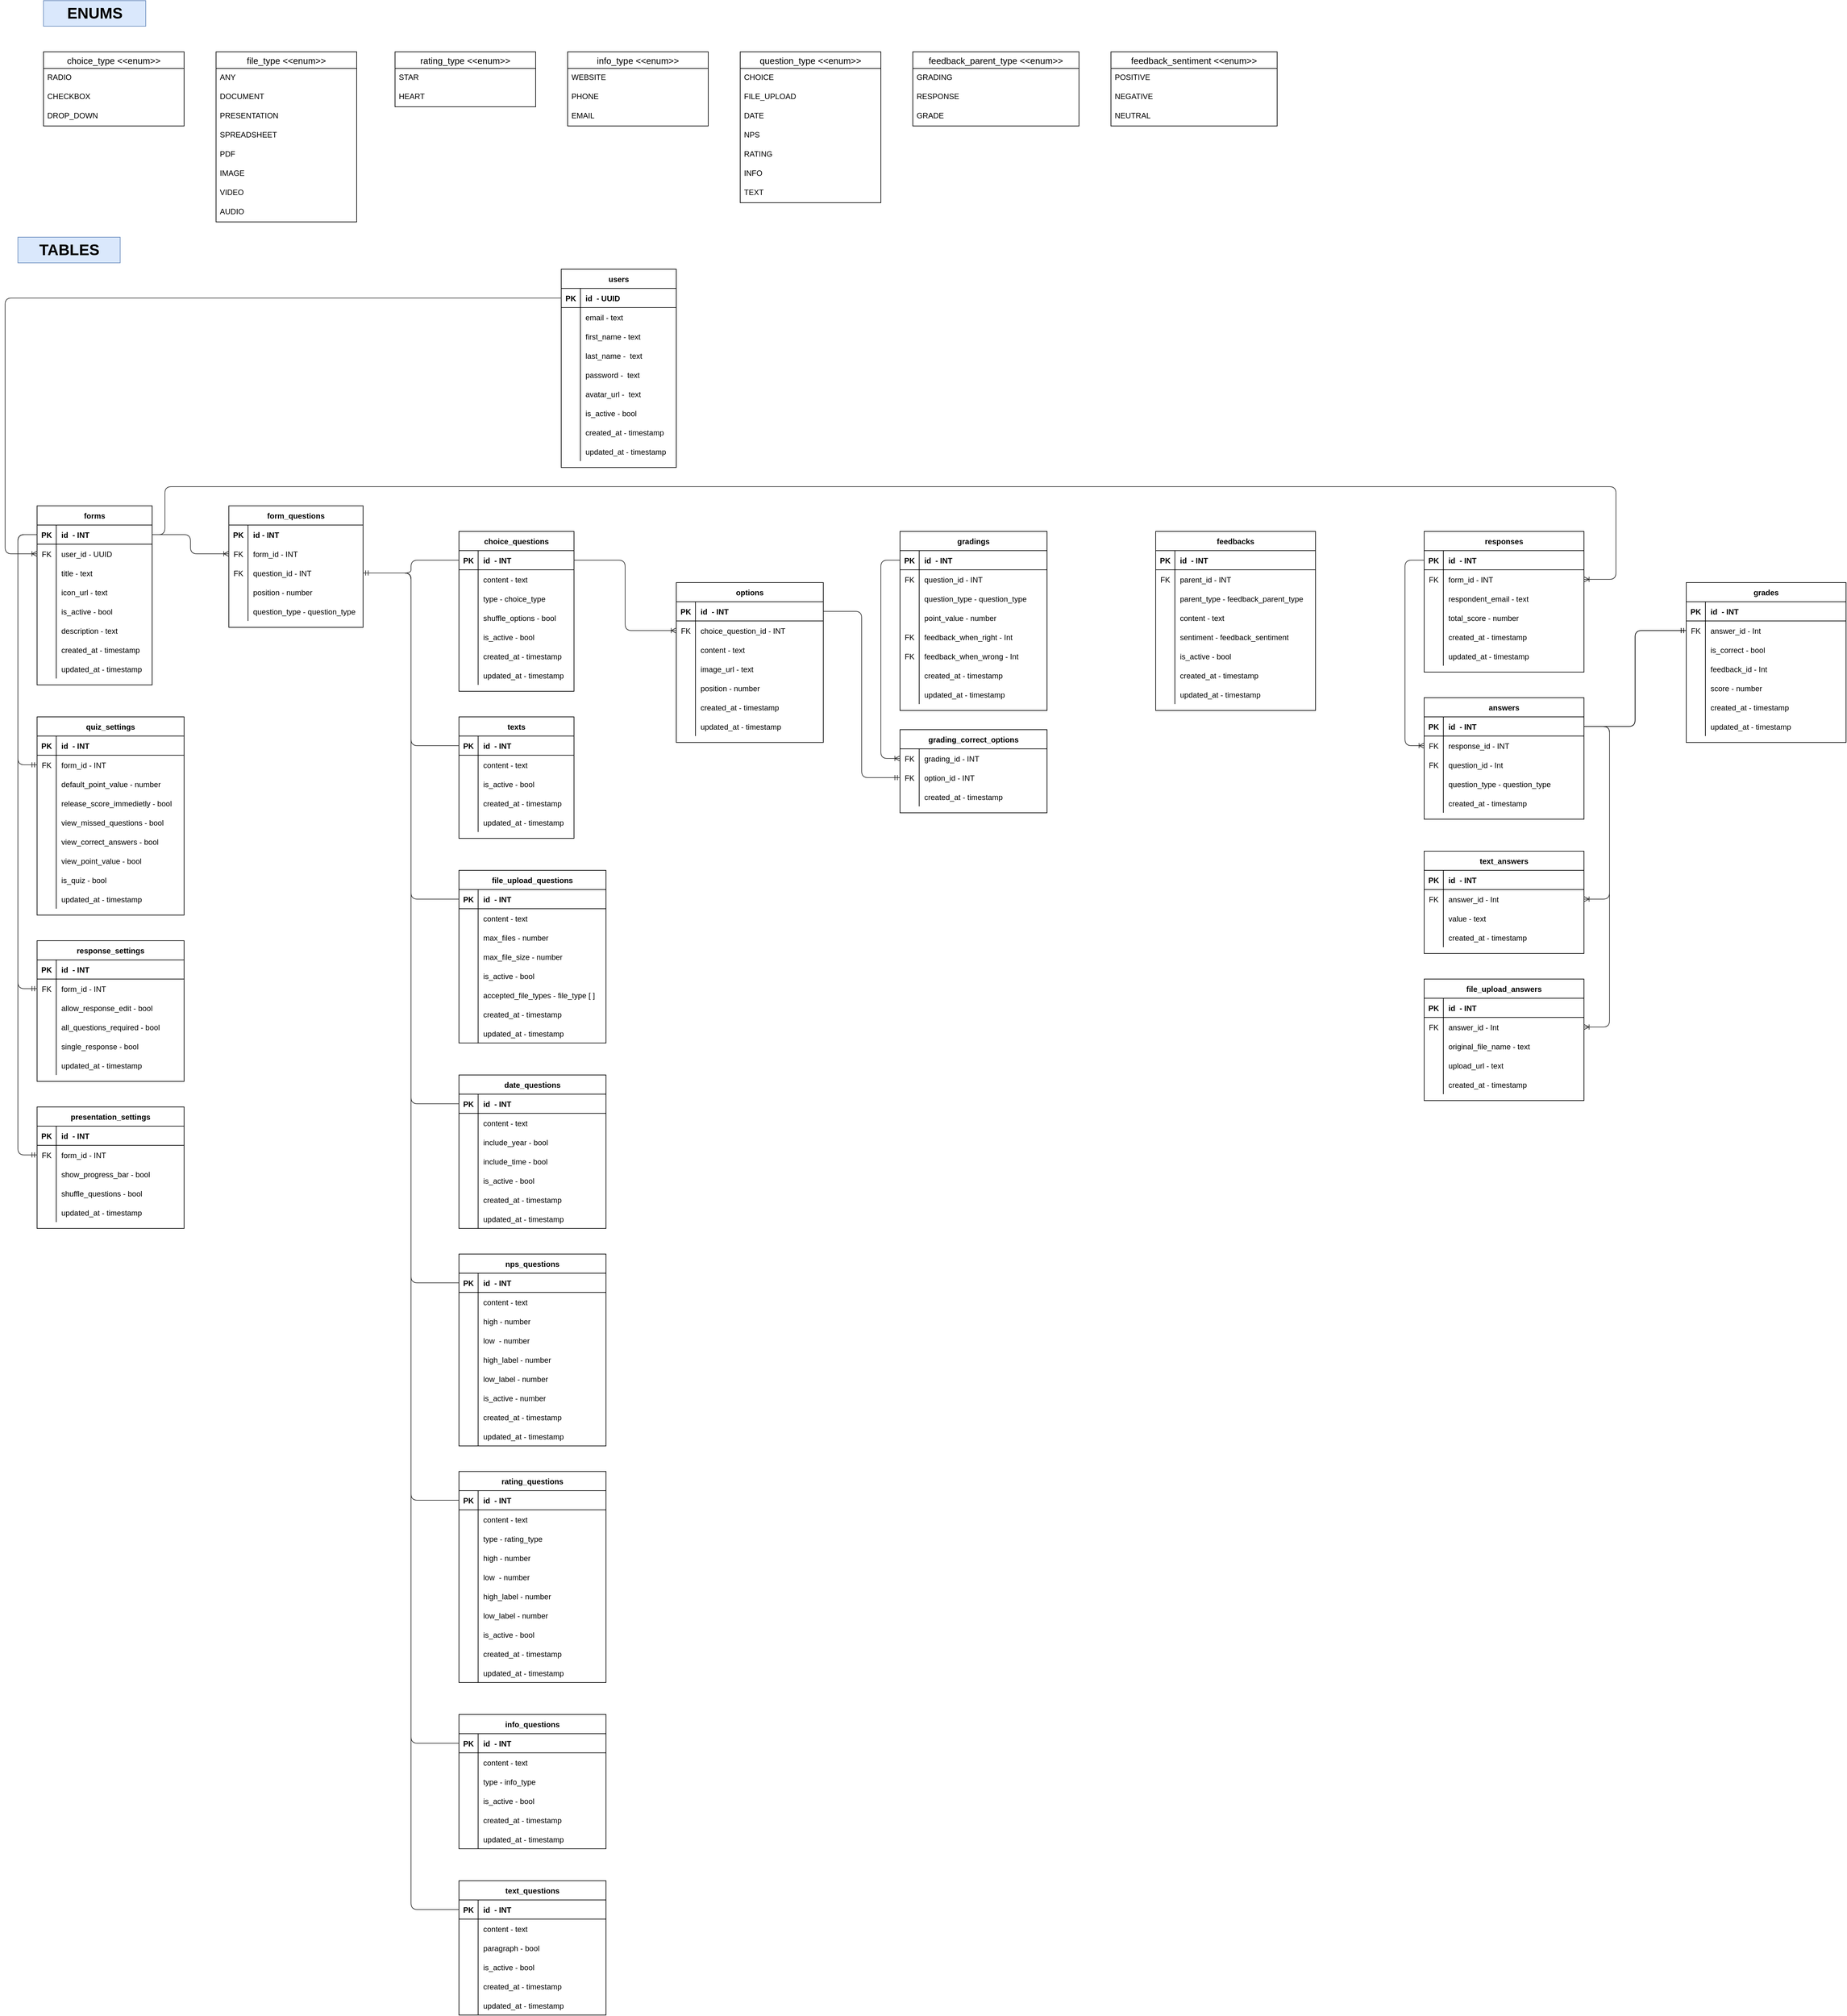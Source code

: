 <mxfile>
    <diagram id="wOuV8h-d2LtUYz8SfT_E" name="schema">
        <mxGraphModel dx="1104" dy="1142" grid="1" gridSize="10" guides="1" tooltips="1" connect="1" arrows="1" fold="1" page="0" pageScale="1" pageWidth="827" pageHeight="1169" math="0" shadow="0">
            <root>
                <mxCell id="0"/>
                <mxCell id="1" parent="0"/>
                <mxCell id="2" value="users" style="shape=table;startSize=30;container=1;collapsible=1;childLayout=tableLayout;fixedRows=1;rowLines=0;fontStyle=1;align=center;resizeLast=1;" parent="1" vertex="1">
                    <mxGeometry x="940" y="350" width="180" height="310" as="geometry"/>
                </mxCell>
                <mxCell id="3" value="" style="shape=partialRectangle;collapsible=0;dropTarget=0;pointerEvents=0;fillColor=none;top=0;left=0;bottom=1;right=0;points=[[0,0.5],[1,0.5]];portConstraint=eastwest;" parent="2" vertex="1">
                    <mxGeometry y="30" width="180" height="30" as="geometry"/>
                </mxCell>
                <mxCell id="4" value="PK" style="shape=partialRectangle;connectable=0;fillColor=none;top=0;left=0;bottom=0;right=0;fontStyle=1;overflow=hidden;" parent="3" vertex="1">
                    <mxGeometry width="30" height="30" as="geometry">
                        <mxRectangle width="30" height="30" as="alternateBounds"/>
                    </mxGeometry>
                </mxCell>
                <mxCell id="5" value="id  - UUID" style="shape=partialRectangle;connectable=0;fillColor=none;top=0;left=0;bottom=0;right=0;align=left;spacingLeft=6;fontStyle=1;overflow=hidden;" parent="3" vertex="1">
                    <mxGeometry x="30" width="150" height="30" as="geometry">
                        <mxRectangle width="150" height="30" as="alternateBounds"/>
                    </mxGeometry>
                </mxCell>
                <mxCell id="6" value="" style="shape=partialRectangle;collapsible=0;dropTarget=0;pointerEvents=0;fillColor=none;top=0;left=0;bottom=0;right=0;points=[[0,0.5],[1,0.5]];portConstraint=eastwest;" parent="2" vertex="1">
                    <mxGeometry y="60" width="180" height="30" as="geometry"/>
                </mxCell>
                <mxCell id="7" value="" style="shape=partialRectangle;connectable=0;fillColor=none;top=0;left=0;bottom=0;right=0;editable=1;overflow=hidden;" parent="6" vertex="1">
                    <mxGeometry width="30" height="30" as="geometry">
                        <mxRectangle width="30" height="30" as="alternateBounds"/>
                    </mxGeometry>
                </mxCell>
                <mxCell id="8" value="email - text" style="shape=partialRectangle;connectable=0;fillColor=none;top=0;left=0;bottom=0;right=0;align=left;spacingLeft=6;overflow=hidden;" parent="6" vertex="1">
                    <mxGeometry x="30" width="150" height="30" as="geometry">
                        <mxRectangle width="150" height="30" as="alternateBounds"/>
                    </mxGeometry>
                </mxCell>
                <mxCell id="9" value="" style="shape=partialRectangle;collapsible=0;dropTarget=0;pointerEvents=0;fillColor=none;top=0;left=0;bottom=0;right=0;points=[[0,0.5],[1,0.5]];portConstraint=eastwest;" parent="2" vertex="1">
                    <mxGeometry y="90" width="180" height="30" as="geometry"/>
                </mxCell>
                <mxCell id="10" value="" style="shape=partialRectangle;connectable=0;fillColor=none;top=0;left=0;bottom=0;right=0;editable=1;overflow=hidden;" parent="9" vertex="1">
                    <mxGeometry width="30" height="30" as="geometry">
                        <mxRectangle width="30" height="30" as="alternateBounds"/>
                    </mxGeometry>
                </mxCell>
                <mxCell id="11" value="first_name - text" style="shape=partialRectangle;connectable=0;fillColor=none;top=0;left=0;bottom=0;right=0;align=left;spacingLeft=6;overflow=hidden;" parent="9" vertex="1">
                    <mxGeometry x="30" width="150" height="30" as="geometry">
                        <mxRectangle width="150" height="30" as="alternateBounds"/>
                    </mxGeometry>
                </mxCell>
                <mxCell id="12" value="" style="shape=partialRectangle;collapsible=0;dropTarget=0;pointerEvents=0;fillColor=none;top=0;left=0;bottom=0;right=0;points=[[0,0.5],[1,0.5]];portConstraint=eastwest;" parent="2" vertex="1">
                    <mxGeometry y="120" width="180" height="30" as="geometry"/>
                </mxCell>
                <mxCell id="13" value="" style="shape=partialRectangle;connectable=0;fillColor=none;top=0;left=0;bottom=0;right=0;editable=1;overflow=hidden;" parent="12" vertex="1">
                    <mxGeometry width="30" height="30" as="geometry">
                        <mxRectangle width="30" height="30" as="alternateBounds"/>
                    </mxGeometry>
                </mxCell>
                <mxCell id="14" value="last_name -  text" style="shape=partialRectangle;connectable=0;fillColor=none;top=0;left=0;bottom=0;right=0;align=left;spacingLeft=6;overflow=hidden;" parent="12" vertex="1">
                    <mxGeometry x="30" width="150" height="30" as="geometry">
                        <mxRectangle width="150" height="30" as="alternateBounds"/>
                    </mxGeometry>
                </mxCell>
                <mxCell id="50" value="" style="shape=partialRectangle;collapsible=0;dropTarget=0;pointerEvents=0;fillColor=none;top=0;left=0;bottom=0;right=0;points=[[0,0.5],[1,0.5]];portConstraint=eastwest;" parent="2" vertex="1">
                    <mxGeometry y="150" width="180" height="30" as="geometry"/>
                </mxCell>
                <mxCell id="51" value="" style="shape=partialRectangle;connectable=0;fillColor=none;top=0;left=0;bottom=0;right=0;editable=1;overflow=hidden;" parent="50" vertex="1">
                    <mxGeometry width="30" height="30" as="geometry">
                        <mxRectangle width="30" height="30" as="alternateBounds"/>
                    </mxGeometry>
                </mxCell>
                <mxCell id="52" value="password -  text" style="shape=partialRectangle;connectable=0;fillColor=none;top=0;left=0;bottom=0;right=0;align=left;spacingLeft=6;overflow=hidden;" parent="50" vertex="1">
                    <mxGeometry x="30" width="150" height="30" as="geometry">
                        <mxRectangle width="150" height="30" as="alternateBounds"/>
                    </mxGeometry>
                </mxCell>
                <mxCell id="53" value="" style="shape=partialRectangle;collapsible=0;dropTarget=0;pointerEvents=0;fillColor=none;top=0;left=0;bottom=0;right=0;points=[[0,0.5],[1,0.5]];portConstraint=eastwest;" parent="2" vertex="1">
                    <mxGeometry y="180" width="180" height="30" as="geometry"/>
                </mxCell>
                <mxCell id="54" value="" style="shape=partialRectangle;connectable=0;fillColor=none;top=0;left=0;bottom=0;right=0;editable=1;overflow=hidden;" parent="53" vertex="1">
                    <mxGeometry width="30" height="30" as="geometry">
                        <mxRectangle width="30" height="30" as="alternateBounds"/>
                    </mxGeometry>
                </mxCell>
                <mxCell id="55" value="avatar_url -  text" style="shape=partialRectangle;connectable=0;fillColor=none;top=0;left=0;bottom=0;right=0;align=left;spacingLeft=6;overflow=hidden;" parent="53" vertex="1">
                    <mxGeometry x="30" width="150" height="30" as="geometry">
                        <mxRectangle width="150" height="30" as="alternateBounds"/>
                    </mxGeometry>
                </mxCell>
                <mxCell id="56" value="" style="shape=partialRectangle;collapsible=0;dropTarget=0;pointerEvents=0;fillColor=none;top=0;left=0;bottom=0;right=0;points=[[0,0.5],[1,0.5]];portConstraint=eastwest;" parent="2" vertex="1">
                    <mxGeometry y="210" width="180" height="30" as="geometry"/>
                </mxCell>
                <mxCell id="57" value="" style="shape=partialRectangle;connectable=0;fillColor=none;top=0;left=0;bottom=0;right=0;editable=1;overflow=hidden;" parent="56" vertex="1">
                    <mxGeometry width="30" height="30" as="geometry">
                        <mxRectangle width="30" height="30" as="alternateBounds"/>
                    </mxGeometry>
                </mxCell>
                <mxCell id="58" value="is_active - bool" style="shape=partialRectangle;connectable=0;fillColor=none;top=0;left=0;bottom=0;right=0;align=left;spacingLeft=6;overflow=hidden;" parent="56" vertex="1">
                    <mxGeometry x="30" width="150" height="30" as="geometry">
                        <mxRectangle width="150" height="30" as="alternateBounds"/>
                    </mxGeometry>
                </mxCell>
                <mxCell id="59" value="" style="shape=partialRectangle;collapsible=0;dropTarget=0;pointerEvents=0;fillColor=none;top=0;left=0;bottom=0;right=0;points=[[0,0.5],[1,0.5]];portConstraint=eastwest;" parent="2" vertex="1">
                    <mxGeometry y="240" width="180" height="30" as="geometry"/>
                </mxCell>
                <mxCell id="60" value="" style="shape=partialRectangle;connectable=0;fillColor=none;top=0;left=0;bottom=0;right=0;editable=1;overflow=hidden;" parent="59" vertex="1">
                    <mxGeometry width="30" height="30" as="geometry">
                        <mxRectangle width="30" height="30" as="alternateBounds"/>
                    </mxGeometry>
                </mxCell>
                <mxCell id="61" value="created_at - timestamp" style="shape=partialRectangle;connectable=0;fillColor=none;top=0;left=0;bottom=0;right=0;align=left;spacingLeft=6;overflow=hidden;" parent="59" vertex="1">
                    <mxGeometry x="30" width="150" height="30" as="geometry">
                        <mxRectangle width="150" height="30" as="alternateBounds"/>
                    </mxGeometry>
                </mxCell>
                <mxCell id="622" value="" style="shape=partialRectangle;collapsible=0;dropTarget=0;pointerEvents=0;fillColor=none;top=0;left=0;bottom=0;right=0;points=[[0,0.5],[1,0.5]];portConstraint=eastwest;" parent="2" vertex="1">
                    <mxGeometry y="270" width="180" height="30" as="geometry"/>
                </mxCell>
                <mxCell id="623" value="" style="shape=partialRectangle;connectable=0;fillColor=none;top=0;left=0;bottom=0;right=0;editable=1;overflow=hidden;" parent="622" vertex="1">
                    <mxGeometry width="30" height="30" as="geometry">
                        <mxRectangle width="30" height="30" as="alternateBounds"/>
                    </mxGeometry>
                </mxCell>
                <mxCell id="624" value="updated_at - timestamp" style="shape=partialRectangle;connectable=0;fillColor=none;top=0;left=0;bottom=0;right=0;align=left;spacingLeft=6;overflow=hidden;" parent="622" vertex="1">
                    <mxGeometry x="30" width="150" height="30" as="geometry">
                        <mxRectangle width="150" height="30" as="alternateBounds"/>
                    </mxGeometry>
                </mxCell>
                <mxCell id="15" value="choice_type &lt;&lt;enum&gt;&gt;" style="swimlane;fontStyle=0;childLayout=stackLayout;horizontal=1;startSize=26;horizontalStack=0;resizeParent=1;resizeParentMax=0;resizeLast=0;collapsible=1;marginBottom=0;align=center;fontSize=14;" parent="1" vertex="1">
                    <mxGeometry x="130" y="10" width="220" height="116" as="geometry"/>
                </mxCell>
                <mxCell id="16" value="RADIO" style="text;strokeColor=none;fillColor=none;spacingLeft=4;spacingRight=4;overflow=hidden;rotatable=0;points=[[0,0.5],[1,0.5]];portConstraint=eastwest;fontSize=12;" parent="15" vertex="1">
                    <mxGeometry y="26" width="220" height="30" as="geometry"/>
                </mxCell>
                <mxCell id="17" value="CHECKBOX" style="text;strokeColor=none;fillColor=none;spacingLeft=4;spacingRight=4;overflow=hidden;rotatable=0;points=[[0,0.5],[1,0.5]];portConstraint=eastwest;fontSize=12;" parent="15" vertex="1">
                    <mxGeometry y="56" width="220" height="30" as="geometry"/>
                </mxCell>
                <mxCell id="18" value="DROP_DOWN" style="text;strokeColor=none;fillColor=none;spacingLeft=4;spacingRight=4;overflow=hidden;rotatable=0;points=[[0,0.5],[1,0.5]];portConstraint=eastwest;fontSize=12;" parent="15" vertex="1">
                    <mxGeometry y="86" width="220" height="30" as="geometry"/>
                </mxCell>
                <mxCell id="19" value="file_type &lt;&lt;enum&gt;&gt;" style="swimlane;fontStyle=0;childLayout=stackLayout;horizontal=1;startSize=26;horizontalStack=0;resizeParent=1;resizeParentMax=0;resizeLast=0;collapsible=1;marginBottom=0;align=center;fontSize=14;" parent="1" vertex="1">
                    <mxGeometry x="400" y="10" width="220" height="266" as="geometry"/>
                </mxCell>
                <mxCell id="20" value="ANY" style="text;strokeColor=none;fillColor=none;spacingLeft=4;spacingRight=4;overflow=hidden;rotatable=0;points=[[0,0.5],[1,0.5]];portConstraint=eastwest;fontSize=12;" parent="19" vertex="1">
                    <mxGeometry y="26" width="220" height="30" as="geometry"/>
                </mxCell>
                <mxCell id="21" value="DOCUMENT" style="text;strokeColor=none;fillColor=none;spacingLeft=4;spacingRight=4;overflow=hidden;rotatable=0;points=[[0,0.5],[1,0.5]];portConstraint=eastwest;fontSize=12;" parent="19" vertex="1">
                    <mxGeometry y="56" width="220" height="30" as="geometry"/>
                </mxCell>
                <mxCell id="22" value="PRESENTATION" style="text;strokeColor=none;fillColor=none;spacingLeft=4;spacingRight=4;overflow=hidden;rotatable=0;points=[[0,0.5],[1,0.5]];portConstraint=eastwest;fontSize=12;" parent="19" vertex="1">
                    <mxGeometry y="86" width="220" height="30" as="geometry"/>
                </mxCell>
                <mxCell id="23" value="SPREADSHEET" style="text;strokeColor=none;fillColor=none;spacingLeft=4;spacingRight=4;overflow=hidden;rotatable=0;points=[[0,0.5],[1,0.5]];portConstraint=eastwest;fontSize=12;" parent="19" vertex="1">
                    <mxGeometry y="116" width="220" height="30" as="geometry"/>
                </mxCell>
                <mxCell id="24" value="PDF" style="text;strokeColor=none;fillColor=none;spacingLeft=4;spacingRight=4;overflow=hidden;rotatable=0;points=[[0,0.5],[1,0.5]];portConstraint=eastwest;fontSize=12;" parent="19" vertex="1">
                    <mxGeometry y="146" width="220" height="30" as="geometry"/>
                </mxCell>
                <mxCell id="25" value="IMAGE" style="text;strokeColor=none;fillColor=none;spacingLeft=4;spacingRight=4;overflow=hidden;rotatable=0;points=[[0,0.5],[1,0.5]];portConstraint=eastwest;fontSize=12;" parent="19" vertex="1">
                    <mxGeometry y="176" width="220" height="30" as="geometry"/>
                </mxCell>
                <mxCell id="26" value="VIDEO" style="text;strokeColor=none;fillColor=none;spacingLeft=4;spacingRight=4;overflow=hidden;rotatable=0;points=[[0,0.5],[1,0.5]];portConstraint=eastwest;fontSize=12;" parent="19" vertex="1">
                    <mxGeometry y="206" width="220" height="30" as="geometry"/>
                </mxCell>
                <mxCell id="27" value="AUDIO" style="text;strokeColor=none;fillColor=none;spacingLeft=4;spacingRight=4;overflow=hidden;rotatable=0;points=[[0,0.5],[1,0.5]];portConstraint=eastwest;fontSize=12;" parent="19" vertex="1">
                    <mxGeometry y="236" width="220" height="30" as="geometry"/>
                </mxCell>
                <mxCell id="28" value="rating_type &lt;&lt;enum&gt;&gt;" style="swimlane;fontStyle=0;childLayout=stackLayout;horizontal=1;startSize=26;horizontalStack=0;resizeParent=1;resizeParentMax=0;resizeLast=0;collapsible=1;marginBottom=0;align=center;fontSize=14;" parent="1" vertex="1">
                    <mxGeometry x="680" y="10" width="220" height="86" as="geometry"/>
                </mxCell>
                <mxCell id="29" value="STAR" style="text;strokeColor=none;fillColor=none;spacingLeft=4;spacingRight=4;overflow=hidden;rotatable=0;points=[[0,0.5],[1,0.5]];portConstraint=eastwest;fontSize=12;" parent="28" vertex="1">
                    <mxGeometry y="26" width="220" height="30" as="geometry"/>
                </mxCell>
                <mxCell id="30" value="HEART" style="text;strokeColor=none;fillColor=none;spacingLeft=4;spacingRight=4;overflow=hidden;rotatable=0;points=[[0,0.5],[1,0.5]];portConstraint=eastwest;fontSize=12;" parent="28" vertex="1">
                    <mxGeometry y="56" width="220" height="30" as="geometry"/>
                </mxCell>
                <mxCell id="37" value="info_type &lt;&lt;enum&gt;&gt;" style="swimlane;fontStyle=0;childLayout=stackLayout;horizontal=1;startSize=26;horizontalStack=0;resizeParent=1;resizeParentMax=0;resizeLast=0;collapsible=1;marginBottom=0;align=center;fontSize=14;" parent="1" vertex="1">
                    <mxGeometry x="950" y="10" width="220" height="116" as="geometry"/>
                </mxCell>
                <mxCell id="38" value="WEBSITE" style="text;strokeColor=none;fillColor=none;spacingLeft=4;spacingRight=4;overflow=hidden;rotatable=0;points=[[0,0.5],[1,0.5]];portConstraint=eastwest;fontSize=12;" parent="37" vertex="1">
                    <mxGeometry y="26" width="220" height="30" as="geometry"/>
                </mxCell>
                <mxCell id="39" value="PHONE" style="text;strokeColor=none;fillColor=none;spacingLeft=4;spacingRight=4;overflow=hidden;rotatable=0;points=[[0,0.5],[1,0.5]];portConstraint=eastwest;fontSize=12;" parent="37" vertex="1">
                    <mxGeometry y="56" width="220" height="30" as="geometry"/>
                </mxCell>
                <mxCell id="40" value="EMAIL" style="text;strokeColor=none;fillColor=none;spacingLeft=4;spacingRight=4;overflow=hidden;rotatable=0;points=[[0,0.5],[1,0.5]];portConstraint=eastwest;fontSize=12;" parent="37" vertex="1">
                    <mxGeometry y="86" width="220" height="30" as="geometry"/>
                </mxCell>
                <mxCell id="41" value="question_type &lt;&lt;enum&gt;&gt;" style="swimlane;fontStyle=0;childLayout=stackLayout;horizontal=1;startSize=26;horizontalStack=0;resizeParent=1;resizeParentMax=0;resizeLast=0;collapsible=1;marginBottom=0;align=center;fontSize=14;" parent="1" vertex="1">
                    <mxGeometry x="1220" y="10" width="220" height="236" as="geometry"/>
                </mxCell>
                <mxCell id="42" value="CHOICE" style="text;strokeColor=none;fillColor=none;spacingLeft=4;spacingRight=4;overflow=hidden;rotatable=0;points=[[0,0.5],[1,0.5]];portConstraint=eastwest;fontSize=12;" parent="41" vertex="1">
                    <mxGeometry y="26" width="220" height="30" as="geometry"/>
                </mxCell>
                <mxCell id="43" value="FILE_UPLOAD" style="text;strokeColor=none;fillColor=none;spacingLeft=4;spacingRight=4;overflow=hidden;rotatable=0;points=[[0,0.5],[1,0.5]];portConstraint=eastwest;fontSize=12;" parent="41" vertex="1">
                    <mxGeometry y="56" width="220" height="30" as="geometry"/>
                </mxCell>
                <mxCell id="44" value="DATE" style="text;strokeColor=none;fillColor=none;spacingLeft=4;spacingRight=4;overflow=hidden;rotatable=0;points=[[0,0.5],[1,0.5]];portConstraint=eastwest;fontSize=12;" parent="41" vertex="1">
                    <mxGeometry y="86" width="220" height="30" as="geometry"/>
                </mxCell>
                <mxCell id="45" value="NPS" style="text;strokeColor=none;fillColor=none;spacingLeft=4;spacingRight=4;overflow=hidden;rotatable=0;points=[[0,0.5],[1,0.5]];portConstraint=eastwest;fontSize=12;" parent="41" vertex="1">
                    <mxGeometry y="116" width="220" height="30" as="geometry"/>
                </mxCell>
                <mxCell id="46" value="RATING" style="text;strokeColor=none;fillColor=none;spacingLeft=4;spacingRight=4;overflow=hidden;rotatable=0;points=[[0,0.5],[1,0.5]];portConstraint=eastwest;fontSize=12;" parent="41" vertex="1">
                    <mxGeometry y="146" width="220" height="30" as="geometry"/>
                </mxCell>
                <mxCell id="47" value="INFO" style="text;strokeColor=none;fillColor=none;spacingLeft=4;spacingRight=4;overflow=hidden;rotatable=0;points=[[0,0.5],[1,0.5]];portConstraint=eastwest;fontSize=12;" parent="41" vertex="1">
                    <mxGeometry y="176" width="220" height="30" as="geometry"/>
                </mxCell>
                <mxCell id="48" value="TEXT" style="text;strokeColor=none;fillColor=none;spacingLeft=4;spacingRight=4;overflow=hidden;rotatable=0;points=[[0,0.5],[1,0.5]];portConstraint=eastwest;fontSize=12;" parent="41" vertex="1">
                    <mxGeometry y="206" width="220" height="30" as="geometry"/>
                </mxCell>
                <mxCell id="426" value="feedback_parent_type &lt;&lt;enum&gt;&gt;" style="swimlane;fontStyle=0;childLayout=stackLayout;horizontal=1;startSize=26;horizontalStack=0;resizeParent=1;resizeParentMax=0;resizeLast=0;collapsible=1;marginBottom=0;align=center;fontSize=14;" parent="1" vertex="1">
                    <mxGeometry x="1490" y="10" width="260" height="116" as="geometry"/>
                </mxCell>
                <mxCell id="427" value="GRADING" style="text;strokeColor=none;fillColor=none;spacingLeft=4;spacingRight=4;overflow=hidden;rotatable=0;points=[[0,0.5],[1,0.5]];portConstraint=eastwest;fontSize=12;" parent="426" vertex="1">
                    <mxGeometry y="26" width="260" height="30" as="geometry"/>
                </mxCell>
                <mxCell id="428" value="RESPONSE" style="text;strokeColor=none;fillColor=none;spacingLeft=4;spacingRight=4;overflow=hidden;rotatable=0;points=[[0,0.5],[1,0.5]];portConstraint=eastwest;fontSize=12;" parent="426" vertex="1">
                    <mxGeometry y="56" width="260" height="30" as="geometry"/>
                </mxCell>
                <mxCell id="649" value="GRADE" style="text;strokeColor=none;fillColor=none;spacingLeft=4;spacingRight=4;overflow=hidden;rotatable=0;points=[[0,0.5],[1,0.5]];portConstraint=eastwest;fontSize=12;" vertex="1" parent="426">
                    <mxGeometry y="86" width="260" height="30" as="geometry"/>
                </mxCell>
                <mxCell id="430" value="feedback_sentiment &lt;&lt;enum&gt;&gt;" style="swimlane;fontStyle=0;childLayout=stackLayout;horizontal=1;startSize=26;horizontalStack=0;resizeParent=1;resizeParentMax=0;resizeLast=0;collapsible=1;marginBottom=0;align=center;fontSize=14;" parent="1" vertex="1">
                    <mxGeometry x="1800" y="10" width="260" height="116" as="geometry"/>
                </mxCell>
                <mxCell id="431" value="POSITIVE" style="text;strokeColor=none;fillColor=none;spacingLeft=4;spacingRight=4;overflow=hidden;rotatable=0;points=[[0,0.5],[1,0.5]];portConstraint=eastwest;fontSize=12;" parent="430" vertex="1">
                    <mxGeometry y="26" width="260" height="30" as="geometry"/>
                </mxCell>
                <mxCell id="432" value="NEGATIVE" style="text;strokeColor=none;fillColor=none;spacingLeft=4;spacingRight=4;overflow=hidden;rotatable=0;points=[[0,0.5],[1,0.5]];portConstraint=eastwest;fontSize=12;" parent="430" vertex="1">
                    <mxGeometry y="56" width="260" height="30" as="geometry"/>
                </mxCell>
                <mxCell id="433" value="NEUTRAL" style="text;strokeColor=none;fillColor=none;spacingLeft=4;spacingRight=4;overflow=hidden;rotatable=0;points=[[0,0.5],[1,0.5]];portConstraint=eastwest;fontSize=12;" parent="430" vertex="1">
                    <mxGeometry y="86" width="260" height="30" as="geometry"/>
                </mxCell>
                <mxCell id="ssSeVB2z_B7_vNSHbuVO-642" value="ENUMS" style="text;strokeColor=#6c8ebf;fillColor=#dae8fc;html=1;fontSize=24;fontStyle=1;verticalAlign=middle;align=center;" parent="1" vertex="1">
                    <mxGeometry x="130" y="-70" width="160" height="40" as="geometry"/>
                </mxCell>
                <mxCell id="PTU-AuY9a-xdLqSOpPIt-624" value="forms" style="shape=table;startSize=30;container=1;collapsible=1;childLayout=tableLayout;fixedRows=1;rowLines=0;fontStyle=1;align=center;resizeLast=1;" parent="1" vertex="1">
                    <mxGeometry x="120" y="720" width="180" height="280" as="geometry"/>
                </mxCell>
                <mxCell id="PTU-AuY9a-xdLqSOpPIt-625" value="" style="shape=partialRectangle;collapsible=0;dropTarget=0;pointerEvents=0;fillColor=none;top=0;left=0;bottom=1;right=0;points=[[0,0.5],[1,0.5]];portConstraint=eastwest;" parent="PTU-AuY9a-xdLqSOpPIt-624" vertex="1">
                    <mxGeometry y="30" width="180" height="30" as="geometry"/>
                </mxCell>
                <mxCell id="PTU-AuY9a-xdLqSOpPIt-626" value="PK" style="shape=partialRectangle;connectable=0;fillColor=none;top=0;left=0;bottom=0;right=0;fontStyle=1;overflow=hidden;" parent="PTU-AuY9a-xdLqSOpPIt-625" vertex="1">
                    <mxGeometry width="30" height="30" as="geometry">
                        <mxRectangle width="30" height="30" as="alternateBounds"/>
                    </mxGeometry>
                </mxCell>
                <mxCell id="PTU-AuY9a-xdLqSOpPIt-627" value="id  - INT" style="shape=partialRectangle;connectable=0;fillColor=none;top=0;left=0;bottom=0;right=0;align=left;spacingLeft=6;fontStyle=1;overflow=hidden;" parent="PTU-AuY9a-xdLqSOpPIt-625" vertex="1">
                    <mxGeometry x="30" width="150" height="30" as="geometry">
                        <mxRectangle width="150" height="30" as="alternateBounds"/>
                    </mxGeometry>
                </mxCell>
                <mxCell id="PTU-AuY9a-xdLqSOpPIt-628" value="" style="shape=partialRectangle;collapsible=0;dropTarget=0;pointerEvents=0;fillColor=none;top=0;left=0;bottom=0;right=0;points=[[0,0.5],[1,0.5]];portConstraint=eastwest;" parent="PTU-AuY9a-xdLqSOpPIt-624" vertex="1">
                    <mxGeometry y="60" width="180" height="30" as="geometry"/>
                </mxCell>
                <mxCell id="PTU-AuY9a-xdLqSOpPIt-629" value="FK" style="shape=partialRectangle;connectable=0;fillColor=none;top=0;left=0;bottom=0;right=0;editable=1;overflow=hidden;" parent="PTU-AuY9a-xdLqSOpPIt-628" vertex="1">
                    <mxGeometry width="30" height="30" as="geometry">
                        <mxRectangle width="30" height="30" as="alternateBounds"/>
                    </mxGeometry>
                </mxCell>
                <mxCell id="PTU-AuY9a-xdLqSOpPIt-630" value="user_id - UUID" style="shape=partialRectangle;connectable=0;fillColor=none;top=0;left=0;bottom=0;right=0;align=left;spacingLeft=6;overflow=hidden;" parent="PTU-AuY9a-xdLqSOpPIt-628" vertex="1">
                    <mxGeometry x="30" width="150" height="30" as="geometry">
                        <mxRectangle width="150" height="30" as="alternateBounds"/>
                    </mxGeometry>
                </mxCell>
                <mxCell id="PTU-AuY9a-xdLqSOpPIt-631" value="" style="shape=partialRectangle;collapsible=0;dropTarget=0;pointerEvents=0;fillColor=none;top=0;left=0;bottom=0;right=0;points=[[0,0.5],[1,0.5]];portConstraint=eastwest;" parent="PTU-AuY9a-xdLqSOpPIt-624" vertex="1">
                    <mxGeometry y="90" width="180" height="30" as="geometry"/>
                </mxCell>
                <mxCell id="PTU-AuY9a-xdLqSOpPIt-632" value="" style="shape=partialRectangle;connectable=0;fillColor=none;top=0;left=0;bottom=0;right=0;editable=1;overflow=hidden;" parent="PTU-AuY9a-xdLqSOpPIt-631" vertex="1">
                    <mxGeometry width="30" height="30" as="geometry">
                        <mxRectangle width="30" height="30" as="alternateBounds"/>
                    </mxGeometry>
                </mxCell>
                <mxCell id="PTU-AuY9a-xdLqSOpPIt-633" value="title - text" style="shape=partialRectangle;connectable=0;fillColor=none;top=0;left=0;bottom=0;right=0;align=left;spacingLeft=6;overflow=hidden;" parent="PTU-AuY9a-xdLqSOpPIt-631" vertex="1">
                    <mxGeometry x="30" width="150" height="30" as="geometry">
                        <mxRectangle width="150" height="30" as="alternateBounds"/>
                    </mxGeometry>
                </mxCell>
                <mxCell id="PTU-AuY9a-xdLqSOpPIt-634" value="" style="shape=partialRectangle;collapsible=0;dropTarget=0;pointerEvents=0;fillColor=none;top=0;left=0;bottom=0;right=0;points=[[0,0.5],[1,0.5]];portConstraint=eastwest;" parent="PTU-AuY9a-xdLqSOpPIt-624" vertex="1">
                    <mxGeometry y="120" width="180" height="30" as="geometry"/>
                </mxCell>
                <mxCell id="PTU-AuY9a-xdLqSOpPIt-635" value="" style="shape=partialRectangle;connectable=0;fillColor=none;top=0;left=0;bottom=0;right=0;editable=1;overflow=hidden;" parent="PTU-AuY9a-xdLqSOpPIt-634" vertex="1">
                    <mxGeometry width="30" height="30" as="geometry">
                        <mxRectangle width="30" height="30" as="alternateBounds"/>
                    </mxGeometry>
                </mxCell>
                <mxCell id="PTU-AuY9a-xdLqSOpPIt-636" value="icon_url - text" style="shape=partialRectangle;connectable=0;fillColor=none;top=0;left=0;bottom=0;right=0;align=left;spacingLeft=6;overflow=hidden;" parent="PTU-AuY9a-xdLqSOpPIt-634" vertex="1">
                    <mxGeometry x="30" width="150" height="30" as="geometry">
                        <mxRectangle width="150" height="30" as="alternateBounds"/>
                    </mxGeometry>
                </mxCell>
                <mxCell id="PTU-AuY9a-xdLqSOpPIt-649" value="" style="shape=partialRectangle;collapsible=0;dropTarget=0;pointerEvents=0;fillColor=none;top=0;left=0;bottom=0;right=0;points=[[0,0.5],[1,0.5]];portConstraint=eastwest;" parent="PTU-AuY9a-xdLqSOpPIt-624" vertex="1">
                    <mxGeometry y="150" width="180" height="30" as="geometry"/>
                </mxCell>
                <mxCell id="PTU-AuY9a-xdLqSOpPIt-650" value="" style="shape=partialRectangle;connectable=0;fillColor=none;top=0;left=0;bottom=0;right=0;editable=1;overflow=hidden;" parent="PTU-AuY9a-xdLqSOpPIt-649" vertex="1">
                    <mxGeometry width="30" height="30" as="geometry">
                        <mxRectangle width="30" height="30" as="alternateBounds"/>
                    </mxGeometry>
                </mxCell>
                <mxCell id="PTU-AuY9a-xdLqSOpPIt-651" value="is_active - bool" style="shape=partialRectangle;connectable=0;fillColor=none;top=0;left=0;bottom=0;right=0;align=left;spacingLeft=6;overflow=hidden;" parent="PTU-AuY9a-xdLqSOpPIt-649" vertex="1">
                    <mxGeometry x="30" width="150" height="30" as="geometry">
                        <mxRectangle width="150" height="30" as="alternateBounds"/>
                    </mxGeometry>
                </mxCell>
                <mxCell id="PTU-AuY9a-xdLqSOpPIt-637" value="" style="shape=partialRectangle;collapsible=0;dropTarget=0;pointerEvents=0;fillColor=none;top=0;left=0;bottom=0;right=0;points=[[0,0.5],[1,0.5]];portConstraint=eastwest;" parent="PTU-AuY9a-xdLqSOpPIt-624" vertex="1">
                    <mxGeometry y="180" width="180" height="30" as="geometry"/>
                </mxCell>
                <mxCell id="PTU-AuY9a-xdLqSOpPIt-638" value="" style="shape=partialRectangle;connectable=0;fillColor=none;top=0;left=0;bottom=0;right=0;editable=1;overflow=hidden;" parent="PTU-AuY9a-xdLqSOpPIt-637" vertex="1">
                    <mxGeometry width="30" height="30" as="geometry">
                        <mxRectangle width="30" height="30" as="alternateBounds"/>
                    </mxGeometry>
                </mxCell>
                <mxCell id="PTU-AuY9a-xdLqSOpPIt-639" value="description - text" style="shape=partialRectangle;connectable=0;fillColor=none;top=0;left=0;bottom=0;right=0;align=left;spacingLeft=6;overflow=hidden;" parent="PTU-AuY9a-xdLqSOpPIt-637" vertex="1">
                    <mxGeometry x="30" width="150" height="30" as="geometry">
                        <mxRectangle width="150" height="30" as="alternateBounds"/>
                    </mxGeometry>
                </mxCell>
                <mxCell id="PTU-AuY9a-xdLqSOpPIt-640" value="" style="shape=partialRectangle;collapsible=0;dropTarget=0;pointerEvents=0;fillColor=none;top=0;left=0;bottom=0;right=0;points=[[0,0.5],[1,0.5]];portConstraint=eastwest;" parent="PTU-AuY9a-xdLqSOpPIt-624" vertex="1">
                    <mxGeometry y="210" width="180" height="30" as="geometry"/>
                </mxCell>
                <mxCell id="PTU-AuY9a-xdLqSOpPIt-641" value="" style="shape=partialRectangle;connectable=0;fillColor=none;top=0;left=0;bottom=0;right=0;editable=1;overflow=hidden;" parent="PTU-AuY9a-xdLqSOpPIt-640" vertex="1">
                    <mxGeometry width="30" height="30" as="geometry">
                        <mxRectangle width="30" height="30" as="alternateBounds"/>
                    </mxGeometry>
                </mxCell>
                <mxCell id="PTU-AuY9a-xdLqSOpPIt-642" value="created_at - timestamp" style="shape=partialRectangle;connectable=0;fillColor=none;top=0;left=0;bottom=0;right=0;align=left;spacingLeft=6;overflow=hidden;" parent="PTU-AuY9a-xdLqSOpPIt-640" vertex="1">
                    <mxGeometry x="30" width="150" height="30" as="geometry">
                        <mxRectangle width="150" height="30" as="alternateBounds"/>
                    </mxGeometry>
                </mxCell>
                <mxCell id="PTU-AuY9a-xdLqSOpPIt-646" value="" style="shape=partialRectangle;collapsible=0;dropTarget=0;pointerEvents=0;fillColor=none;top=0;left=0;bottom=0;right=0;points=[[0,0.5],[1,0.5]];portConstraint=eastwest;" parent="PTU-AuY9a-xdLqSOpPIt-624" vertex="1">
                    <mxGeometry y="240" width="180" height="30" as="geometry"/>
                </mxCell>
                <mxCell id="PTU-AuY9a-xdLqSOpPIt-647" value="" style="shape=partialRectangle;connectable=0;fillColor=none;top=0;left=0;bottom=0;right=0;editable=1;overflow=hidden;" parent="PTU-AuY9a-xdLqSOpPIt-646" vertex="1">
                    <mxGeometry width="30" height="30" as="geometry">
                        <mxRectangle width="30" height="30" as="alternateBounds"/>
                    </mxGeometry>
                </mxCell>
                <mxCell id="PTU-AuY9a-xdLqSOpPIt-648" value="updated_at - timestamp" style="shape=partialRectangle;connectable=0;fillColor=none;top=0;left=0;bottom=0;right=0;align=left;spacingLeft=6;overflow=hidden;" parent="PTU-AuY9a-xdLqSOpPIt-646" vertex="1">
                    <mxGeometry x="30" width="150" height="30" as="geometry">
                        <mxRectangle width="150" height="30" as="alternateBounds"/>
                    </mxGeometry>
                </mxCell>
                <mxCell id="PTU-AuY9a-xdLqSOpPIt-655" style="edgeStyle=orthogonalEdgeStyle;rounded=1;html=1;exitX=0;exitY=0.5;exitDx=0;exitDy=0;entryX=0;entryY=0.5;entryDx=0;entryDy=0;endArrow=ERoneToMany;endFill=0;strokeColor=#333333;strokeWidth=1;" parent="1" source="3" target="PTU-AuY9a-xdLqSOpPIt-628" edge="1">
                    <mxGeometry relative="1" as="geometry">
                        <Array as="points">
                            <mxPoint x="70" y="395"/>
                            <mxPoint x="70" y="795"/>
                        </Array>
                    </mxGeometry>
                </mxCell>
                <mxCell id="ka0vKkikaVCdtTGaympY-624" value="quiz_settings" style="shape=table;startSize=30;container=1;collapsible=1;childLayout=tableLayout;fixedRows=1;rowLines=0;fontStyle=1;align=center;resizeLast=1;" parent="1" vertex="1">
                    <mxGeometry x="120" y="1050" width="230" height="310" as="geometry"/>
                </mxCell>
                <mxCell id="ka0vKkikaVCdtTGaympY-625" value="" style="shape=partialRectangle;collapsible=0;dropTarget=0;pointerEvents=0;fillColor=none;top=0;left=0;bottom=1;right=0;points=[[0,0.5],[1,0.5]];portConstraint=eastwest;" parent="ka0vKkikaVCdtTGaympY-624" vertex="1">
                    <mxGeometry y="30" width="230" height="30" as="geometry"/>
                </mxCell>
                <mxCell id="ka0vKkikaVCdtTGaympY-626" value="PK" style="shape=partialRectangle;connectable=0;fillColor=none;top=0;left=0;bottom=0;right=0;fontStyle=1;overflow=hidden;" parent="ka0vKkikaVCdtTGaympY-625" vertex="1">
                    <mxGeometry width="30" height="30" as="geometry">
                        <mxRectangle width="30" height="30" as="alternateBounds"/>
                    </mxGeometry>
                </mxCell>
                <mxCell id="ka0vKkikaVCdtTGaympY-627" value="id  - INT" style="shape=partialRectangle;connectable=0;fillColor=none;top=0;left=0;bottom=0;right=0;align=left;spacingLeft=6;fontStyle=1;overflow=hidden;" parent="ka0vKkikaVCdtTGaympY-625" vertex="1">
                    <mxGeometry x="30" width="200" height="30" as="geometry">
                        <mxRectangle width="200" height="30" as="alternateBounds"/>
                    </mxGeometry>
                </mxCell>
                <mxCell id="ka0vKkikaVCdtTGaympY-628" value="" style="shape=partialRectangle;collapsible=0;dropTarget=0;pointerEvents=0;fillColor=none;top=0;left=0;bottom=0;right=0;points=[[0,0.5],[1,0.5]];portConstraint=eastwest;" parent="ka0vKkikaVCdtTGaympY-624" vertex="1">
                    <mxGeometry y="60" width="230" height="30" as="geometry"/>
                </mxCell>
                <mxCell id="ka0vKkikaVCdtTGaympY-629" value="FK" style="shape=partialRectangle;connectable=0;fillColor=none;top=0;left=0;bottom=0;right=0;editable=1;overflow=hidden;" parent="ka0vKkikaVCdtTGaympY-628" vertex="1">
                    <mxGeometry width="30" height="30" as="geometry">
                        <mxRectangle width="30" height="30" as="alternateBounds"/>
                    </mxGeometry>
                </mxCell>
                <mxCell id="ka0vKkikaVCdtTGaympY-630" value="form_id - INT" style="shape=partialRectangle;connectable=0;fillColor=none;top=0;left=0;bottom=0;right=0;align=left;spacingLeft=6;overflow=hidden;" parent="ka0vKkikaVCdtTGaympY-628" vertex="1">
                    <mxGeometry x="30" width="200" height="30" as="geometry">
                        <mxRectangle width="200" height="30" as="alternateBounds"/>
                    </mxGeometry>
                </mxCell>
                <mxCell id="ka0vKkikaVCdtTGaympY-631" value="" style="shape=partialRectangle;collapsible=0;dropTarget=0;pointerEvents=0;fillColor=none;top=0;left=0;bottom=0;right=0;points=[[0,0.5],[1,0.5]];portConstraint=eastwest;" parent="ka0vKkikaVCdtTGaympY-624" vertex="1">
                    <mxGeometry y="90" width="230" height="30" as="geometry"/>
                </mxCell>
                <mxCell id="ka0vKkikaVCdtTGaympY-632" value="" style="shape=partialRectangle;connectable=0;fillColor=none;top=0;left=0;bottom=0;right=0;editable=1;overflow=hidden;" parent="ka0vKkikaVCdtTGaympY-631" vertex="1">
                    <mxGeometry width="30" height="30" as="geometry">
                        <mxRectangle width="30" height="30" as="alternateBounds"/>
                    </mxGeometry>
                </mxCell>
                <mxCell id="ka0vKkikaVCdtTGaympY-633" value="default_point_value - number" style="shape=partialRectangle;connectable=0;fillColor=none;top=0;left=0;bottom=0;right=0;align=left;spacingLeft=6;overflow=hidden;" parent="ka0vKkikaVCdtTGaympY-631" vertex="1">
                    <mxGeometry x="30" width="200" height="30" as="geometry">
                        <mxRectangle width="200" height="30" as="alternateBounds"/>
                    </mxGeometry>
                </mxCell>
                <mxCell id="ka0vKkikaVCdtTGaympY-634" value="" style="shape=partialRectangle;collapsible=0;dropTarget=0;pointerEvents=0;fillColor=none;top=0;left=0;bottom=0;right=0;points=[[0,0.5],[1,0.5]];portConstraint=eastwest;" parent="ka0vKkikaVCdtTGaympY-624" vertex="1">
                    <mxGeometry y="120" width="230" height="30" as="geometry"/>
                </mxCell>
                <mxCell id="ka0vKkikaVCdtTGaympY-635" value="" style="shape=partialRectangle;connectable=0;fillColor=none;top=0;left=0;bottom=0;right=0;editable=1;overflow=hidden;" parent="ka0vKkikaVCdtTGaympY-634" vertex="1">
                    <mxGeometry width="30" height="30" as="geometry">
                        <mxRectangle width="30" height="30" as="alternateBounds"/>
                    </mxGeometry>
                </mxCell>
                <mxCell id="ka0vKkikaVCdtTGaympY-636" value="release_score_immedietly - bool" style="shape=partialRectangle;connectable=0;fillColor=none;top=0;left=0;bottom=0;right=0;align=left;spacingLeft=6;overflow=hidden;" parent="ka0vKkikaVCdtTGaympY-634" vertex="1">
                    <mxGeometry x="30" width="200" height="30" as="geometry">
                        <mxRectangle width="200" height="30" as="alternateBounds"/>
                    </mxGeometry>
                </mxCell>
                <mxCell id="ka0vKkikaVCdtTGaympY-637" value="" style="shape=partialRectangle;collapsible=0;dropTarget=0;pointerEvents=0;fillColor=none;top=0;left=0;bottom=0;right=0;points=[[0,0.5],[1,0.5]];portConstraint=eastwest;" parent="ka0vKkikaVCdtTGaympY-624" vertex="1">
                    <mxGeometry y="150" width="230" height="30" as="geometry"/>
                </mxCell>
                <mxCell id="ka0vKkikaVCdtTGaympY-638" value="" style="shape=partialRectangle;connectable=0;fillColor=none;top=0;left=0;bottom=0;right=0;editable=1;overflow=hidden;" parent="ka0vKkikaVCdtTGaympY-637" vertex="1">
                    <mxGeometry width="30" height="30" as="geometry">
                        <mxRectangle width="30" height="30" as="alternateBounds"/>
                    </mxGeometry>
                </mxCell>
                <mxCell id="ka0vKkikaVCdtTGaympY-639" value="view_missed_questions - bool" style="shape=partialRectangle;connectable=0;fillColor=none;top=0;left=0;bottom=0;right=0;align=left;spacingLeft=6;overflow=hidden;" parent="ka0vKkikaVCdtTGaympY-637" vertex="1">
                    <mxGeometry x="30" width="200" height="30" as="geometry">
                        <mxRectangle width="200" height="30" as="alternateBounds"/>
                    </mxGeometry>
                </mxCell>
                <mxCell id="ka0vKkikaVCdtTGaympY-640" value="" style="shape=partialRectangle;collapsible=0;dropTarget=0;pointerEvents=0;fillColor=none;top=0;left=0;bottom=0;right=0;points=[[0,0.5],[1,0.5]];portConstraint=eastwest;" parent="ka0vKkikaVCdtTGaympY-624" vertex="1">
                    <mxGeometry y="180" width="230" height="30" as="geometry"/>
                </mxCell>
                <mxCell id="ka0vKkikaVCdtTGaympY-641" value="" style="shape=partialRectangle;connectable=0;fillColor=none;top=0;left=0;bottom=0;right=0;editable=1;overflow=hidden;" parent="ka0vKkikaVCdtTGaympY-640" vertex="1">
                    <mxGeometry width="30" height="30" as="geometry">
                        <mxRectangle width="30" height="30" as="alternateBounds"/>
                    </mxGeometry>
                </mxCell>
                <mxCell id="ka0vKkikaVCdtTGaympY-642" value="view_correct_answers - bool" style="shape=partialRectangle;connectable=0;fillColor=none;top=0;left=0;bottom=0;right=0;align=left;spacingLeft=6;overflow=hidden;" parent="ka0vKkikaVCdtTGaympY-640" vertex="1">
                    <mxGeometry x="30" width="200" height="30" as="geometry">
                        <mxRectangle width="200" height="30" as="alternateBounds"/>
                    </mxGeometry>
                </mxCell>
                <mxCell id="ka0vKkikaVCdtTGaympY-643" value="" style="shape=partialRectangle;collapsible=0;dropTarget=0;pointerEvents=0;fillColor=none;top=0;left=0;bottom=0;right=0;points=[[0,0.5],[1,0.5]];portConstraint=eastwest;" parent="ka0vKkikaVCdtTGaympY-624" vertex="1">
                    <mxGeometry y="210" width="230" height="30" as="geometry"/>
                </mxCell>
                <mxCell id="ka0vKkikaVCdtTGaympY-644" value="" style="shape=partialRectangle;connectable=0;fillColor=none;top=0;left=0;bottom=0;right=0;editable=1;overflow=hidden;" parent="ka0vKkikaVCdtTGaympY-643" vertex="1">
                    <mxGeometry width="30" height="30" as="geometry">
                        <mxRectangle width="30" height="30" as="alternateBounds"/>
                    </mxGeometry>
                </mxCell>
                <mxCell id="ka0vKkikaVCdtTGaympY-645" value="view_point_value - bool" style="shape=partialRectangle;connectable=0;fillColor=none;top=0;left=0;bottom=0;right=0;align=left;spacingLeft=6;overflow=hidden;" parent="ka0vKkikaVCdtTGaympY-643" vertex="1">
                    <mxGeometry x="30" width="200" height="30" as="geometry">
                        <mxRectangle width="200" height="30" as="alternateBounds"/>
                    </mxGeometry>
                </mxCell>
                <mxCell id="ka0vKkikaVCdtTGaympY-646" value="" style="shape=partialRectangle;collapsible=0;dropTarget=0;pointerEvents=0;fillColor=none;top=0;left=0;bottom=0;right=0;points=[[0,0.5],[1,0.5]];portConstraint=eastwest;" parent="ka0vKkikaVCdtTGaympY-624" vertex="1">
                    <mxGeometry y="240" width="230" height="30" as="geometry"/>
                </mxCell>
                <mxCell id="ka0vKkikaVCdtTGaympY-647" value="" style="shape=partialRectangle;connectable=0;fillColor=none;top=0;left=0;bottom=0;right=0;editable=1;overflow=hidden;" parent="ka0vKkikaVCdtTGaympY-646" vertex="1">
                    <mxGeometry width="30" height="30" as="geometry">
                        <mxRectangle width="30" height="30" as="alternateBounds"/>
                    </mxGeometry>
                </mxCell>
                <mxCell id="ka0vKkikaVCdtTGaympY-648" value="is_quiz - bool" style="shape=partialRectangle;connectable=0;fillColor=none;top=0;left=0;bottom=0;right=0;align=left;spacingLeft=6;overflow=hidden;" parent="ka0vKkikaVCdtTGaympY-646" vertex="1">
                    <mxGeometry x="30" width="200" height="30" as="geometry">
                        <mxRectangle width="200" height="30" as="alternateBounds"/>
                    </mxGeometry>
                </mxCell>
                <mxCell id="ka0vKkikaVCdtTGaympY-649" value="" style="shape=partialRectangle;collapsible=0;dropTarget=0;pointerEvents=0;fillColor=none;top=0;left=0;bottom=0;right=0;points=[[0,0.5],[1,0.5]];portConstraint=eastwest;" parent="ka0vKkikaVCdtTGaympY-624" vertex="1">
                    <mxGeometry y="270" width="230" height="30" as="geometry"/>
                </mxCell>
                <mxCell id="ka0vKkikaVCdtTGaympY-650" value="" style="shape=partialRectangle;connectable=0;fillColor=none;top=0;left=0;bottom=0;right=0;editable=1;overflow=hidden;" parent="ka0vKkikaVCdtTGaympY-649" vertex="1">
                    <mxGeometry width="30" height="30" as="geometry">
                        <mxRectangle width="30" height="30" as="alternateBounds"/>
                    </mxGeometry>
                </mxCell>
                <mxCell id="ka0vKkikaVCdtTGaympY-651" value="updated_at - timestamp" style="shape=partialRectangle;connectable=0;fillColor=none;top=0;left=0;bottom=0;right=0;align=left;spacingLeft=6;overflow=hidden;" parent="ka0vKkikaVCdtTGaympY-649" vertex="1">
                    <mxGeometry x="30" width="200" height="30" as="geometry">
                        <mxRectangle width="200" height="30" as="alternateBounds"/>
                    </mxGeometry>
                </mxCell>
                <mxCell id="ka0vKkikaVCdtTGaympY-652" style="edgeStyle=orthogonalEdgeStyle;rounded=1;html=1;exitX=0;exitY=0.5;exitDx=0;exitDy=0;entryX=0;entryY=0.5;entryDx=0;entryDy=0;endArrow=ERmandOne;endFill=0;strokeColor=#333333;strokeWidth=1;" parent="1" source="PTU-AuY9a-xdLqSOpPIt-625" target="ka0vKkikaVCdtTGaympY-628" edge="1">
                    <mxGeometry relative="1" as="geometry">
                        <Array as="points">
                            <mxPoint x="90" y="765"/>
                            <mxPoint x="90" y="1125"/>
                        </Array>
                    </mxGeometry>
                </mxCell>
                <mxCell id="7IhEfYiQZKHq-FFPGzH_-624" value="response_settings" style="shape=table;startSize=30;container=1;collapsible=1;childLayout=tableLayout;fixedRows=1;rowLines=0;fontStyle=1;align=center;resizeLast=1;" parent="1" vertex="1">
                    <mxGeometry x="120" y="1400" width="230" height="220" as="geometry"/>
                </mxCell>
                <mxCell id="7IhEfYiQZKHq-FFPGzH_-625" value="" style="shape=partialRectangle;collapsible=0;dropTarget=0;pointerEvents=0;fillColor=none;top=0;left=0;bottom=1;right=0;points=[[0,0.5],[1,0.5]];portConstraint=eastwest;" parent="7IhEfYiQZKHq-FFPGzH_-624" vertex="1">
                    <mxGeometry y="30" width="230" height="30" as="geometry"/>
                </mxCell>
                <mxCell id="7IhEfYiQZKHq-FFPGzH_-626" value="PK" style="shape=partialRectangle;connectable=0;fillColor=none;top=0;left=0;bottom=0;right=0;fontStyle=1;overflow=hidden;" parent="7IhEfYiQZKHq-FFPGzH_-625" vertex="1">
                    <mxGeometry width="30" height="30" as="geometry">
                        <mxRectangle width="30" height="30" as="alternateBounds"/>
                    </mxGeometry>
                </mxCell>
                <mxCell id="7IhEfYiQZKHq-FFPGzH_-627" value="id  - INT" style="shape=partialRectangle;connectable=0;fillColor=none;top=0;left=0;bottom=0;right=0;align=left;spacingLeft=6;fontStyle=1;overflow=hidden;" parent="7IhEfYiQZKHq-FFPGzH_-625" vertex="1">
                    <mxGeometry x="30" width="200" height="30" as="geometry">
                        <mxRectangle width="200" height="30" as="alternateBounds"/>
                    </mxGeometry>
                </mxCell>
                <mxCell id="7IhEfYiQZKHq-FFPGzH_-628" value="" style="shape=partialRectangle;collapsible=0;dropTarget=0;pointerEvents=0;fillColor=none;top=0;left=0;bottom=0;right=0;points=[[0,0.5],[1,0.5]];portConstraint=eastwest;" parent="7IhEfYiQZKHq-FFPGzH_-624" vertex="1">
                    <mxGeometry y="60" width="230" height="30" as="geometry"/>
                </mxCell>
                <mxCell id="7IhEfYiQZKHq-FFPGzH_-629" value="FK" style="shape=partialRectangle;connectable=0;fillColor=none;top=0;left=0;bottom=0;right=0;editable=1;overflow=hidden;" parent="7IhEfYiQZKHq-FFPGzH_-628" vertex="1">
                    <mxGeometry width="30" height="30" as="geometry">
                        <mxRectangle width="30" height="30" as="alternateBounds"/>
                    </mxGeometry>
                </mxCell>
                <mxCell id="7IhEfYiQZKHq-FFPGzH_-630" value="form_id - INT" style="shape=partialRectangle;connectable=0;fillColor=none;top=0;left=0;bottom=0;right=0;align=left;spacingLeft=6;overflow=hidden;" parent="7IhEfYiQZKHq-FFPGzH_-628" vertex="1">
                    <mxGeometry x="30" width="200" height="30" as="geometry">
                        <mxRectangle width="200" height="30" as="alternateBounds"/>
                    </mxGeometry>
                </mxCell>
                <mxCell id="7IhEfYiQZKHq-FFPGzH_-631" value="" style="shape=partialRectangle;collapsible=0;dropTarget=0;pointerEvents=0;fillColor=none;top=0;left=0;bottom=0;right=0;points=[[0,0.5],[1,0.5]];portConstraint=eastwest;" parent="7IhEfYiQZKHq-FFPGzH_-624" vertex="1">
                    <mxGeometry y="90" width="230" height="30" as="geometry"/>
                </mxCell>
                <mxCell id="7IhEfYiQZKHq-FFPGzH_-632" value="" style="shape=partialRectangle;connectable=0;fillColor=none;top=0;left=0;bottom=0;right=0;editable=1;overflow=hidden;" parent="7IhEfYiQZKHq-FFPGzH_-631" vertex="1">
                    <mxGeometry width="30" height="30" as="geometry">
                        <mxRectangle width="30" height="30" as="alternateBounds"/>
                    </mxGeometry>
                </mxCell>
                <mxCell id="7IhEfYiQZKHq-FFPGzH_-633" value="allow_response_edit - bool" style="shape=partialRectangle;connectable=0;fillColor=none;top=0;left=0;bottom=0;right=0;align=left;spacingLeft=6;overflow=hidden;" parent="7IhEfYiQZKHq-FFPGzH_-631" vertex="1">
                    <mxGeometry x="30" width="200" height="30" as="geometry">
                        <mxRectangle width="200" height="30" as="alternateBounds"/>
                    </mxGeometry>
                </mxCell>
                <mxCell id="7IhEfYiQZKHq-FFPGzH_-634" value="" style="shape=partialRectangle;collapsible=0;dropTarget=0;pointerEvents=0;fillColor=none;top=0;left=0;bottom=0;right=0;points=[[0,0.5],[1,0.5]];portConstraint=eastwest;" parent="7IhEfYiQZKHq-FFPGzH_-624" vertex="1">
                    <mxGeometry y="120" width="230" height="30" as="geometry"/>
                </mxCell>
                <mxCell id="7IhEfYiQZKHq-FFPGzH_-635" value="" style="shape=partialRectangle;connectable=0;fillColor=none;top=0;left=0;bottom=0;right=0;editable=1;overflow=hidden;" parent="7IhEfYiQZKHq-FFPGzH_-634" vertex="1">
                    <mxGeometry width="30" height="30" as="geometry">
                        <mxRectangle width="30" height="30" as="alternateBounds"/>
                    </mxGeometry>
                </mxCell>
                <mxCell id="7IhEfYiQZKHq-FFPGzH_-636" value="all_questions_required - bool" style="shape=partialRectangle;connectable=0;fillColor=none;top=0;left=0;bottom=0;right=0;align=left;spacingLeft=6;overflow=hidden;" parent="7IhEfYiQZKHq-FFPGzH_-634" vertex="1">
                    <mxGeometry x="30" width="200" height="30" as="geometry">
                        <mxRectangle width="200" height="30" as="alternateBounds"/>
                    </mxGeometry>
                </mxCell>
                <mxCell id="7IhEfYiQZKHq-FFPGzH_-637" value="" style="shape=partialRectangle;collapsible=0;dropTarget=0;pointerEvents=0;fillColor=none;top=0;left=0;bottom=0;right=0;points=[[0,0.5],[1,0.5]];portConstraint=eastwest;" parent="7IhEfYiQZKHq-FFPGzH_-624" vertex="1">
                    <mxGeometry y="150" width="230" height="30" as="geometry"/>
                </mxCell>
                <mxCell id="7IhEfYiQZKHq-FFPGzH_-638" value="" style="shape=partialRectangle;connectable=0;fillColor=none;top=0;left=0;bottom=0;right=0;editable=1;overflow=hidden;" parent="7IhEfYiQZKHq-FFPGzH_-637" vertex="1">
                    <mxGeometry width="30" height="30" as="geometry">
                        <mxRectangle width="30" height="30" as="alternateBounds"/>
                    </mxGeometry>
                </mxCell>
                <mxCell id="7IhEfYiQZKHq-FFPGzH_-639" value="single_response - bool" style="shape=partialRectangle;connectable=0;fillColor=none;top=0;left=0;bottom=0;right=0;align=left;spacingLeft=6;overflow=hidden;" parent="7IhEfYiQZKHq-FFPGzH_-637" vertex="1">
                    <mxGeometry x="30" width="200" height="30" as="geometry">
                        <mxRectangle width="200" height="30" as="alternateBounds"/>
                    </mxGeometry>
                </mxCell>
                <mxCell id="7IhEfYiQZKHq-FFPGzH_-640" value="" style="shape=partialRectangle;collapsible=0;dropTarget=0;pointerEvents=0;fillColor=none;top=0;left=0;bottom=0;right=0;points=[[0,0.5],[1,0.5]];portConstraint=eastwest;" parent="7IhEfYiQZKHq-FFPGzH_-624" vertex="1">
                    <mxGeometry y="180" width="230" height="30" as="geometry"/>
                </mxCell>
                <mxCell id="7IhEfYiQZKHq-FFPGzH_-641" value="" style="shape=partialRectangle;connectable=0;fillColor=none;top=0;left=0;bottom=0;right=0;editable=1;overflow=hidden;" parent="7IhEfYiQZKHq-FFPGzH_-640" vertex="1">
                    <mxGeometry width="30" height="30" as="geometry">
                        <mxRectangle width="30" height="30" as="alternateBounds"/>
                    </mxGeometry>
                </mxCell>
                <mxCell id="7IhEfYiQZKHq-FFPGzH_-642" value="updated_at - timestamp" style="shape=partialRectangle;connectable=0;fillColor=none;top=0;left=0;bottom=0;right=0;align=left;spacingLeft=6;overflow=hidden;" parent="7IhEfYiQZKHq-FFPGzH_-640" vertex="1">
                    <mxGeometry x="30" width="200" height="30" as="geometry">
                        <mxRectangle width="200" height="30" as="alternateBounds"/>
                    </mxGeometry>
                </mxCell>
                <mxCell id="7IhEfYiQZKHq-FFPGzH_-643" style="edgeStyle=orthogonalEdgeStyle;rounded=1;html=1;exitX=0;exitY=0.5;exitDx=0;exitDy=0;entryX=0;entryY=0.5;entryDx=0;entryDy=0;endArrow=ERmandOne;endFill=0;strokeColor=#333333;strokeWidth=1;" parent="1" source="PTU-AuY9a-xdLqSOpPIt-625" target="7IhEfYiQZKHq-FFPGzH_-628" edge="1">
                    <mxGeometry relative="1" as="geometry">
                        <Array as="points">
                            <mxPoint x="90" y="765"/>
                            <mxPoint x="90" y="1475"/>
                        </Array>
                    </mxGeometry>
                </mxCell>
                <mxCell id="YsR2yHz2kLqwbbjH62qS-624" value="presentation_settings" style="shape=table;startSize=30;container=1;collapsible=1;childLayout=tableLayout;fixedRows=1;rowLines=0;fontStyle=1;align=center;resizeLast=1;" parent="1" vertex="1">
                    <mxGeometry x="120" y="1660" width="230" height="190" as="geometry"/>
                </mxCell>
                <mxCell id="YsR2yHz2kLqwbbjH62qS-625" value="" style="shape=partialRectangle;collapsible=0;dropTarget=0;pointerEvents=0;fillColor=none;top=0;left=0;bottom=1;right=0;points=[[0,0.5],[1,0.5]];portConstraint=eastwest;" parent="YsR2yHz2kLqwbbjH62qS-624" vertex="1">
                    <mxGeometry y="30" width="230" height="30" as="geometry"/>
                </mxCell>
                <mxCell id="YsR2yHz2kLqwbbjH62qS-626" value="PK" style="shape=partialRectangle;connectable=0;fillColor=none;top=0;left=0;bottom=0;right=0;fontStyle=1;overflow=hidden;" parent="YsR2yHz2kLqwbbjH62qS-625" vertex="1">
                    <mxGeometry width="30" height="30" as="geometry">
                        <mxRectangle width="30" height="30" as="alternateBounds"/>
                    </mxGeometry>
                </mxCell>
                <mxCell id="YsR2yHz2kLqwbbjH62qS-627" value="id  - INT" style="shape=partialRectangle;connectable=0;fillColor=none;top=0;left=0;bottom=0;right=0;align=left;spacingLeft=6;fontStyle=1;overflow=hidden;" parent="YsR2yHz2kLqwbbjH62qS-625" vertex="1">
                    <mxGeometry x="30" width="200" height="30" as="geometry">
                        <mxRectangle width="200" height="30" as="alternateBounds"/>
                    </mxGeometry>
                </mxCell>
                <mxCell id="YsR2yHz2kLqwbbjH62qS-628" value="" style="shape=partialRectangle;collapsible=0;dropTarget=0;pointerEvents=0;fillColor=none;top=0;left=0;bottom=0;right=0;points=[[0,0.5],[1,0.5]];portConstraint=eastwest;" parent="YsR2yHz2kLqwbbjH62qS-624" vertex="1">
                    <mxGeometry y="60" width="230" height="30" as="geometry"/>
                </mxCell>
                <mxCell id="YsR2yHz2kLqwbbjH62qS-629" value="FK" style="shape=partialRectangle;connectable=0;fillColor=none;top=0;left=0;bottom=0;right=0;editable=1;overflow=hidden;" parent="YsR2yHz2kLqwbbjH62qS-628" vertex="1">
                    <mxGeometry width="30" height="30" as="geometry">
                        <mxRectangle width="30" height="30" as="alternateBounds"/>
                    </mxGeometry>
                </mxCell>
                <mxCell id="YsR2yHz2kLqwbbjH62qS-630" value="form_id - INT" style="shape=partialRectangle;connectable=0;fillColor=none;top=0;left=0;bottom=0;right=0;align=left;spacingLeft=6;overflow=hidden;" parent="YsR2yHz2kLqwbbjH62qS-628" vertex="1">
                    <mxGeometry x="30" width="200" height="30" as="geometry">
                        <mxRectangle width="200" height="30" as="alternateBounds"/>
                    </mxGeometry>
                </mxCell>
                <mxCell id="YsR2yHz2kLqwbbjH62qS-631" value="" style="shape=partialRectangle;collapsible=0;dropTarget=0;pointerEvents=0;fillColor=none;top=0;left=0;bottom=0;right=0;points=[[0,0.5],[1,0.5]];portConstraint=eastwest;" parent="YsR2yHz2kLqwbbjH62qS-624" vertex="1">
                    <mxGeometry y="90" width="230" height="30" as="geometry"/>
                </mxCell>
                <mxCell id="YsR2yHz2kLqwbbjH62qS-632" value="" style="shape=partialRectangle;connectable=0;fillColor=none;top=0;left=0;bottom=0;right=0;editable=1;overflow=hidden;" parent="YsR2yHz2kLqwbbjH62qS-631" vertex="1">
                    <mxGeometry width="30" height="30" as="geometry">
                        <mxRectangle width="30" height="30" as="alternateBounds"/>
                    </mxGeometry>
                </mxCell>
                <mxCell id="YsR2yHz2kLqwbbjH62qS-633" value="show_progress_bar - bool" style="shape=partialRectangle;connectable=0;fillColor=none;top=0;left=0;bottom=0;right=0;align=left;spacingLeft=6;overflow=hidden;" parent="YsR2yHz2kLqwbbjH62qS-631" vertex="1">
                    <mxGeometry x="30" width="200" height="30" as="geometry">
                        <mxRectangle width="200" height="30" as="alternateBounds"/>
                    </mxGeometry>
                </mxCell>
                <mxCell id="YsR2yHz2kLqwbbjH62qS-634" value="" style="shape=partialRectangle;collapsible=0;dropTarget=0;pointerEvents=0;fillColor=none;top=0;left=0;bottom=0;right=0;points=[[0,0.5],[1,0.5]];portConstraint=eastwest;" parent="YsR2yHz2kLqwbbjH62qS-624" vertex="1">
                    <mxGeometry y="120" width="230" height="30" as="geometry"/>
                </mxCell>
                <mxCell id="YsR2yHz2kLqwbbjH62qS-635" value="" style="shape=partialRectangle;connectable=0;fillColor=none;top=0;left=0;bottom=0;right=0;editable=1;overflow=hidden;" parent="YsR2yHz2kLqwbbjH62qS-634" vertex="1">
                    <mxGeometry width="30" height="30" as="geometry">
                        <mxRectangle width="30" height="30" as="alternateBounds"/>
                    </mxGeometry>
                </mxCell>
                <mxCell id="YsR2yHz2kLqwbbjH62qS-636" value="shuffle_questions - bool" style="shape=partialRectangle;connectable=0;fillColor=none;top=0;left=0;bottom=0;right=0;align=left;spacingLeft=6;overflow=hidden;" parent="YsR2yHz2kLqwbbjH62qS-634" vertex="1">
                    <mxGeometry x="30" width="200" height="30" as="geometry">
                        <mxRectangle width="200" height="30" as="alternateBounds"/>
                    </mxGeometry>
                </mxCell>
                <mxCell id="YsR2yHz2kLqwbbjH62qS-637" value="" style="shape=partialRectangle;collapsible=0;dropTarget=0;pointerEvents=0;fillColor=none;top=0;left=0;bottom=0;right=0;points=[[0,0.5],[1,0.5]];portConstraint=eastwest;" parent="YsR2yHz2kLqwbbjH62qS-624" vertex="1">
                    <mxGeometry y="150" width="230" height="30" as="geometry"/>
                </mxCell>
                <mxCell id="YsR2yHz2kLqwbbjH62qS-638" value="" style="shape=partialRectangle;connectable=0;fillColor=none;top=0;left=0;bottom=0;right=0;editable=1;overflow=hidden;" parent="YsR2yHz2kLqwbbjH62qS-637" vertex="1">
                    <mxGeometry width="30" height="30" as="geometry">
                        <mxRectangle width="30" height="30" as="alternateBounds"/>
                    </mxGeometry>
                </mxCell>
                <mxCell id="YsR2yHz2kLqwbbjH62qS-639" value="updated_at - timestamp" style="shape=partialRectangle;connectable=0;fillColor=none;top=0;left=0;bottom=0;right=0;align=left;spacingLeft=6;overflow=hidden;" parent="YsR2yHz2kLqwbbjH62qS-637" vertex="1">
                    <mxGeometry x="30" width="200" height="30" as="geometry">
                        <mxRectangle width="200" height="30" as="alternateBounds"/>
                    </mxGeometry>
                </mxCell>
                <mxCell id="YsR2yHz2kLqwbbjH62qS-640" style="edgeStyle=orthogonalEdgeStyle;rounded=1;html=1;exitX=0;exitY=0.5;exitDx=0;exitDy=0;entryX=0;entryY=0.5;entryDx=0;entryDy=0;endArrow=ERmandOne;endFill=0;strokeColor=#333333;strokeWidth=1;" parent="1" source="PTU-AuY9a-xdLqSOpPIt-625" target="YsR2yHz2kLqwbbjH62qS-628" edge="1">
                    <mxGeometry relative="1" as="geometry">
                        <Array as="points">
                            <mxPoint x="90" y="765"/>
                            <mxPoint x="90" y="1735"/>
                        </Array>
                    </mxGeometry>
                </mxCell>
                <mxCell id="vwlSuAj4EN2_eT0i4kAe-624" value="choice_questions" style="shape=table;startSize=30;container=1;collapsible=1;childLayout=tableLayout;fixedRows=1;rowLines=0;fontStyle=1;align=center;resizeLast=1;" parent="1" vertex="1">
                    <mxGeometry x="780" y="760" width="180" height="250" as="geometry"/>
                </mxCell>
                <mxCell id="vwlSuAj4EN2_eT0i4kAe-625" value="" style="shape=partialRectangle;collapsible=0;dropTarget=0;pointerEvents=0;fillColor=none;top=0;left=0;bottom=1;right=0;points=[[0,0.5],[1,0.5]];portConstraint=eastwest;" parent="vwlSuAj4EN2_eT0i4kAe-624" vertex="1">
                    <mxGeometry y="30" width="180" height="30" as="geometry"/>
                </mxCell>
                <mxCell id="vwlSuAj4EN2_eT0i4kAe-626" value="PK" style="shape=partialRectangle;connectable=0;fillColor=none;top=0;left=0;bottom=0;right=0;fontStyle=1;overflow=hidden;" parent="vwlSuAj4EN2_eT0i4kAe-625" vertex="1">
                    <mxGeometry width="30" height="30" as="geometry">
                        <mxRectangle width="30" height="30" as="alternateBounds"/>
                    </mxGeometry>
                </mxCell>
                <mxCell id="vwlSuAj4EN2_eT0i4kAe-627" value="id  - INT" style="shape=partialRectangle;connectable=0;fillColor=none;top=0;left=0;bottom=0;right=0;align=left;spacingLeft=6;fontStyle=1;overflow=hidden;" parent="vwlSuAj4EN2_eT0i4kAe-625" vertex="1">
                    <mxGeometry x="30" width="150" height="30" as="geometry">
                        <mxRectangle width="150" height="30" as="alternateBounds"/>
                    </mxGeometry>
                </mxCell>
                <mxCell id="vwlSuAj4EN2_eT0i4kAe-631" value="" style="shape=partialRectangle;collapsible=0;dropTarget=0;pointerEvents=0;fillColor=none;top=0;left=0;bottom=0;right=0;points=[[0,0.5],[1,0.5]];portConstraint=eastwest;" parent="vwlSuAj4EN2_eT0i4kAe-624" vertex="1">
                    <mxGeometry y="60" width="180" height="30" as="geometry"/>
                </mxCell>
                <mxCell id="vwlSuAj4EN2_eT0i4kAe-632" value="" style="shape=partialRectangle;connectable=0;fillColor=none;top=0;left=0;bottom=0;right=0;editable=1;overflow=hidden;" parent="vwlSuAj4EN2_eT0i4kAe-631" vertex="1">
                    <mxGeometry width="30" height="30" as="geometry">
                        <mxRectangle width="30" height="30" as="alternateBounds"/>
                    </mxGeometry>
                </mxCell>
                <mxCell id="vwlSuAj4EN2_eT0i4kAe-633" value="content - text" style="shape=partialRectangle;connectable=0;fillColor=none;top=0;left=0;bottom=0;right=0;align=left;spacingLeft=6;overflow=hidden;" parent="vwlSuAj4EN2_eT0i4kAe-631" vertex="1">
                    <mxGeometry x="30" width="150" height="30" as="geometry">
                        <mxRectangle width="150" height="30" as="alternateBounds"/>
                    </mxGeometry>
                </mxCell>
                <mxCell id="vwlSuAj4EN2_eT0i4kAe-634" value="" style="shape=partialRectangle;collapsible=0;dropTarget=0;pointerEvents=0;fillColor=none;top=0;left=0;bottom=0;right=0;points=[[0,0.5],[1,0.5]];portConstraint=eastwest;" parent="vwlSuAj4EN2_eT0i4kAe-624" vertex="1">
                    <mxGeometry y="90" width="180" height="30" as="geometry"/>
                </mxCell>
                <mxCell id="vwlSuAj4EN2_eT0i4kAe-635" value="" style="shape=partialRectangle;connectable=0;fillColor=none;top=0;left=0;bottom=0;right=0;editable=1;overflow=hidden;" parent="vwlSuAj4EN2_eT0i4kAe-634" vertex="1">
                    <mxGeometry width="30" height="30" as="geometry">
                        <mxRectangle width="30" height="30" as="alternateBounds"/>
                    </mxGeometry>
                </mxCell>
                <mxCell id="vwlSuAj4EN2_eT0i4kAe-636" value="type - choice_type" style="shape=partialRectangle;connectable=0;fillColor=none;top=0;left=0;bottom=0;right=0;align=left;spacingLeft=6;overflow=hidden;" parent="vwlSuAj4EN2_eT0i4kAe-634" vertex="1">
                    <mxGeometry x="30" width="150" height="30" as="geometry">
                        <mxRectangle width="150" height="30" as="alternateBounds"/>
                    </mxGeometry>
                </mxCell>
                <mxCell id="vwlSuAj4EN2_eT0i4kAe-637" value="" style="shape=partialRectangle;collapsible=0;dropTarget=0;pointerEvents=0;fillColor=none;top=0;left=0;bottom=0;right=0;points=[[0,0.5],[1,0.5]];portConstraint=eastwest;" parent="vwlSuAj4EN2_eT0i4kAe-624" vertex="1">
                    <mxGeometry y="120" width="180" height="30" as="geometry"/>
                </mxCell>
                <mxCell id="vwlSuAj4EN2_eT0i4kAe-638" value="" style="shape=partialRectangle;connectable=0;fillColor=none;top=0;left=0;bottom=0;right=0;editable=1;overflow=hidden;" parent="vwlSuAj4EN2_eT0i4kAe-637" vertex="1">
                    <mxGeometry width="30" height="30" as="geometry">
                        <mxRectangle width="30" height="30" as="alternateBounds"/>
                    </mxGeometry>
                </mxCell>
                <mxCell id="vwlSuAj4EN2_eT0i4kAe-639" value="shuffle_options - bool" style="shape=partialRectangle;connectable=0;fillColor=none;top=0;left=0;bottom=0;right=0;align=left;spacingLeft=6;overflow=hidden;" parent="vwlSuAj4EN2_eT0i4kAe-637" vertex="1">
                    <mxGeometry x="30" width="150" height="30" as="geometry">
                        <mxRectangle width="150" height="30" as="alternateBounds"/>
                    </mxGeometry>
                </mxCell>
                <mxCell id="sYDJ-LFQZfXV76dsEvyI-630" value="" style="shape=partialRectangle;collapsible=0;dropTarget=0;pointerEvents=0;fillColor=none;top=0;left=0;bottom=0;right=0;points=[[0,0.5],[1,0.5]];portConstraint=eastwest;" parent="vwlSuAj4EN2_eT0i4kAe-624" vertex="1">
                    <mxGeometry y="150" width="180" height="30" as="geometry"/>
                </mxCell>
                <mxCell id="sYDJ-LFQZfXV76dsEvyI-631" value="" style="shape=partialRectangle;connectable=0;fillColor=none;top=0;left=0;bottom=0;right=0;editable=1;overflow=hidden;" parent="sYDJ-LFQZfXV76dsEvyI-630" vertex="1">
                    <mxGeometry width="30" height="30" as="geometry">
                        <mxRectangle width="30" height="30" as="alternateBounds"/>
                    </mxGeometry>
                </mxCell>
                <mxCell id="sYDJ-LFQZfXV76dsEvyI-632" value="is_active - bool" style="shape=partialRectangle;connectable=0;fillColor=none;top=0;left=0;bottom=0;right=0;align=left;spacingLeft=6;overflow=hidden;" parent="sYDJ-LFQZfXV76dsEvyI-630" vertex="1">
                    <mxGeometry x="30" width="150" height="30" as="geometry">
                        <mxRectangle width="150" height="30" as="alternateBounds"/>
                    </mxGeometry>
                </mxCell>
                <mxCell id="vwlSuAj4EN2_eT0i4kAe-643" value="" style="shape=partialRectangle;collapsible=0;dropTarget=0;pointerEvents=0;fillColor=none;top=0;left=0;bottom=0;right=0;points=[[0,0.5],[1,0.5]];portConstraint=eastwest;" parent="vwlSuAj4EN2_eT0i4kAe-624" vertex="1">
                    <mxGeometry y="180" width="180" height="30" as="geometry"/>
                </mxCell>
                <mxCell id="vwlSuAj4EN2_eT0i4kAe-644" value="" style="shape=partialRectangle;connectable=0;fillColor=none;top=0;left=0;bottom=0;right=0;editable=1;overflow=hidden;" parent="vwlSuAj4EN2_eT0i4kAe-643" vertex="1">
                    <mxGeometry width="30" height="30" as="geometry">
                        <mxRectangle width="30" height="30" as="alternateBounds"/>
                    </mxGeometry>
                </mxCell>
                <mxCell id="vwlSuAj4EN2_eT0i4kAe-645" value="created_at - timestamp" style="shape=partialRectangle;connectable=0;fillColor=none;top=0;left=0;bottom=0;right=0;align=left;spacingLeft=6;overflow=hidden;" parent="vwlSuAj4EN2_eT0i4kAe-643" vertex="1">
                    <mxGeometry x="30" width="150" height="30" as="geometry">
                        <mxRectangle width="150" height="30" as="alternateBounds"/>
                    </mxGeometry>
                </mxCell>
                <mxCell id="sYDJ-LFQZfXV76dsEvyI-624" value="" style="shape=partialRectangle;collapsible=0;dropTarget=0;pointerEvents=0;fillColor=none;top=0;left=0;bottom=0;right=0;points=[[0,0.5],[1,0.5]];portConstraint=eastwest;" parent="vwlSuAj4EN2_eT0i4kAe-624" vertex="1">
                    <mxGeometry y="210" width="180" height="30" as="geometry"/>
                </mxCell>
                <mxCell id="sYDJ-LFQZfXV76dsEvyI-625" value="" style="shape=partialRectangle;connectable=0;fillColor=none;top=0;left=0;bottom=0;right=0;editable=1;overflow=hidden;" parent="sYDJ-LFQZfXV76dsEvyI-624" vertex="1">
                    <mxGeometry width="30" height="30" as="geometry">
                        <mxRectangle width="30" height="30" as="alternateBounds"/>
                    </mxGeometry>
                </mxCell>
                <mxCell id="sYDJ-LFQZfXV76dsEvyI-626" value="updated_at - timestamp" style="shape=partialRectangle;connectable=0;fillColor=none;top=0;left=0;bottom=0;right=0;align=left;spacingLeft=6;overflow=hidden;" parent="sYDJ-LFQZfXV76dsEvyI-624" vertex="1">
                    <mxGeometry x="30" width="150" height="30" as="geometry">
                        <mxRectangle width="150" height="30" as="alternateBounds"/>
                    </mxGeometry>
                </mxCell>
                <mxCell id="vwlSuAj4EN2_eT0i4kAe-649" value="form_questions" style="shape=table;startSize=30;container=1;collapsible=1;childLayout=tableLayout;fixedRows=1;rowLines=0;fontStyle=1;align=center;resizeLast=1;" parent="1" vertex="1">
                    <mxGeometry x="420" y="720" width="210" height="190" as="geometry"/>
                </mxCell>
                <mxCell id="vwlSuAj4EN2_eT0i4kAe-682" value="" style="shape=partialRectangle;collapsible=0;dropTarget=0;pointerEvents=0;fillColor=none;top=0;left=0;bottom=0;right=0;points=[[0,0.5],[1,0.5]];portConstraint=eastwest;" parent="vwlSuAj4EN2_eT0i4kAe-649" vertex="1">
                    <mxGeometry y="30" width="210" height="30" as="geometry"/>
                </mxCell>
                <mxCell id="vwlSuAj4EN2_eT0i4kAe-683" value="PK" style="shape=partialRectangle;connectable=0;fillColor=none;top=0;left=0;bottom=0;right=0;editable=1;overflow=hidden;fontStyle=1" parent="vwlSuAj4EN2_eT0i4kAe-682" vertex="1">
                    <mxGeometry width="30" height="30" as="geometry">
                        <mxRectangle width="30" height="30" as="alternateBounds"/>
                    </mxGeometry>
                </mxCell>
                <mxCell id="vwlSuAj4EN2_eT0i4kAe-684" value="id - INT" style="shape=partialRectangle;connectable=0;fillColor=none;top=0;left=0;bottom=0;right=0;align=left;spacingLeft=6;overflow=hidden;fontStyle=1" parent="vwlSuAj4EN2_eT0i4kAe-682" vertex="1">
                    <mxGeometry x="30" width="180" height="30" as="geometry">
                        <mxRectangle width="180" height="30" as="alternateBounds"/>
                    </mxGeometry>
                </mxCell>
                <mxCell id="vwlSuAj4EN2_eT0i4kAe-653" value="" style="shape=partialRectangle;collapsible=0;dropTarget=0;pointerEvents=0;fillColor=none;top=0;left=0;bottom=0;right=0;points=[[0,0.5],[1,0.5]];portConstraint=eastwest;" parent="vwlSuAj4EN2_eT0i4kAe-649" vertex="1">
                    <mxGeometry y="60" width="210" height="30" as="geometry"/>
                </mxCell>
                <mxCell id="vwlSuAj4EN2_eT0i4kAe-654" value="FK" style="shape=partialRectangle;connectable=0;fillColor=none;top=0;left=0;bottom=0;right=0;editable=1;overflow=hidden;" parent="vwlSuAj4EN2_eT0i4kAe-653" vertex="1">
                    <mxGeometry width="30" height="30" as="geometry">
                        <mxRectangle width="30" height="30" as="alternateBounds"/>
                    </mxGeometry>
                </mxCell>
                <mxCell id="vwlSuAj4EN2_eT0i4kAe-655" value="form_id - INT" style="shape=partialRectangle;connectable=0;fillColor=none;top=0;left=0;bottom=0;right=0;align=left;spacingLeft=6;overflow=hidden;" parent="vwlSuAj4EN2_eT0i4kAe-653" vertex="1">
                    <mxGeometry x="30" width="180" height="30" as="geometry">
                        <mxRectangle width="180" height="30" as="alternateBounds"/>
                    </mxGeometry>
                </mxCell>
                <mxCell id="vwlSuAj4EN2_eT0i4kAe-674" value="" style="shape=partialRectangle;collapsible=0;dropTarget=0;pointerEvents=0;fillColor=none;top=0;left=0;bottom=0;right=0;points=[[0,0.5],[1,0.5]];portConstraint=eastwest;" parent="vwlSuAj4EN2_eT0i4kAe-649" vertex="1">
                    <mxGeometry y="90" width="210" height="30" as="geometry"/>
                </mxCell>
                <mxCell id="vwlSuAj4EN2_eT0i4kAe-675" value="FK" style="shape=partialRectangle;connectable=0;fillColor=none;top=0;left=0;bottom=0;right=0;editable=1;overflow=hidden;" parent="vwlSuAj4EN2_eT0i4kAe-674" vertex="1">
                    <mxGeometry width="30" height="30" as="geometry">
                        <mxRectangle width="30" height="30" as="alternateBounds"/>
                    </mxGeometry>
                </mxCell>
                <mxCell id="vwlSuAj4EN2_eT0i4kAe-676" value="question_id - INT" style="shape=partialRectangle;connectable=0;fillColor=none;top=0;left=0;bottom=0;right=0;align=left;spacingLeft=6;overflow=hidden;" parent="vwlSuAj4EN2_eT0i4kAe-674" vertex="1">
                    <mxGeometry x="30" width="180" height="30" as="geometry">
                        <mxRectangle width="180" height="30" as="alternateBounds"/>
                    </mxGeometry>
                </mxCell>
                <mxCell id="vwlSuAj4EN2_eT0i4kAe-677" value="" style="shape=partialRectangle;collapsible=0;dropTarget=0;pointerEvents=0;fillColor=none;top=0;left=0;bottom=0;right=0;points=[[0,0.5],[1,0.5]];portConstraint=eastwest;" parent="vwlSuAj4EN2_eT0i4kAe-649" vertex="1">
                    <mxGeometry y="120" width="210" height="30" as="geometry"/>
                </mxCell>
                <mxCell id="vwlSuAj4EN2_eT0i4kAe-678" value="" style="shape=partialRectangle;connectable=0;fillColor=none;top=0;left=0;bottom=0;right=0;editable=1;overflow=hidden;" parent="vwlSuAj4EN2_eT0i4kAe-677" vertex="1">
                    <mxGeometry width="30" height="30" as="geometry">
                        <mxRectangle width="30" height="30" as="alternateBounds"/>
                    </mxGeometry>
                </mxCell>
                <mxCell id="vwlSuAj4EN2_eT0i4kAe-679" value="position - number" style="shape=partialRectangle;connectable=0;fillColor=none;top=0;left=0;bottom=0;right=0;align=left;spacingLeft=6;overflow=hidden;" parent="vwlSuAj4EN2_eT0i4kAe-677" vertex="1">
                    <mxGeometry x="30" width="180" height="30" as="geometry">
                        <mxRectangle width="180" height="30" as="alternateBounds"/>
                    </mxGeometry>
                </mxCell>
                <mxCell id="vwlSuAj4EN2_eT0i4kAe-685" value="" style="shape=partialRectangle;collapsible=0;dropTarget=0;pointerEvents=0;fillColor=none;top=0;left=0;bottom=0;right=0;points=[[0,0.5],[1,0.5]];portConstraint=eastwest;" parent="vwlSuAj4EN2_eT0i4kAe-649" vertex="1">
                    <mxGeometry y="150" width="210" height="30" as="geometry"/>
                </mxCell>
                <mxCell id="vwlSuAj4EN2_eT0i4kAe-686" value="" style="shape=partialRectangle;connectable=0;fillColor=none;top=0;left=0;bottom=0;right=0;editable=1;overflow=hidden;" parent="vwlSuAj4EN2_eT0i4kAe-685" vertex="1">
                    <mxGeometry width="30" height="30" as="geometry">
                        <mxRectangle width="30" height="30" as="alternateBounds"/>
                    </mxGeometry>
                </mxCell>
                <mxCell id="vwlSuAj4EN2_eT0i4kAe-687" value="question_type - question_type" style="shape=partialRectangle;connectable=0;fillColor=none;top=0;left=0;bottom=0;right=0;align=left;spacingLeft=6;overflow=hidden;" parent="vwlSuAj4EN2_eT0i4kAe-685" vertex="1">
                    <mxGeometry x="30" width="180" height="30" as="geometry">
                        <mxRectangle width="180" height="30" as="alternateBounds"/>
                    </mxGeometry>
                </mxCell>
                <mxCell id="vwlSuAj4EN2_eT0i4kAe-680" style="edgeStyle=orthogonalEdgeStyle;rounded=1;html=1;exitX=1;exitY=0.5;exitDx=0;exitDy=0;endArrow=ERoneToMany;endFill=0;strokeColor=#333333;strokeWidth=1;" parent="1" source="PTU-AuY9a-xdLqSOpPIt-625" target="vwlSuAj4EN2_eT0i4kAe-653" edge="1">
                    <mxGeometry relative="1" as="geometry"/>
                </mxCell>
                <mxCell id="vwlSuAj4EN2_eT0i4kAe-681" style="rounded=1;html=1;exitX=0;exitY=0.5;exitDx=0;exitDy=0;entryX=1;entryY=0.5;entryDx=0;entryDy=0;endArrow=ERmandOne;endFill=0;strokeColor=#333333;strokeWidth=1;edgeStyle=orthogonalEdgeStyle;" parent="1" source="vwlSuAj4EN2_eT0i4kAe-625" target="vwlSuAj4EN2_eT0i4kAe-674" edge="1">
                    <mxGeometry relative="1" as="geometry"/>
                </mxCell>
                <mxCell id="guYdHQE7pgUzCdwWW95C-624" value="texts" style="shape=table;startSize=30;container=1;collapsible=1;childLayout=tableLayout;fixedRows=1;rowLines=0;fontStyle=1;align=center;resizeLast=1;" parent="1" vertex="1">
                    <mxGeometry x="780" y="1050" width="180" height="190" as="geometry"/>
                </mxCell>
                <mxCell id="guYdHQE7pgUzCdwWW95C-625" value="" style="shape=partialRectangle;collapsible=0;dropTarget=0;pointerEvents=0;fillColor=none;top=0;left=0;bottom=1;right=0;points=[[0,0.5],[1,0.5]];portConstraint=eastwest;" parent="guYdHQE7pgUzCdwWW95C-624" vertex="1">
                    <mxGeometry y="30" width="180" height="30" as="geometry"/>
                </mxCell>
                <mxCell id="guYdHQE7pgUzCdwWW95C-626" value="PK" style="shape=partialRectangle;connectable=0;fillColor=none;top=0;left=0;bottom=0;right=0;fontStyle=1;overflow=hidden;" parent="guYdHQE7pgUzCdwWW95C-625" vertex="1">
                    <mxGeometry width="30" height="30" as="geometry">
                        <mxRectangle width="30" height="30" as="alternateBounds"/>
                    </mxGeometry>
                </mxCell>
                <mxCell id="guYdHQE7pgUzCdwWW95C-627" value="id  - INT" style="shape=partialRectangle;connectable=0;fillColor=none;top=0;left=0;bottom=0;right=0;align=left;spacingLeft=6;fontStyle=1;overflow=hidden;" parent="guYdHQE7pgUzCdwWW95C-625" vertex="1">
                    <mxGeometry x="30" width="150" height="30" as="geometry">
                        <mxRectangle width="150" height="30" as="alternateBounds"/>
                    </mxGeometry>
                </mxCell>
                <mxCell id="guYdHQE7pgUzCdwWW95C-631" value="" style="shape=partialRectangle;collapsible=0;dropTarget=0;pointerEvents=0;fillColor=none;top=0;left=0;bottom=0;right=0;points=[[0,0.5],[1,0.5]];portConstraint=eastwest;" parent="guYdHQE7pgUzCdwWW95C-624" vertex="1">
                    <mxGeometry y="60" width="180" height="30" as="geometry"/>
                </mxCell>
                <mxCell id="guYdHQE7pgUzCdwWW95C-632" value="" style="shape=partialRectangle;connectable=0;fillColor=none;top=0;left=0;bottom=0;right=0;editable=1;overflow=hidden;" parent="guYdHQE7pgUzCdwWW95C-631" vertex="1">
                    <mxGeometry width="30" height="30" as="geometry">
                        <mxRectangle width="30" height="30" as="alternateBounds"/>
                    </mxGeometry>
                </mxCell>
                <mxCell id="guYdHQE7pgUzCdwWW95C-633" value="content - text" style="shape=partialRectangle;connectable=0;fillColor=none;top=0;left=0;bottom=0;right=0;align=left;spacingLeft=6;overflow=hidden;" parent="guYdHQE7pgUzCdwWW95C-631" vertex="1">
                    <mxGeometry x="30" width="150" height="30" as="geometry">
                        <mxRectangle width="150" height="30" as="alternateBounds"/>
                    </mxGeometry>
                </mxCell>
                <mxCell id="9mWHr4nNmBdTcrX428zc-666" value="" style="shape=partialRectangle;collapsible=0;dropTarget=0;pointerEvents=0;fillColor=none;top=0;left=0;bottom=0;right=0;points=[[0,0.5],[1,0.5]];portConstraint=eastwest;" parent="guYdHQE7pgUzCdwWW95C-624" vertex="1">
                    <mxGeometry y="90" width="180" height="30" as="geometry"/>
                </mxCell>
                <mxCell id="9mWHr4nNmBdTcrX428zc-667" value="" style="shape=partialRectangle;connectable=0;fillColor=none;top=0;left=0;bottom=0;right=0;editable=1;overflow=hidden;" parent="9mWHr4nNmBdTcrX428zc-666" vertex="1">
                    <mxGeometry width="30" height="30" as="geometry">
                        <mxRectangle width="30" height="30" as="alternateBounds"/>
                    </mxGeometry>
                </mxCell>
                <mxCell id="9mWHr4nNmBdTcrX428zc-668" value="is_active - bool" style="shape=partialRectangle;connectable=0;fillColor=none;top=0;left=0;bottom=0;right=0;align=left;spacingLeft=6;overflow=hidden;" parent="9mWHr4nNmBdTcrX428zc-666" vertex="1">
                    <mxGeometry x="30" width="150" height="30" as="geometry">
                        <mxRectangle width="150" height="30" as="alternateBounds"/>
                    </mxGeometry>
                </mxCell>
                <mxCell id="guYdHQE7pgUzCdwWW95C-637" value="" style="shape=partialRectangle;collapsible=0;dropTarget=0;pointerEvents=0;fillColor=none;top=0;left=0;bottom=0;right=0;points=[[0,0.5],[1,0.5]];portConstraint=eastwest;" parent="guYdHQE7pgUzCdwWW95C-624" vertex="1">
                    <mxGeometry y="120" width="180" height="30" as="geometry"/>
                </mxCell>
                <mxCell id="guYdHQE7pgUzCdwWW95C-638" value="" style="shape=partialRectangle;connectable=0;fillColor=none;top=0;left=0;bottom=0;right=0;editable=1;overflow=hidden;" parent="guYdHQE7pgUzCdwWW95C-637" vertex="1">
                    <mxGeometry width="30" height="30" as="geometry">
                        <mxRectangle width="30" height="30" as="alternateBounds"/>
                    </mxGeometry>
                </mxCell>
                <mxCell id="guYdHQE7pgUzCdwWW95C-639" value="created_at - timestamp" style="shape=partialRectangle;connectable=0;fillColor=none;top=0;left=0;bottom=0;right=0;align=left;spacingLeft=6;overflow=hidden;" parent="guYdHQE7pgUzCdwWW95C-637" vertex="1">
                    <mxGeometry x="30" width="150" height="30" as="geometry">
                        <mxRectangle width="150" height="30" as="alternateBounds"/>
                    </mxGeometry>
                </mxCell>
                <mxCell id="guYdHQE7pgUzCdwWW95C-640" value="" style="shape=partialRectangle;collapsible=0;dropTarget=0;pointerEvents=0;fillColor=none;top=0;left=0;bottom=0;right=0;points=[[0,0.5],[1,0.5]];portConstraint=eastwest;" parent="guYdHQE7pgUzCdwWW95C-624" vertex="1">
                    <mxGeometry y="150" width="180" height="30" as="geometry"/>
                </mxCell>
                <mxCell id="guYdHQE7pgUzCdwWW95C-641" value="" style="shape=partialRectangle;connectable=0;fillColor=none;top=0;left=0;bottom=0;right=0;editable=1;overflow=hidden;" parent="guYdHQE7pgUzCdwWW95C-640" vertex="1">
                    <mxGeometry width="30" height="30" as="geometry">
                        <mxRectangle width="30" height="30" as="alternateBounds"/>
                    </mxGeometry>
                </mxCell>
                <mxCell id="guYdHQE7pgUzCdwWW95C-642" value="updated_at - timestamp" style="shape=partialRectangle;connectable=0;fillColor=none;top=0;left=0;bottom=0;right=0;align=left;spacingLeft=6;overflow=hidden;" parent="guYdHQE7pgUzCdwWW95C-640" vertex="1">
                    <mxGeometry x="30" width="150" height="30" as="geometry">
                        <mxRectangle width="150" height="30" as="alternateBounds"/>
                    </mxGeometry>
                </mxCell>
                <mxCell id="guYdHQE7pgUzCdwWW95C-643" style="edgeStyle=orthogonalEdgeStyle;rounded=1;html=1;exitX=0;exitY=0.5;exitDx=0;exitDy=0;entryX=1;entryY=0.5;entryDx=0;entryDy=0;endArrow=ERmandOne;endFill=0;strokeColor=#333333;strokeWidth=1;" parent="1" source="guYdHQE7pgUzCdwWW95C-625" target="vwlSuAj4EN2_eT0i4kAe-674" edge="1">
                    <mxGeometry relative="1" as="geometry"/>
                </mxCell>
                <mxCell id="9mWHr4nNmBdTcrX428zc-624" value="file_upload_questions" style="shape=table;startSize=30;container=1;collapsible=1;childLayout=tableLayout;fixedRows=1;rowLines=0;fontStyle=1;align=center;resizeLast=1;" parent="1" vertex="1">
                    <mxGeometry x="780" y="1290" width="230" height="270" as="geometry"/>
                </mxCell>
                <mxCell id="9mWHr4nNmBdTcrX428zc-625" value="" style="shape=partialRectangle;collapsible=0;dropTarget=0;pointerEvents=0;fillColor=none;top=0;left=0;bottom=1;right=0;points=[[0,0.5],[1,0.5]];portConstraint=eastwest;" parent="9mWHr4nNmBdTcrX428zc-624" vertex="1">
                    <mxGeometry y="30" width="230" height="30" as="geometry"/>
                </mxCell>
                <mxCell id="9mWHr4nNmBdTcrX428zc-626" value="PK" style="shape=partialRectangle;connectable=0;fillColor=none;top=0;left=0;bottom=0;right=0;fontStyle=1;overflow=hidden;" parent="9mWHr4nNmBdTcrX428zc-625" vertex="1">
                    <mxGeometry width="30" height="30" as="geometry">
                        <mxRectangle width="30" height="30" as="alternateBounds"/>
                    </mxGeometry>
                </mxCell>
                <mxCell id="9mWHr4nNmBdTcrX428zc-627" value="id  - INT" style="shape=partialRectangle;connectable=0;fillColor=none;top=0;left=0;bottom=0;right=0;align=left;spacingLeft=6;fontStyle=1;overflow=hidden;" parent="9mWHr4nNmBdTcrX428zc-625" vertex="1">
                    <mxGeometry x="30" width="200" height="30" as="geometry">
                        <mxRectangle width="200" height="30" as="alternateBounds"/>
                    </mxGeometry>
                </mxCell>
                <mxCell id="9mWHr4nNmBdTcrX428zc-631" value="" style="shape=partialRectangle;collapsible=0;dropTarget=0;pointerEvents=0;fillColor=none;top=0;left=0;bottom=0;right=0;points=[[0,0.5],[1,0.5]];portConstraint=eastwest;" parent="9mWHr4nNmBdTcrX428zc-624" vertex="1">
                    <mxGeometry y="60" width="230" height="30" as="geometry"/>
                </mxCell>
                <mxCell id="9mWHr4nNmBdTcrX428zc-632" value="" style="shape=partialRectangle;connectable=0;fillColor=none;top=0;left=0;bottom=0;right=0;editable=1;overflow=hidden;" parent="9mWHr4nNmBdTcrX428zc-631" vertex="1">
                    <mxGeometry width="30" height="30" as="geometry">
                        <mxRectangle width="30" height="30" as="alternateBounds"/>
                    </mxGeometry>
                </mxCell>
                <mxCell id="9mWHr4nNmBdTcrX428zc-633" value="content - text" style="shape=partialRectangle;connectable=0;fillColor=none;top=0;left=0;bottom=0;right=0;align=left;spacingLeft=6;overflow=hidden;" parent="9mWHr4nNmBdTcrX428zc-631" vertex="1">
                    <mxGeometry x="30" width="200" height="30" as="geometry">
                        <mxRectangle width="200" height="30" as="alternateBounds"/>
                    </mxGeometry>
                </mxCell>
                <mxCell id="9mWHr4nNmBdTcrX428zc-637" value="" style="shape=partialRectangle;collapsible=0;dropTarget=0;pointerEvents=0;fillColor=none;top=0;left=0;bottom=0;right=0;points=[[0,0.5],[1,0.5]];portConstraint=eastwest;" parent="9mWHr4nNmBdTcrX428zc-624" vertex="1">
                    <mxGeometry y="90" width="230" height="30" as="geometry"/>
                </mxCell>
                <mxCell id="9mWHr4nNmBdTcrX428zc-638" value="" style="shape=partialRectangle;connectable=0;fillColor=none;top=0;left=0;bottom=0;right=0;editable=1;overflow=hidden;" parent="9mWHr4nNmBdTcrX428zc-637" vertex="1">
                    <mxGeometry width="30" height="30" as="geometry">
                        <mxRectangle width="30" height="30" as="alternateBounds"/>
                    </mxGeometry>
                </mxCell>
                <mxCell id="9mWHr4nNmBdTcrX428zc-639" value="max_files - number" style="shape=partialRectangle;connectable=0;fillColor=none;top=0;left=0;bottom=0;right=0;align=left;spacingLeft=6;overflow=hidden;" parent="9mWHr4nNmBdTcrX428zc-637" vertex="1">
                    <mxGeometry x="30" width="200" height="30" as="geometry">
                        <mxRectangle width="200" height="30" as="alternateBounds"/>
                    </mxGeometry>
                </mxCell>
                <mxCell id="9mWHr4nNmBdTcrX428zc-640" value="" style="shape=partialRectangle;collapsible=0;dropTarget=0;pointerEvents=0;fillColor=none;top=0;left=0;bottom=0;right=0;points=[[0,0.5],[1,0.5]];portConstraint=eastwest;" parent="9mWHr4nNmBdTcrX428zc-624" vertex="1">
                    <mxGeometry y="120" width="230" height="30" as="geometry"/>
                </mxCell>
                <mxCell id="9mWHr4nNmBdTcrX428zc-641" value="" style="shape=partialRectangle;connectable=0;fillColor=none;top=0;left=0;bottom=0;right=0;editable=1;overflow=hidden;" parent="9mWHr4nNmBdTcrX428zc-640" vertex="1">
                    <mxGeometry width="30" height="30" as="geometry">
                        <mxRectangle width="30" height="30" as="alternateBounds"/>
                    </mxGeometry>
                </mxCell>
                <mxCell id="9mWHr4nNmBdTcrX428zc-642" value="max_file_size - number" style="shape=partialRectangle;connectable=0;fillColor=none;top=0;left=0;bottom=0;right=0;align=left;spacingLeft=6;overflow=hidden;" parent="9mWHr4nNmBdTcrX428zc-640" vertex="1">
                    <mxGeometry x="30" width="200" height="30" as="geometry">
                        <mxRectangle width="200" height="30" as="alternateBounds"/>
                    </mxGeometry>
                </mxCell>
                <mxCell id="9mWHr4nNmBdTcrX428zc-669" value="" style="shape=partialRectangle;collapsible=0;dropTarget=0;pointerEvents=0;fillColor=none;top=0;left=0;bottom=0;right=0;points=[[0,0.5],[1,0.5]];portConstraint=eastwest;" parent="9mWHr4nNmBdTcrX428zc-624" vertex="1">
                    <mxGeometry y="150" width="230" height="30" as="geometry"/>
                </mxCell>
                <mxCell id="9mWHr4nNmBdTcrX428zc-670" value="" style="shape=partialRectangle;connectable=0;fillColor=none;top=0;left=0;bottom=0;right=0;editable=1;overflow=hidden;" parent="9mWHr4nNmBdTcrX428zc-669" vertex="1">
                    <mxGeometry width="30" height="30" as="geometry">
                        <mxRectangle width="30" height="30" as="alternateBounds"/>
                    </mxGeometry>
                </mxCell>
                <mxCell id="9mWHr4nNmBdTcrX428zc-671" value="is_active - bool" style="shape=partialRectangle;connectable=0;fillColor=none;top=0;left=0;bottom=0;right=0;align=left;spacingLeft=6;overflow=hidden;" parent="9mWHr4nNmBdTcrX428zc-669" vertex="1">
                    <mxGeometry x="30" width="200" height="30" as="geometry">
                        <mxRectangle width="200" height="30" as="alternateBounds"/>
                    </mxGeometry>
                </mxCell>
                <mxCell id="9mWHr4nNmBdTcrX428zc-643" value="" style="shape=partialRectangle;collapsible=0;dropTarget=0;pointerEvents=0;fillColor=none;top=0;left=0;bottom=0;right=0;points=[[0,0.5],[1,0.5]];portConstraint=eastwest;" parent="9mWHr4nNmBdTcrX428zc-624" vertex="1">
                    <mxGeometry y="180" width="230" height="30" as="geometry"/>
                </mxCell>
                <mxCell id="9mWHr4nNmBdTcrX428zc-644" value="" style="shape=partialRectangle;connectable=0;fillColor=none;top=0;left=0;bottom=0;right=0;editable=1;overflow=hidden;" parent="9mWHr4nNmBdTcrX428zc-643" vertex="1">
                    <mxGeometry width="30" height="30" as="geometry">
                        <mxRectangle width="30" height="30" as="alternateBounds"/>
                    </mxGeometry>
                </mxCell>
                <mxCell id="9mWHr4nNmBdTcrX428zc-645" value="accepted_file_types - file_type [ ]" style="shape=partialRectangle;connectable=0;fillColor=none;top=0;left=0;bottom=0;right=0;align=left;spacingLeft=6;overflow=hidden;" parent="9mWHr4nNmBdTcrX428zc-643" vertex="1">
                    <mxGeometry x="30" width="200" height="30" as="geometry">
                        <mxRectangle width="200" height="30" as="alternateBounds"/>
                    </mxGeometry>
                </mxCell>
                <mxCell id="9mWHr4nNmBdTcrX428zc-646" value="" style="shape=partialRectangle;collapsible=0;dropTarget=0;pointerEvents=0;fillColor=none;top=0;left=0;bottom=0;right=0;points=[[0,0.5],[1,0.5]];portConstraint=eastwest;" parent="9mWHr4nNmBdTcrX428zc-624" vertex="1">
                    <mxGeometry y="210" width="230" height="30" as="geometry"/>
                </mxCell>
                <mxCell id="9mWHr4nNmBdTcrX428zc-647" value="" style="shape=partialRectangle;connectable=0;fillColor=none;top=0;left=0;bottom=0;right=0;editable=1;overflow=hidden;" parent="9mWHr4nNmBdTcrX428zc-646" vertex="1">
                    <mxGeometry width="30" height="30" as="geometry">
                        <mxRectangle width="30" height="30" as="alternateBounds"/>
                    </mxGeometry>
                </mxCell>
                <mxCell id="9mWHr4nNmBdTcrX428zc-648" value="created_at - timestamp" style="shape=partialRectangle;connectable=0;fillColor=none;top=0;left=0;bottom=0;right=0;align=left;spacingLeft=6;overflow=hidden;" parent="9mWHr4nNmBdTcrX428zc-646" vertex="1">
                    <mxGeometry x="30" width="200" height="30" as="geometry">
                        <mxRectangle width="200" height="30" as="alternateBounds"/>
                    </mxGeometry>
                </mxCell>
                <mxCell id="9mWHr4nNmBdTcrX428zc-649" value="" style="shape=partialRectangle;collapsible=0;dropTarget=0;pointerEvents=0;fillColor=none;top=0;left=0;bottom=0;right=0;points=[[0,0.5],[1,0.5]];portConstraint=eastwest;" parent="9mWHr4nNmBdTcrX428zc-624" vertex="1">
                    <mxGeometry y="240" width="230" height="30" as="geometry"/>
                </mxCell>
                <mxCell id="9mWHr4nNmBdTcrX428zc-650" value="" style="shape=partialRectangle;connectable=0;fillColor=none;top=0;left=0;bottom=0;right=0;editable=1;overflow=hidden;" parent="9mWHr4nNmBdTcrX428zc-649" vertex="1">
                    <mxGeometry width="30" height="30" as="geometry">
                        <mxRectangle width="30" height="30" as="alternateBounds"/>
                    </mxGeometry>
                </mxCell>
                <mxCell id="9mWHr4nNmBdTcrX428zc-651" value="updated_at - timestamp" style="shape=partialRectangle;connectable=0;fillColor=none;top=0;left=0;bottom=0;right=0;align=left;spacingLeft=6;overflow=hidden;" parent="9mWHr4nNmBdTcrX428zc-649" vertex="1">
                    <mxGeometry x="30" width="200" height="30" as="geometry">
                        <mxRectangle width="200" height="30" as="alternateBounds"/>
                    </mxGeometry>
                </mxCell>
                <mxCell id="9mWHr4nNmBdTcrX428zc-672" style="edgeStyle=orthogonalEdgeStyle;rounded=1;html=1;exitX=0;exitY=0.5;exitDx=0;exitDy=0;entryX=1;entryY=0.5;entryDx=0;entryDy=0;endArrow=ERmandOne;endFill=0;strokeColor=#333333;strokeWidth=1;" parent="1" source="9mWHr4nNmBdTcrX428zc-625" target="vwlSuAj4EN2_eT0i4kAe-674" edge="1">
                    <mxGeometry relative="1" as="geometry"/>
                </mxCell>
                <mxCell id="g9-HfMKwurLoaklumYyf-624" value="date_questions" style="shape=table;startSize=30;container=1;collapsible=1;childLayout=tableLayout;fixedRows=1;rowLines=0;fontStyle=1;align=center;resizeLast=1;" parent="1" vertex="1">
                    <mxGeometry x="780" y="1610" width="230" height="240" as="geometry"/>
                </mxCell>
                <mxCell id="g9-HfMKwurLoaklumYyf-625" value="" style="shape=partialRectangle;collapsible=0;dropTarget=0;pointerEvents=0;fillColor=none;top=0;left=0;bottom=1;right=0;points=[[0,0.5],[1,0.5]];portConstraint=eastwest;" parent="g9-HfMKwurLoaklumYyf-624" vertex="1">
                    <mxGeometry y="30" width="230" height="30" as="geometry"/>
                </mxCell>
                <mxCell id="g9-HfMKwurLoaklumYyf-626" value="PK" style="shape=partialRectangle;connectable=0;fillColor=none;top=0;left=0;bottom=0;right=0;fontStyle=1;overflow=hidden;" parent="g9-HfMKwurLoaklumYyf-625" vertex="1">
                    <mxGeometry width="30" height="30" as="geometry">
                        <mxRectangle width="30" height="30" as="alternateBounds"/>
                    </mxGeometry>
                </mxCell>
                <mxCell id="g9-HfMKwurLoaklumYyf-627" value="id  - INT" style="shape=partialRectangle;connectable=0;fillColor=none;top=0;left=0;bottom=0;right=0;align=left;spacingLeft=6;fontStyle=1;overflow=hidden;" parent="g9-HfMKwurLoaklumYyf-625" vertex="1">
                    <mxGeometry x="30" width="200" height="30" as="geometry">
                        <mxRectangle width="200" height="30" as="alternateBounds"/>
                    </mxGeometry>
                </mxCell>
                <mxCell id="g9-HfMKwurLoaklumYyf-631" value="" style="shape=partialRectangle;collapsible=0;dropTarget=0;pointerEvents=0;fillColor=none;top=0;left=0;bottom=0;right=0;points=[[0,0.5],[1,0.5]];portConstraint=eastwest;" parent="g9-HfMKwurLoaklumYyf-624" vertex="1">
                    <mxGeometry y="60" width="230" height="30" as="geometry"/>
                </mxCell>
                <mxCell id="g9-HfMKwurLoaklumYyf-632" value="" style="shape=partialRectangle;connectable=0;fillColor=none;top=0;left=0;bottom=0;right=0;editable=1;overflow=hidden;" parent="g9-HfMKwurLoaklumYyf-631" vertex="1">
                    <mxGeometry width="30" height="30" as="geometry">
                        <mxRectangle width="30" height="30" as="alternateBounds"/>
                    </mxGeometry>
                </mxCell>
                <mxCell id="g9-HfMKwurLoaklumYyf-633" value="content - text" style="shape=partialRectangle;connectable=0;fillColor=none;top=0;left=0;bottom=0;right=0;align=left;spacingLeft=6;overflow=hidden;" parent="g9-HfMKwurLoaklumYyf-631" vertex="1">
                    <mxGeometry x="30" width="200" height="30" as="geometry">
                        <mxRectangle width="200" height="30" as="alternateBounds"/>
                    </mxGeometry>
                </mxCell>
                <mxCell id="g9-HfMKwurLoaklumYyf-637" value="" style="shape=partialRectangle;collapsible=0;dropTarget=0;pointerEvents=0;fillColor=none;top=0;left=0;bottom=0;right=0;points=[[0,0.5],[1,0.5]];portConstraint=eastwest;" parent="g9-HfMKwurLoaklumYyf-624" vertex="1">
                    <mxGeometry y="90" width="230" height="30" as="geometry"/>
                </mxCell>
                <mxCell id="g9-HfMKwurLoaklumYyf-638" value="" style="shape=partialRectangle;connectable=0;fillColor=none;top=0;left=0;bottom=0;right=0;editable=1;overflow=hidden;" parent="g9-HfMKwurLoaklumYyf-637" vertex="1">
                    <mxGeometry width="30" height="30" as="geometry">
                        <mxRectangle width="30" height="30" as="alternateBounds"/>
                    </mxGeometry>
                </mxCell>
                <mxCell id="g9-HfMKwurLoaklumYyf-639" value="include_year - bool" style="shape=partialRectangle;connectable=0;fillColor=none;top=0;left=0;bottom=0;right=0;align=left;spacingLeft=6;overflow=hidden;" parent="g9-HfMKwurLoaklumYyf-637" vertex="1">
                    <mxGeometry x="30" width="200" height="30" as="geometry">
                        <mxRectangle width="200" height="30" as="alternateBounds"/>
                    </mxGeometry>
                </mxCell>
                <mxCell id="g9-HfMKwurLoaklumYyf-640" value="" style="shape=partialRectangle;collapsible=0;dropTarget=0;pointerEvents=0;fillColor=none;top=0;left=0;bottom=0;right=0;points=[[0,0.5],[1,0.5]];portConstraint=eastwest;" parent="g9-HfMKwurLoaklumYyf-624" vertex="1">
                    <mxGeometry y="120" width="230" height="30" as="geometry"/>
                </mxCell>
                <mxCell id="g9-HfMKwurLoaklumYyf-641" value="" style="shape=partialRectangle;connectable=0;fillColor=none;top=0;left=0;bottom=0;right=0;editable=1;overflow=hidden;" parent="g9-HfMKwurLoaklumYyf-640" vertex="1">
                    <mxGeometry width="30" height="30" as="geometry">
                        <mxRectangle width="30" height="30" as="alternateBounds"/>
                    </mxGeometry>
                </mxCell>
                <mxCell id="g9-HfMKwurLoaklumYyf-642" value="include_time - bool" style="shape=partialRectangle;connectable=0;fillColor=none;top=0;left=0;bottom=0;right=0;align=left;spacingLeft=6;overflow=hidden;" parent="g9-HfMKwurLoaklumYyf-640" vertex="1">
                    <mxGeometry x="30" width="200" height="30" as="geometry">
                        <mxRectangle width="200" height="30" as="alternateBounds"/>
                    </mxGeometry>
                </mxCell>
                <mxCell id="g9-HfMKwurLoaklumYyf-649" value="" style="shape=partialRectangle;collapsible=0;dropTarget=0;pointerEvents=0;fillColor=none;top=0;left=0;bottom=0;right=0;points=[[0,0.5],[1,0.5]];portConstraint=eastwest;" parent="g9-HfMKwurLoaklumYyf-624" vertex="1">
                    <mxGeometry y="150" width="230" height="30" as="geometry"/>
                </mxCell>
                <mxCell id="g9-HfMKwurLoaklumYyf-650" value="" style="shape=partialRectangle;connectable=0;fillColor=none;top=0;left=0;bottom=0;right=0;editable=1;overflow=hidden;" parent="g9-HfMKwurLoaklumYyf-649" vertex="1">
                    <mxGeometry width="30" height="30" as="geometry">
                        <mxRectangle width="30" height="30" as="alternateBounds"/>
                    </mxGeometry>
                </mxCell>
                <mxCell id="g9-HfMKwurLoaklumYyf-651" value="is_active - bool" style="shape=partialRectangle;connectable=0;fillColor=none;top=0;left=0;bottom=0;right=0;align=left;spacingLeft=6;overflow=hidden;" parent="g9-HfMKwurLoaklumYyf-649" vertex="1">
                    <mxGeometry x="30" width="200" height="30" as="geometry">
                        <mxRectangle width="200" height="30" as="alternateBounds"/>
                    </mxGeometry>
                </mxCell>
                <mxCell id="g9-HfMKwurLoaklumYyf-643" value="" style="shape=partialRectangle;collapsible=0;dropTarget=0;pointerEvents=0;fillColor=none;top=0;left=0;bottom=0;right=0;points=[[0,0.5],[1,0.5]];portConstraint=eastwest;" parent="g9-HfMKwurLoaklumYyf-624" vertex="1">
                    <mxGeometry y="180" width="230" height="30" as="geometry"/>
                </mxCell>
                <mxCell id="g9-HfMKwurLoaklumYyf-644" value="" style="shape=partialRectangle;connectable=0;fillColor=none;top=0;left=0;bottom=0;right=0;editable=1;overflow=hidden;" parent="g9-HfMKwurLoaklumYyf-643" vertex="1">
                    <mxGeometry width="30" height="30" as="geometry">
                        <mxRectangle width="30" height="30" as="alternateBounds"/>
                    </mxGeometry>
                </mxCell>
                <mxCell id="g9-HfMKwurLoaklumYyf-645" value="created_at - timestamp" style="shape=partialRectangle;connectable=0;fillColor=none;top=0;left=0;bottom=0;right=0;align=left;spacingLeft=6;overflow=hidden;" parent="g9-HfMKwurLoaklumYyf-643" vertex="1">
                    <mxGeometry x="30" width="200" height="30" as="geometry">
                        <mxRectangle width="200" height="30" as="alternateBounds"/>
                    </mxGeometry>
                </mxCell>
                <mxCell id="g9-HfMKwurLoaklumYyf-646" value="" style="shape=partialRectangle;collapsible=0;dropTarget=0;pointerEvents=0;fillColor=none;top=0;left=0;bottom=0;right=0;points=[[0,0.5],[1,0.5]];portConstraint=eastwest;" parent="g9-HfMKwurLoaklumYyf-624" vertex="1">
                    <mxGeometry y="210" width="230" height="30" as="geometry"/>
                </mxCell>
                <mxCell id="g9-HfMKwurLoaklumYyf-647" value="" style="shape=partialRectangle;connectable=0;fillColor=none;top=0;left=0;bottom=0;right=0;editable=1;overflow=hidden;" parent="g9-HfMKwurLoaklumYyf-646" vertex="1">
                    <mxGeometry width="30" height="30" as="geometry">
                        <mxRectangle width="30" height="30" as="alternateBounds"/>
                    </mxGeometry>
                </mxCell>
                <mxCell id="g9-HfMKwurLoaklumYyf-648" value="updated_at - timestamp" style="shape=partialRectangle;connectable=0;fillColor=none;top=0;left=0;bottom=0;right=0;align=left;spacingLeft=6;overflow=hidden;" parent="g9-HfMKwurLoaklumYyf-646" vertex="1">
                    <mxGeometry x="30" width="200" height="30" as="geometry">
                        <mxRectangle width="200" height="30" as="alternateBounds"/>
                    </mxGeometry>
                </mxCell>
                <mxCell id="g9-HfMKwurLoaklumYyf-652" style="edgeStyle=orthogonalEdgeStyle;rounded=1;html=1;exitX=0;exitY=0.5;exitDx=0;exitDy=0;entryX=1;entryY=0.5;entryDx=0;entryDy=0;endArrow=ERmandOne;endFill=0;strokeColor=#333333;strokeWidth=1;" parent="1" source="g9-HfMKwurLoaklumYyf-625" target="vwlSuAj4EN2_eT0i4kAe-674" edge="1">
                    <mxGeometry relative="1" as="geometry"/>
                </mxCell>
                <mxCell id="kimLnM29aEfHc4L48sUP-624" value="nps_questions" style="shape=table;startSize=30;container=1;collapsible=1;childLayout=tableLayout;fixedRows=1;rowLines=0;fontStyle=1;align=center;resizeLast=1;" parent="1" vertex="1">
                    <mxGeometry x="780" y="1890" width="230" height="300" as="geometry"/>
                </mxCell>
                <mxCell id="kimLnM29aEfHc4L48sUP-625" value="" style="shape=partialRectangle;collapsible=0;dropTarget=0;pointerEvents=0;fillColor=none;top=0;left=0;bottom=1;right=0;points=[[0,0.5],[1,0.5]];portConstraint=eastwest;" parent="kimLnM29aEfHc4L48sUP-624" vertex="1">
                    <mxGeometry y="30" width="230" height="30" as="geometry"/>
                </mxCell>
                <mxCell id="kimLnM29aEfHc4L48sUP-626" value="PK" style="shape=partialRectangle;connectable=0;fillColor=none;top=0;left=0;bottom=0;right=0;fontStyle=1;overflow=hidden;" parent="kimLnM29aEfHc4L48sUP-625" vertex="1">
                    <mxGeometry width="30" height="30" as="geometry">
                        <mxRectangle width="30" height="30" as="alternateBounds"/>
                    </mxGeometry>
                </mxCell>
                <mxCell id="kimLnM29aEfHc4L48sUP-627" value="id  - INT" style="shape=partialRectangle;connectable=0;fillColor=none;top=0;left=0;bottom=0;right=0;align=left;spacingLeft=6;fontStyle=1;overflow=hidden;" parent="kimLnM29aEfHc4L48sUP-625" vertex="1">
                    <mxGeometry x="30" width="200" height="30" as="geometry">
                        <mxRectangle width="200" height="30" as="alternateBounds"/>
                    </mxGeometry>
                </mxCell>
                <mxCell id="kimLnM29aEfHc4L48sUP-631" value="" style="shape=partialRectangle;collapsible=0;dropTarget=0;pointerEvents=0;fillColor=none;top=0;left=0;bottom=0;right=0;points=[[0,0.5],[1,0.5]];portConstraint=eastwest;" parent="kimLnM29aEfHc4L48sUP-624" vertex="1">
                    <mxGeometry y="60" width="230" height="30" as="geometry"/>
                </mxCell>
                <mxCell id="kimLnM29aEfHc4L48sUP-632" value="" style="shape=partialRectangle;connectable=0;fillColor=none;top=0;left=0;bottom=0;right=0;editable=1;overflow=hidden;" parent="kimLnM29aEfHc4L48sUP-631" vertex="1">
                    <mxGeometry width="30" height="30" as="geometry">
                        <mxRectangle width="30" height="30" as="alternateBounds"/>
                    </mxGeometry>
                </mxCell>
                <mxCell id="kimLnM29aEfHc4L48sUP-633" value="content - text" style="shape=partialRectangle;connectable=0;fillColor=none;top=0;left=0;bottom=0;right=0;align=left;spacingLeft=6;overflow=hidden;" parent="kimLnM29aEfHc4L48sUP-631" vertex="1">
                    <mxGeometry x="30" width="200" height="30" as="geometry">
                        <mxRectangle width="200" height="30" as="alternateBounds"/>
                    </mxGeometry>
                </mxCell>
                <mxCell id="kimLnM29aEfHc4L48sUP-637" value="" style="shape=partialRectangle;collapsible=0;dropTarget=0;pointerEvents=0;fillColor=none;top=0;left=0;bottom=0;right=0;points=[[0,0.5],[1,0.5]];portConstraint=eastwest;" parent="kimLnM29aEfHc4L48sUP-624" vertex="1">
                    <mxGeometry y="90" width="230" height="30" as="geometry"/>
                </mxCell>
                <mxCell id="kimLnM29aEfHc4L48sUP-638" value="" style="shape=partialRectangle;connectable=0;fillColor=none;top=0;left=0;bottom=0;right=0;editable=1;overflow=hidden;" parent="kimLnM29aEfHc4L48sUP-637" vertex="1">
                    <mxGeometry width="30" height="30" as="geometry">
                        <mxRectangle width="30" height="30" as="alternateBounds"/>
                    </mxGeometry>
                </mxCell>
                <mxCell id="kimLnM29aEfHc4L48sUP-639" value="high - number" style="shape=partialRectangle;connectable=0;fillColor=none;top=0;left=0;bottom=0;right=0;align=left;spacingLeft=6;overflow=hidden;" parent="kimLnM29aEfHc4L48sUP-637" vertex="1">
                    <mxGeometry x="30" width="200" height="30" as="geometry">
                        <mxRectangle width="200" height="30" as="alternateBounds"/>
                    </mxGeometry>
                </mxCell>
                <mxCell id="kimLnM29aEfHc4L48sUP-640" value="" style="shape=partialRectangle;collapsible=0;dropTarget=0;pointerEvents=0;fillColor=none;top=0;left=0;bottom=0;right=0;points=[[0,0.5],[1,0.5]];portConstraint=eastwest;" parent="kimLnM29aEfHc4L48sUP-624" vertex="1">
                    <mxGeometry y="120" width="230" height="30" as="geometry"/>
                </mxCell>
                <mxCell id="kimLnM29aEfHc4L48sUP-641" value="" style="shape=partialRectangle;connectable=0;fillColor=none;top=0;left=0;bottom=0;right=0;editable=1;overflow=hidden;" parent="kimLnM29aEfHc4L48sUP-640" vertex="1">
                    <mxGeometry width="30" height="30" as="geometry">
                        <mxRectangle width="30" height="30" as="alternateBounds"/>
                    </mxGeometry>
                </mxCell>
                <mxCell id="kimLnM29aEfHc4L48sUP-642" value="low  - number" style="shape=partialRectangle;connectable=0;fillColor=none;top=0;left=0;bottom=0;right=0;align=left;spacingLeft=6;overflow=hidden;" parent="kimLnM29aEfHc4L48sUP-640" vertex="1">
                    <mxGeometry x="30" width="200" height="30" as="geometry">
                        <mxRectangle width="200" height="30" as="alternateBounds"/>
                    </mxGeometry>
                </mxCell>
                <mxCell id="kimLnM29aEfHc4L48sUP-643" value="" style="shape=partialRectangle;collapsible=0;dropTarget=0;pointerEvents=0;fillColor=none;top=0;left=0;bottom=0;right=0;points=[[0,0.5],[1,0.5]];portConstraint=eastwest;" parent="kimLnM29aEfHc4L48sUP-624" vertex="1">
                    <mxGeometry y="150" width="230" height="30" as="geometry"/>
                </mxCell>
                <mxCell id="kimLnM29aEfHc4L48sUP-644" value="" style="shape=partialRectangle;connectable=0;fillColor=none;top=0;left=0;bottom=0;right=0;editable=1;overflow=hidden;" parent="kimLnM29aEfHc4L48sUP-643" vertex="1">
                    <mxGeometry width="30" height="30" as="geometry">
                        <mxRectangle width="30" height="30" as="alternateBounds"/>
                    </mxGeometry>
                </mxCell>
                <mxCell id="kimLnM29aEfHc4L48sUP-645" value="high_label - number" style="shape=partialRectangle;connectable=0;fillColor=none;top=0;left=0;bottom=0;right=0;align=left;spacingLeft=6;overflow=hidden;" parent="kimLnM29aEfHc4L48sUP-643" vertex="1">
                    <mxGeometry x="30" width="200" height="30" as="geometry">
                        <mxRectangle width="200" height="30" as="alternateBounds"/>
                    </mxGeometry>
                </mxCell>
                <mxCell id="kimLnM29aEfHc4L48sUP-646" value="" style="shape=partialRectangle;collapsible=0;dropTarget=0;pointerEvents=0;fillColor=none;top=0;left=0;bottom=0;right=0;points=[[0,0.5],[1,0.5]];portConstraint=eastwest;" parent="kimLnM29aEfHc4L48sUP-624" vertex="1">
                    <mxGeometry y="180" width="230" height="30" as="geometry"/>
                </mxCell>
                <mxCell id="kimLnM29aEfHc4L48sUP-647" value="" style="shape=partialRectangle;connectable=0;fillColor=none;top=0;left=0;bottom=0;right=0;editable=1;overflow=hidden;" parent="kimLnM29aEfHc4L48sUP-646" vertex="1">
                    <mxGeometry width="30" height="30" as="geometry">
                        <mxRectangle width="30" height="30" as="alternateBounds"/>
                    </mxGeometry>
                </mxCell>
                <mxCell id="kimLnM29aEfHc4L48sUP-648" value="low_label - number" style="shape=partialRectangle;connectable=0;fillColor=none;top=0;left=0;bottom=0;right=0;align=left;spacingLeft=6;overflow=hidden;" parent="kimLnM29aEfHc4L48sUP-646" vertex="1">
                    <mxGeometry x="30" width="200" height="30" as="geometry">
                        <mxRectangle width="200" height="30" as="alternateBounds"/>
                    </mxGeometry>
                </mxCell>
                <mxCell id="kimLnM29aEfHc4L48sUP-655" value="" style="shape=partialRectangle;collapsible=0;dropTarget=0;pointerEvents=0;fillColor=none;top=0;left=0;bottom=0;right=0;points=[[0,0.5],[1,0.5]];portConstraint=eastwest;" parent="kimLnM29aEfHc4L48sUP-624" vertex="1">
                    <mxGeometry y="210" width="230" height="30" as="geometry"/>
                </mxCell>
                <mxCell id="kimLnM29aEfHc4L48sUP-656" value="" style="shape=partialRectangle;connectable=0;fillColor=none;top=0;left=0;bottom=0;right=0;editable=1;overflow=hidden;" parent="kimLnM29aEfHc4L48sUP-655" vertex="1">
                    <mxGeometry width="30" height="30" as="geometry">
                        <mxRectangle width="30" height="30" as="alternateBounds"/>
                    </mxGeometry>
                </mxCell>
                <mxCell id="kimLnM29aEfHc4L48sUP-657" value="is_active - number" style="shape=partialRectangle;connectable=0;fillColor=none;top=0;left=0;bottom=0;right=0;align=left;spacingLeft=6;overflow=hidden;" parent="kimLnM29aEfHc4L48sUP-655" vertex="1">
                    <mxGeometry x="30" width="200" height="30" as="geometry">
                        <mxRectangle width="200" height="30" as="alternateBounds"/>
                    </mxGeometry>
                </mxCell>
                <mxCell id="kimLnM29aEfHc4L48sUP-649" value="" style="shape=partialRectangle;collapsible=0;dropTarget=0;pointerEvents=0;fillColor=none;top=0;left=0;bottom=0;right=0;points=[[0,0.5],[1,0.5]];portConstraint=eastwest;" parent="kimLnM29aEfHc4L48sUP-624" vertex="1">
                    <mxGeometry y="240" width="230" height="30" as="geometry"/>
                </mxCell>
                <mxCell id="kimLnM29aEfHc4L48sUP-650" value="" style="shape=partialRectangle;connectable=0;fillColor=none;top=0;left=0;bottom=0;right=0;editable=1;overflow=hidden;" parent="kimLnM29aEfHc4L48sUP-649" vertex="1">
                    <mxGeometry width="30" height="30" as="geometry">
                        <mxRectangle width="30" height="30" as="alternateBounds"/>
                    </mxGeometry>
                </mxCell>
                <mxCell id="kimLnM29aEfHc4L48sUP-651" value="created_at - timestamp" style="shape=partialRectangle;connectable=0;fillColor=none;top=0;left=0;bottom=0;right=0;align=left;spacingLeft=6;overflow=hidden;" parent="kimLnM29aEfHc4L48sUP-649" vertex="1">
                    <mxGeometry x="30" width="200" height="30" as="geometry">
                        <mxRectangle width="200" height="30" as="alternateBounds"/>
                    </mxGeometry>
                </mxCell>
                <mxCell id="kimLnM29aEfHc4L48sUP-652" value="" style="shape=partialRectangle;collapsible=0;dropTarget=0;pointerEvents=0;fillColor=none;top=0;left=0;bottom=0;right=0;points=[[0,0.5],[1,0.5]];portConstraint=eastwest;" parent="kimLnM29aEfHc4L48sUP-624" vertex="1">
                    <mxGeometry y="270" width="230" height="30" as="geometry"/>
                </mxCell>
                <mxCell id="kimLnM29aEfHc4L48sUP-653" value="" style="shape=partialRectangle;connectable=0;fillColor=none;top=0;left=0;bottom=0;right=0;editable=1;overflow=hidden;" parent="kimLnM29aEfHc4L48sUP-652" vertex="1">
                    <mxGeometry width="30" height="30" as="geometry">
                        <mxRectangle width="30" height="30" as="alternateBounds"/>
                    </mxGeometry>
                </mxCell>
                <mxCell id="kimLnM29aEfHc4L48sUP-654" value="updated_at - timestamp" style="shape=partialRectangle;connectable=0;fillColor=none;top=0;left=0;bottom=0;right=0;align=left;spacingLeft=6;overflow=hidden;" parent="kimLnM29aEfHc4L48sUP-652" vertex="1">
                    <mxGeometry x="30" width="200" height="30" as="geometry">
                        <mxRectangle width="200" height="30" as="alternateBounds"/>
                    </mxGeometry>
                </mxCell>
                <mxCell id="kimLnM29aEfHc4L48sUP-658" style="edgeStyle=orthogonalEdgeStyle;rounded=1;html=1;exitX=0;exitY=0.5;exitDx=0;exitDy=0;entryX=1;entryY=0.5;entryDx=0;entryDy=0;endArrow=ERmandOne;endFill=0;strokeColor=#333333;strokeWidth=1;" parent="1" source="kimLnM29aEfHc4L48sUP-625" target="vwlSuAj4EN2_eT0i4kAe-674" edge="1">
                    <mxGeometry relative="1" as="geometry"/>
                </mxCell>
                <mxCell id="MflLVOme75c6cT7ihjxU-624" value="rating_questions" style="shape=table;startSize=30;container=1;collapsible=1;childLayout=tableLayout;fixedRows=1;rowLines=0;fontStyle=1;align=center;resizeLast=1;" parent="1" vertex="1">
                    <mxGeometry x="780" y="2230" width="230" height="330" as="geometry"/>
                </mxCell>
                <mxCell id="MflLVOme75c6cT7ihjxU-625" value="" style="shape=partialRectangle;collapsible=0;dropTarget=0;pointerEvents=0;fillColor=none;top=0;left=0;bottom=1;right=0;points=[[0,0.5],[1,0.5]];portConstraint=eastwest;" parent="MflLVOme75c6cT7ihjxU-624" vertex="1">
                    <mxGeometry y="30" width="230" height="30" as="geometry"/>
                </mxCell>
                <mxCell id="MflLVOme75c6cT7ihjxU-626" value="PK" style="shape=partialRectangle;connectable=0;fillColor=none;top=0;left=0;bottom=0;right=0;fontStyle=1;overflow=hidden;" parent="MflLVOme75c6cT7ihjxU-625" vertex="1">
                    <mxGeometry width="30" height="30" as="geometry">
                        <mxRectangle width="30" height="30" as="alternateBounds"/>
                    </mxGeometry>
                </mxCell>
                <mxCell id="MflLVOme75c6cT7ihjxU-627" value="id  - INT" style="shape=partialRectangle;connectable=0;fillColor=none;top=0;left=0;bottom=0;right=0;align=left;spacingLeft=6;fontStyle=1;overflow=hidden;" parent="MflLVOme75c6cT7ihjxU-625" vertex="1">
                    <mxGeometry x="30" width="200" height="30" as="geometry">
                        <mxRectangle width="200" height="30" as="alternateBounds"/>
                    </mxGeometry>
                </mxCell>
                <mxCell id="MflLVOme75c6cT7ihjxU-631" value="" style="shape=partialRectangle;collapsible=0;dropTarget=0;pointerEvents=0;fillColor=none;top=0;left=0;bottom=0;right=0;points=[[0,0.5],[1,0.5]];portConstraint=eastwest;" parent="MflLVOme75c6cT7ihjxU-624" vertex="1">
                    <mxGeometry y="60" width="230" height="30" as="geometry"/>
                </mxCell>
                <mxCell id="MflLVOme75c6cT7ihjxU-632" value="" style="shape=partialRectangle;connectable=0;fillColor=none;top=0;left=0;bottom=0;right=0;editable=1;overflow=hidden;" parent="MflLVOme75c6cT7ihjxU-631" vertex="1">
                    <mxGeometry width="30" height="30" as="geometry">
                        <mxRectangle width="30" height="30" as="alternateBounds"/>
                    </mxGeometry>
                </mxCell>
                <mxCell id="MflLVOme75c6cT7ihjxU-633" value="content - text" style="shape=partialRectangle;connectable=0;fillColor=none;top=0;left=0;bottom=0;right=0;align=left;spacingLeft=6;overflow=hidden;" parent="MflLVOme75c6cT7ihjxU-631" vertex="1">
                    <mxGeometry x="30" width="200" height="30" as="geometry">
                        <mxRectangle width="200" height="30" as="alternateBounds"/>
                    </mxGeometry>
                </mxCell>
                <mxCell id="MflLVOme75c6cT7ihjxU-637" value="" style="shape=partialRectangle;collapsible=0;dropTarget=0;pointerEvents=0;fillColor=none;top=0;left=0;bottom=0;right=0;points=[[0,0.5],[1,0.5]];portConstraint=eastwest;" parent="MflLVOme75c6cT7ihjxU-624" vertex="1">
                    <mxGeometry y="90" width="230" height="30" as="geometry"/>
                </mxCell>
                <mxCell id="MflLVOme75c6cT7ihjxU-638" value="" style="shape=partialRectangle;connectable=0;fillColor=none;top=0;left=0;bottom=0;right=0;editable=1;overflow=hidden;" parent="MflLVOme75c6cT7ihjxU-637" vertex="1">
                    <mxGeometry width="30" height="30" as="geometry">
                        <mxRectangle width="30" height="30" as="alternateBounds"/>
                    </mxGeometry>
                </mxCell>
                <mxCell id="MflLVOme75c6cT7ihjxU-639" value="type - rating_type" style="shape=partialRectangle;connectable=0;fillColor=none;top=0;left=0;bottom=0;right=0;align=left;spacingLeft=6;overflow=hidden;" parent="MflLVOme75c6cT7ihjxU-637" vertex="1">
                    <mxGeometry x="30" width="200" height="30" as="geometry">
                        <mxRectangle width="200" height="30" as="alternateBounds"/>
                    </mxGeometry>
                </mxCell>
                <mxCell id="MflLVOme75c6cT7ihjxU-640" value="" style="shape=partialRectangle;collapsible=0;dropTarget=0;pointerEvents=0;fillColor=none;top=0;left=0;bottom=0;right=0;points=[[0,0.5],[1,0.5]];portConstraint=eastwest;" parent="MflLVOme75c6cT7ihjxU-624" vertex="1">
                    <mxGeometry y="120" width="230" height="30" as="geometry"/>
                </mxCell>
                <mxCell id="MflLVOme75c6cT7ihjxU-641" value="" style="shape=partialRectangle;connectable=0;fillColor=none;top=0;left=0;bottom=0;right=0;editable=1;overflow=hidden;" parent="MflLVOme75c6cT7ihjxU-640" vertex="1">
                    <mxGeometry width="30" height="30" as="geometry">
                        <mxRectangle width="30" height="30" as="alternateBounds"/>
                    </mxGeometry>
                </mxCell>
                <mxCell id="MflLVOme75c6cT7ihjxU-642" value="high - number" style="shape=partialRectangle;connectable=0;fillColor=none;top=0;left=0;bottom=0;right=0;align=left;spacingLeft=6;overflow=hidden;" parent="MflLVOme75c6cT7ihjxU-640" vertex="1">
                    <mxGeometry x="30" width="200" height="30" as="geometry">
                        <mxRectangle width="200" height="30" as="alternateBounds"/>
                    </mxGeometry>
                </mxCell>
                <mxCell id="MflLVOme75c6cT7ihjxU-643" value="" style="shape=partialRectangle;collapsible=0;dropTarget=0;pointerEvents=0;fillColor=none;top=0;left=0;bottom=0;right=0;points=[[0,0.5],[1,0.5]];portConstraint=eastwest;" parent="MflLVOme75c6cT7ihjxU-624" vertex="1">
                    <mxGeometry y="150" width="230" height="30" as="geometry"/>
                </mxCell>
                <mxCell id="MflLVOme75c6cT7ihjxU-644" value="" style="shape=partialRectangle;connectable=0;fillColor=none;top=0;left=0;bottom=0;right=0;editable=1;overflow=hidden;" parent="MflLVOme75c6cT7ihjxU-643" vertex="1">
                    <mxGeometry width="30" height="30" as="geometry">
                        <mxRectangle width="30" height="30" as="alternateBounds"/>
                    </mxGeometry>
                </mxCell>
                <mxCell id="MflLVOme75c6cT7ihjxU-645" value="low  - number" style="shape=partialRectangle;connectable=0;fillColor=none;top=0;left=0;bottom=0;right=0;align=left;spacingLeft=6;overflow=hidden;" parent="MflLVOme75c6cT7ihjxU-643" vertex="1">
                    <mxGeometry x="30" width="200" height="30" as="geometry">
                        <mxRectangle width="200" height="30" as="alternateBounds"/>
                    </mxGeometry>
                </mxCell>
                <mxCell id="MflLVOme75c6cT7ihjxU-646" value="" style="shape=partialRectangle;collapsible=0;dropTarget=0;pointerEvents=0;fillColor=none;top=0;left=0;bottom=0;right=0;points=[[0,0.5],[1,0.5]];portConstraint=eastwest;" parent="MflLVOme75c6cT7ihjxU-624" vertex="1">
                    <mxGeometry y="180" width="230" height="30" as="geometry"/>
                </mxCell>
                <mxCell id="MflLVOme75c6cT7ihjxU-647" value="" style="shape=partialRectangle;connectable=0;fillColor=none;top=0;left=0;bottom=0;right=0;editable=1;overflow=hidden;" parent="MflLVOme75c6cT7ihjxU-646" vertex="1">
                    <mxGeometry width="30" height="30" as="geometry">
                        <mxRectangle width="30" height="30" as="alternateBounds"/>
                    </mxGeometry>
                </mxCell>
                <mxCell id="MflLVOme75c6cT7ihjxU-648" value="high_label - number" style="shape=partialRectangle;connectable=0;fillColor=none;top=0;left=0;bottom=0;right=0;align=left;spacingLeft=6;overflow=hidden;" parent="MflLVOme75c6cT7ihjxU-646" vertex="1">
                    <mxGeometry x="30" width="200" height="30" as="geometry">
                        <mxRectangle width="200" height="30" as="alternateBounds"/>
                    </mxGeometry>
                </mxCell>
                <mxCell id="MflLVOme75c6cT7ihjxU-649" value="" style="shape=partialRectangle;collapsible=0;dropTarget=0;pointerEvents=0;fillColor=none;top=0;left=0;bottom=0;right=0;points=[[0,0.5],[1,0.5]];portConstraint=eastwest;" parent="MflLVOme75c6cT7ihjxU-624" vertex="1">
                    <mxGeometry y="210" width="230" height="30" as="geometry"/>
                </mxCell>
                <mxCell id="MflLVOme75c6cT7ihjxU-650" value="" style="shape=partialRectangle;connectable=0;fillColor=none;top=0;left=0;bottom=0;right=0;editable=1;overflow=hidden;" parent="MflLVOme75c6cT7ihjxU-649" vertex="1">
                    <mxGeometry width="30" height="30" as="geometry">
                        <mxRectangle width="30" height="30" as="alternateBounds"/>
                    </mxGeometry>
                </mxCell>
                <mxCell id="MflLVOme75c6cT7ihjxU-651" value="low_label - number" style="shape=partialRectangle;connectable=0;fillColor=none;top=0;left=0;bottom=0;right=0;align=left;spacingLeft=6;overflow=hidden;" parent="MflLVOme75c6cT7ihjxU-649" vertex="1">
                    <mxGeometry x="30" width="200" height="30" as="geometry">
                        <mxRectangle width="200" height="30" as="alternateBounds"/>
                    </mxGeometry>
                </mxCell>
                <mxCell id="MflLVOme75c6cT7ihjxU-658" value="" style="shape=partialRectangle;collapsible=0;dropTarget=0;pointerEvents=0;fillColor=none;top=0;left=0;bottom=0;right=0;points=[[0,0.5],[1,0.5]];portConstraint=eastwest;" parent="MflLVOme75c6cT7ihjxU-624" vertex="1">
                    <mxGeometry y="240" width="230" height="30" as="geometry"/>
                </mxCell>
                <mxCell id="MflLVOme75c6cT7ihjxU-659" value="" style="shape=partialRectangle;connectable=0;fillColor=none;top=0;left=0;bottom=0;right=0;editable=1;overflow=hidden;" parent="MflLVOme75c6cT7ihjxU-658" vertex="1">
                    <mxGeometry width="30" height="30" as="geometry">
                        <mxRectangle width="30" height="30" as="alternateBounds"/>
                    </mxGeometry>
                </mxCell>
                <mxCell id="MflLVOme75c6cT7ihjxU-660" value="is_active - bool" style="shape=partialRectangle;connectable=0;fillColor=none;top=0;left=0;bottom=0;right=0;align=left;spacingLeft=6;overflow=hidden;" parent="MflLVOme75c6cT7ihjxU-658" vertex="1">
                    <mxGeometry x="30" width="200" height="30" as="geometry">
                        <mxRectangle width="200" height="30" as="alternateBounds"/>
                    </mxGeometry>
                </mxCell>
                <mxCell id="MflLVOme75c6cT7ihjxU-652" value="" style="shape=partialRectangle;collapsible=0;dropTarget=0;pointerEvents=0;fillColor=none;top=0;left=0;bottom=0;right=0;points=[[0,0.5],[1,0.5]];portConstraint=eastwest;" parent="MflLVOme75c6cT7ihjxU-624" vertex="1">
                    <mxGeometry y="270" width="230" height="30" as="geometry"/>
                </mxCell>
                <mxCell id="MflLVOme75c6cT7ihjxU-653" value="" style="shape=partialRectangle;connectable=0;fillColor=none;top=0;left=0;bottom=0;right=0;editable=1;overflow=hidden;" parent="MflLVOme75c6cT7ihjxU-652" vertex="1">
                    <mxGeometry width="30" height="30" as="geometry">
                        <mxRectangle width="30" height="30" as="alternateBounds"/>
                    </mxGeometry>
                </mxCell>
                <mxCell id="MflLVOme75c6cT7ihjxU-654" value="created_at - timestamp" style="shape=partialRectangle;connectable=0;fillColor=none;top=0;left=0;bottom=0;right=0;align=left;spacingLeft=6;overflow=hidden;" parent="MflLVOme75c6cT7ihjxU-652" vertex="1">
                    <mxGeometry x="30" width="200" height="30" as="geometry">
                        <mxRectangle width="200" height="30" as="alternateBounds"/>
                    </mxGeometry>
                </mxCell>
                <mxCell id="MflLVOme75c6cT7ihjxU-655" value="" style="shape=partialRectangle;collapsible=0;dropTarget=0;pointerEvents=0;fillColor=none;top=0;left=0;bottom=0;right=0;points=[[0,0.5],[1,0.5]];portConstraint=eastwest;" parent="MflLVOme75c6cT7ihjxU-624" vertex="1">
                    <mxGeometry y="300" width="230" height="30" as="geometry"/>
                </mxCell>
                <mxCell id="MflLVOme75c6cT7ihjxU-656" value="" style="shape=partialRectangle;connectable=0;fillColor=none;top=0;left=0;bottom=0;right=0;editable=1;overflow=hidden;" parent="MflLVOme75c6cT7ihjxU-655" vertex="1">
                    <mxGeometry width="30" height="30" as="geometry">
                        <mxRectangle width="30" height="30" as="alternateBounds"/>
                    </mxGeometry>
                </mxCell>
                <mxCell id="MflLVOme75c6cT7ihjxU-657" value="updated_at - timestamp" style="shape=partialRectangle;connectable=0;fillColor=none;top=0;left=0;bottom=0;right=0;align=left;spacingLeft=6;overflow=hidden;" parent="MflLVOme75c6cT7ihjxU-655" vertex="1">
                    <mxGeometry x="30" width="200" height="30" as="geometry">
                        <mxRectangle width="200" height="30" as="alternateBounds"/>
                    </mxGeometry>
                </mxCell>
                <mxCell id="MflLVOme75c6cT7ihjxU-661" style="edgeStyle=orthogonalEdgeStyle;rounded=1;html=1;exitX=0;exitY=0.5;exitDx=0;exitDy=0;entryX=1;entryY=0.5;entryDx=0;entryDy=0;endArrow=ERmandOne;endFill=0;strokeColor=#333333;strokeWidth=1;" parent="1" source="MflLVOme75c6cT7ihjxU-625" target="vwlSuAj4EN2_eT0i4kAe-674" edge="1">
                    <mxGeometry relative="1" as="geometry"/>
                </mxCell>
                <mxCell id="0J3jCW6dTnrKXxAlHhY2-624" value="info_questions" style="shape=table;startSize=30;container=1;collapsible=1;childLayout=tableLayout;fixedRows=1;rowLines=0;fontStyle=1;align=center;resizeLast=1;" parent="1" vertex="1">
                    <mxGeometry x="780" y="2610" width="230" height="210" as="geometry"/>
                </mxCell>
                <mxCell id="0J3jCW6dTnrKXxAlHhY2-625" value="" style="shape=partialRectangle;collapsible=0;dropTarget=0;pointerEvents=0;fillColor=none;top=0;left=0;bottom=1;right=0;points=[[0,0.5],[1,0.5]];portConstraint=eastwest;" parent="0J3jCW6dTnrKXxAlHhY2-624" vertex="1">
                    <mxGeometry y="30" width="230" height="30" as="geometry"/>
                </mxCell>
                <mxCell id="0J3jCW6dTnrKXxAlHhY2-626" value="PK" style="shape=partialRectangle;connectable=0;fillColor=none;top=0;left=0;bottom=0;right=0;fontStyle=1;overflow=hidden;" parent="0J3jCW6dTnrKXxAlHhY2-625" vertex="1">
                    <mxGeometry width="30" height="30" as="geometry">
                        <mxRectangle width="30" height="30" as="alternateBounds"/>
                    </mxGeometry>
                </mxCell>
                <mxCell id="0J3jCW6dTnrKXxAlHhY2-627" value="id  - INT" style="shape=partialRectangle;connectable=0;fillColor=none;top=0;left=0;bottom=0;right=0;align=left;spacingLeft=6;fontStyle=1;overflow=hidden;" parent="0J3jCW6dTnrKXxAlHhY2-625" vertex="1">
                    <mxGeometry x="30" width="200" height="30" as="geometry">
                        <mxRectangle width="200" height="30" as="alternateBounds"/>
                    </mxGeometry>
                </mxCell>
                <mxCell id="0J3jCW6dTnrKXxAlHhY2-631" value="" style="shape=partialRectangle;collapsible=0;dropTarget=0;pointerEvents=0;fillColor=none;top=0;left=0;bottom=0;right=0;points=[[0,0.5],[1,0.5]];portConstraint=eastwest;" parent="0J3jCW6dTnrKXxAlHhY2-624" vertex="1">
                    <mxGeometry y="60" width="230" height="30" as="geometry"/>
                </mxCell>
                <mxCell id="0J3jCW6dTnrKXxAlHhY2-632" value="" style="shape=partialRectangle;connectable=0;fillColor=none;top=0;left=0;bottom=0;right=0;editable=1;overflow=hidden;" parent="0J3jCW6dTnrKXxAlHhY2-631" vertex="1">
                    <mxGeometry width="30" height="30" as="geometry">
                        <mxRectangle width="30" height="30" as="alternateBounds"/>
                    </mxGeometry>
                </mxCell>
                <mxCell id="0J3jCW6dTnrKXxAlHhY2-633" value="content - text" style="shape=partialRectangle;connectable=0;fillColor=none;top=0;left=0;bottom=0;right=0;align=left;spacingLeft=6;overflow=hidden;" parent="0J3jCW6dTnrKXxAlHhY2-631" vertex="1">
                    <mxGeometry x="30" width="200" height="30" as="geometry">
                        <mxRectangle width="200" height="30" as="alternateBounds"/>
                    </mxGeometry>
                </mxCell>
                <mxCell id="0J3jCW6dTnrKXxAlHhY2-637" value="" style="shape=partialRectangle;collapsible=0;dropTarget=0;pointerEvents=0;fillColor=none;top=0;left=0;bottom=0;right=0;points=[[0,0.5],[1,0.5]];portConstraint=eastwest;" parent="0J3jCW6dTnrKXxAlHhY2-624" vertex="1">
                    <mxGeometry y="90" width="230" height="30" as="geometry"/>
                </mxCell>
                <mxCell id="0J3jCW6dTnrKXxAlHhY2-638" value="" style="shape=partialRectangle;connectable=0;fillColor=none;top=0;left=0;bottom=0;right=0;editable=1;overflow=hidden;" parent="0J3jCW6dTnrKXxAlHhY2-637" vertex="1">
                    <mxGeometry width="30" height="30" as="geometry">
                        <mxRectangle width="30" height="30" as="alternateBounds"/>
                    </mxGeometry>
                </mxCell>
                <mxCell id="0J3jCW6dTnrKXxAlHhY2-639" value="type - info_type" style="shape=partialRectangle;connectable=0;fillColor=none;top=0;left=0;bottom=0;right=0;align=left;spacingLeft=6;overflow=hidden;" parent="0J3jCW6dTnrKXxAlHhY2-637" vertex="1">
                    <mxGeometry x="30" width="200" height="30" as="geometry">
                        <mxRectangle width="200" height="30" as="alternateBounds"/>
                    </mxGeometry>
                </mxCell>
                <mxCell id="0J3jCW6dTnrKXxAlHhY2-646" value="" style="shape=partialRectangle;collapsible=0;dropTarget=0;pointerEvents=0;fillColor=none;top=0;left=0;bottom=0;right=0;points=[[0,0.5],[1,0.5]];portConstraint=eastwest;" parent="0J3jCW6dTnrKXxAlHhY2-624" vertex="1">
                    <mxGeometry y="120" width="230" height="30" as="geometry"/>
                </mxCell>
                <mxCell id="0J3jCW6dTnrKXxAlHhY2-647" value="" style="shape=partialRectangle;connectable=0;fillColor=none;top=0;left=0;bottom=0;right=0;editable=1;overflow=hidden;" parent="0J3jCW6dTnrKXxAlHhY2-646" vertex="1">
                    <mxGeometry width="30" height="30" as="geometry">
                        <mxRectangle width="30" height="30" as="alternateBounds"/>
                    </mxGeometry>
                </mxCell>
                <mxCell id="0J3jCW6dTnrKXxAlHhY2-648" value="is_active - bool" style="shape=partialRectangle;connectable=0;fillColor=none;top=0;left=0;bottom=0;right=0;align=left;spacingLeft=6;overflow=hidden;" parent="0J3jCW6dTnrKXxAlHhY2-646" vertex="1">
                    <mxGeometry x="30" width="200" height="30" as="geometry">
                        <mxRectangle width="200" height="30" as="alternateBounds"/>
                    </mxGeometry>
                </mxCell>
                <mxCell id="0J3jCW6dTnrKXxAlHhY2-640" value="" style="shape=partialRectangle;collapsible=0;dropTarget=0;pointerEvents=0;fillColor=none;top=0;left=0;bottom=0;right=0;points=[[0,0.5],[1,0.5]];portConstraint=eastwest;" parent="0J3jCW6dTnrKXxAlHhY2-624" vertex="1">
                    <mxGeometry y="150" width="230" height="30" as="geometry"/>
                </mxCell>
                <mxCell id="0J3jCW6dTnrKXxAlHhY2-641" value="" style="shape=partialRectangle;connectable=0;fillColor=none;top=0;left=0;bottom=0;right=0;editable=1;overflow=hidden;" parent="0J3jCW6dTnrKXxAlHhY2-640" vertex="1">
                    <mxGeometry width="30" height="30" as="geometry">
                        <mxRectangle width="30" height="30" as="alternateBounds"/>
                    </mxGeometry>
                </mxCell>
                <mxCell id="0J3jCW6dTnrKXxAlHhY2-642" value="created_at - timestamp" style="shape=partialRectangle;connectable=0;fillColor=none;top=0;left=0;bottom=0;right=0;align=left;spacingLeft=6;overflow=hidden;" parent="0J3jCW6dTnrKXxAlHhY2-640" vertex="1">
                    <mxGeometry x="30" width="200" height="30" as="geometry">
                        <mxRectangle width="200" height="30" as="alternateBounds"/>
                    </mxGeometry>
                </mxCell>
                <mxCell id="0J3jCW6dTnrKXxAlHhY2-643" value="" style="shape=partialRectangle;collapsible=0;dropTarget=0;pointerEvents=0;fillColor=none;top=0;left=0;bottom=0;right=0;points=[[0,0.5],[1,0.5]];portConstraint=eastwest;" parent="0J3jCW6dTnrKXxAlHhY2-624" vertex="1">
                    <mxGeometry y="180" width="230" height="30" as="geometry"/>
                </mxCell>
                <mxCell id="0J3jCW6dTnrKXxAlHhY2-644" value="" style="shape=partialRectangle;connectable=0;fillColor=none;top=0;left=0;bottom=0;right=0;editable=1;overflow=hidden;" parent="0J3jCW6dTnrKXxAlHhY2-643" vertex="1">
                    <mxGeometry width="30" height="30" as="geometry">
                        <mxRectangle width="30" height="30" as="alternateBounds"/>
                    </mxGeometry>
                </mxCell>
                <mxCell id="0J3jCW6dTnrKXxAlHhY2-645" value="updated_at - timestamp" style="shape=partialRectangle;connectable=0;fillColor=none;top=0;left=0;bottom=0;right=0;align=left;spacingLeft=6;overflow=hidden;" parent="0J3jCW6dTnrKXxAlHhY2-643" vertex="1">
                    <mxGeometry x="30" width="200" height="30" as="geometry">
                        <mxRectangle width="200" height="30" as="alternateBounds"/>
                    </mxGeometry>
                </mxCell>
                <mxCell id="0J3jCW6dTnrKXxAlHhY2-649" style="edgeStyle=orthogonalEdgeStyle;rounded=1;html=1;exitX=0;exitY=0.5;exitDx=0;exitDy=0;entryX=1;entryY=0.5;entryDx=0;entryDy=0;endArrow=ERmandOne;endFill=0;strokeColor=#333333;strokeWidth=1;" parent="1" source="0J3jCW6dTnrKXxAlHhY2-625" target="vwlSuAj4EN2_eT0i4kAe-674" edge="1">
                    <mxGeometry relative="1" as="geometry"/>
                </mxCell>
                <mxCell id="xiQEVpZRk5ZuLgng3y9c-624" value="text_questions" style="shape=table;startSize=30;container=1;collapsible=1;childLayout=tableLayout;fixedRows=1;rowLines=0;fontStyle=1;align=center;resizeLast=1;" parent="1" vertex="1">
                    <mxGeometry x="780" y="2870" width="230" height="210" as="geometry"/>
                </mxCell>
                <mxCell id="xiQEVpZRk5ZuLgng3y9c-625" value="" style="shape=partialRectangle;collapsible=0;dropTarget=0;pointerEvents=0;fillColor=none;top=0;left=0;bottom=1;right=0;points=[[0,0.5],[1,0.5]];portConstraint=eastwest;" parent="xiQEVpZRk5ZuLgng3y9c-624" vertex="1">
                    <mxGeometry y="30" width="230" height="30" as="geometry"/>
                </mxCell>
                <mxCell id="xiQEVpZRk5ZuLgng3y9c-626" value="PK" style="shape=partialRectangle;connectable=0;fillColor=none;top=0;left=0;bottom=0;right=0;fontStyle=1;overflow=hidden;" parent="xiQEVpZRk5ZuLgng3y9c-625" vertex="1">
                    <mxGeometry width="30" height="30" as="geometry">
                        <mxRectangle width="30" height="30" as="alternateBounds"/>
                    </mxGeometry>
                </mxCell>
                <mxCell id="xiQEVpZRk5ZuLgng3y9c-627" value="id  - INT" style="shape=partialRectangle;connectable=0;fillColor=none;top=0;left=0;bottom=0;right=0;align=left;spacingLeft=6;fontStyle=1;overflow=hidden;" parent="xiQEVpZRk5ZuLgng3y9c-625" vertex="1">
                    <mxGeometry x="30" width="200" height="30" as="geometry">
                        <mxRectangle width="200" height="30" as="alternateBounds"/>
                    </mxGeometry>
                </mxCell>
                <mxCell id="xiQEVpZRk5ZuLgng3y9c-631" value="" style="shape=partialRectangle;collapsible=0;dropTarget=0;pointerEvents=0;fillColor=none;top=0;left=0;bottom=0;right=0;points=[[0,0.5],[1,0.5]];portConstraint=eastwest;" parent="xiQEVpZRk5ZuLgng3y9c-624" vertex="1">
                    <mxGeometry y="60" width="230" height="30" as="geometry"/>
                </mxCell>
                <mxCell id="xiQEVpZRk5ZuLgng3y9c-632" value="" style="shape=partialRectangle;connectable=0;fillColor=none;top=0;left=0;bottom=0;right=0;editable=1;overflow=hidden;" parent="xiQEVpZRk5ZuLgng3y9c-631" vertex="1">
                    <mxGeometry width="30" height="30" as="geometry">
                        <mxRectangle width="30" height="30" as="alternateBounds"/>
                    </mxGeometry>
                </mxCell>
                <mxCell id="xiQEVpZRk5ZuLgng3y9c-633" value="content - text" style="shape=partialRectangle;connectable=0;fillColor=none;top=0;left=0;bottom=0;right=0;align=left;spacingLeft=6;overflow=hidden;" parent="xiQEVpZRk5ZuLgng3y9c-631" vertex="1">
                    <mxGeometry x="30" width="200" height="30" as="geometry">
                        <mxRectangle width="200" height="30" as="alternateBounds"/>
                    </mxGeometry>
                </mxCell>
                <mxCell id="xiQEVpZRk5ZuLgng3y9c-637" value="" style="shape=partialRectangle;collapsible=0;dropTarget=0;pointerEvents=0;fillColor=none;top=0;left=0;bottom=0;right=0;points=[[0,0.5],[1,0.5]];portConstraint=eastwest;" parent="xiQEVpZRk5ZuLgng3y9c-624" vertex="1">
                    <mxGeometry y="90" width="230" height="30" as="geometry"/>
                </mxCell>
                <mxCell id="xiQEVpZRk5ZuLgng3y9c-638" value="" style="shape=partialRectangle;connectable=0;fillColor=none;top=0;left=0;bottom=0;right=0;editable=1;overflow=hidden;" parent="xiQEVpZRk5ZuLgng3y9c-637" vertex="1">
                    <mxGeometry width="30" height="30" as="geometry">
                        <mxRectangle width="30" height="30" as="alternateBounds"/>
                    </mxGeometry>
                </mxCell>
                <mxCell id="xiQEVpZRk5ZuLgng3y9c-639" value="paragraph - bool" style="shape=partialRectangle;connectable=0;fillColor=none;top=0;left=0;bottom=0;right=0;align=left;spacingLeft=6;overflow=hidden;" parent="xiQEVpZRk5ZuLgng3y9c-637" vertex="1">
                    <mxGeometry x="30" width="200" height="30" as="geometry">
                        <mxRectangle width="200" height="30" as="alternateBounds"/>
                    </mxGeometry>
                </mxCell>
                <mxCell id="xiQEVpZRk5ZuLgng3y9c-646" value="" style="shape=partialRectangle;collapsible=0;dropTarget=0;pointerEvents=0;fillColor=none;top=0;left=0;bottom=0;right=0;points=[[0,0.5],[1,0.5]];portConstraint=eastwest;" parent="xiQEVpZRk5ZuLgng3y9c-624" vertex="1">
                    <mxGeometry y="120" width="230" height="30" as="geometry"/>
                </mxCell>
                <mxCell id="xiQEVpZRk5ZuLgng3y9c-647" value="" style="shape=partialRectangle;connectable=0;fillColor=none;top=0;left=0;bottom=0;right=0;editable=1;overflow=hidden;" parent="xiQEVpZRk5ZuLgng3y9c-646" vertex="1">
                    <mxGeometry width="30" height="30" as="geometry">
                        <mxRectangle width="30" height="30" as="alternateBounds"/>
                    </mxGeometry>
                </mxCell>
                <mxCell id="xiQEVpZRk5ZuLgng3y9c-648" value="is_active - bool" style="shape=partialRectangle;connectable=0;fillColor=none;top=0;left=0;bottom=0;right=0;align=left;spacingLeft=6;overflow=hidden;" parent="xiQEVpZRk5ZuLgng3y9c-646" vertex="1">
                    <mxGeometry x="30" width="200" height="30" as="geometry">
                        <mxRectangle width="200" height="30" as="alternateBounds"/>
                    </mxGeometry>
                </mxCell>
                <mxCell id="xiQEVpZRk5ZuLgng3y9c-640" value="" style="shape=partialRectangle;collapsible=0;dropTarget=0;pointerEvents=0;fillColor=none;top=0;left=0;bottom=0;right=0;points=[[0,0.5],[1,0.5]];portConstraint=eastwest;" parent="xiQEVpZRk5ZuLgng3y9c-624" vertex="1">
                    <mxGeometry y="150" width="230" height="30" as="geometry"/>
                </mxCell>
                <mxCell id="xiQEVpZRk5ZuLgng3y9c-641" value="" style="shape=partialRectangle;connectable=0;fillColor=none;top=0;left=0;bottom=0;right=0;editable=1;overflow=hidden;" parent="xiQEVpZRk5ZuLgng3y9c-640" vertex="1">
                    <mxGeometry width="30" height="30" as="geometry">
                        <mxRectangle width="30" height="30" as="alternateBounds"/>
                    </mxGeometry>
                </mxCell>
                <mxCell id="xiQEVpZRk5ZuLgng3y9c-642" value="created_at - timestamp" style="shape=partialRectangle;connectable=0;fillColor=none;top=0;left=0;bottom=0;right=0;align=left;spacingLeft=6;overflow=hidden;" parent="xiQEVpZRk5ZuLgng3y9c-640" vertex="1">
                    <mxGeometry x="30" width="200" height="30" as="geometry">
                        <mxRectangle width="200" height="30" as="alternateBounds"/>
                    </mxGeometry>
                </mxCell>
                <mxCell id="xiQEVpZRk5ZuLgng3y9c-643" value="" style="shape=partialRectangle;collapsible=0;dropTarget=0;pointerEvents=0;fillColor=none;top=0;left=0;bottom=0;right=0;points=[[0,0.5],[1,0.5]];portConstraint=eastwest;" parent="xiQEVpZRk5ZuLgng3y9c-624" vertex="1">
                    <mxGeometry y="180" width="230" height="30" as="geometry"/>
                </mxCell>
                <mxCell id="xiQEVpZRk5ZuLgng3y9c-644" value="" style="shape=partialRectangle;connectable=0;fillColor=none;top=0;left=0;bottom=0;right=0;editable=1;overflow=hidden;" parent="xiQEVpZRk5ZuLgng3y9c-643" vertex="1">
                    <mxGeometry width="30" height="30" as="geometry">
                        <mxRectangle width="30" height="30" as="alternateBounds"/>
                    </mxGeometry>
                </mxCell>
                <mxCell id="xiQEVpZRk5ZuLgng3y9c-645" value="updated_at - timestamp" style="shape=partialRectangle;connectable=0;fillColor=none;top=0;left=0;bottom=0;right=0;align=left;spacingLeft=6;overflow=hidden;" parent="xiQEVpZRk5ZuLgng3y9c-643" vertex="1">
                    <mxGeometry x="30" width="200" height="30" as="geometry">
                        <mxRectangle width="200" height="30" as="alternateBounds"/>
                    </mxGeometry>
                </mxCell>
                <mxCell id="xiQEVpZRk5ZuLgng3y9c-649" style="edgeStyle=orthogonalEdgeStyle;rounded=1;html=1;exitX=0;exitY=0.5;exitDx=0;exitDy=0;entryX=1;entryY=0.5;entryDx=0;entryDy=0;endArrow=ERmandOne;endFill=0;strokeColor=#333333;strokeWidth=1;" parent="1" source="xiQEVpZRk5ZuLgng3y9c-625" target="vwlSuAj4EN2_eT0i4kAe-674" edge="1">
                    <mxGeometry relative="1" as="geometry"/>
                </mxCell>
                <mxCell id="4nWSZi3v7olAydUXjvtO-624" value="TABLES" style="text;strokeColor=#6c8ebf;fillColor=#dae8fc;html=1;fontSize=24;fontStyle=1;verticalAlign=middle;align=center;" parent="1" vertex="1">
                    <mxGeometry x="90" y="300" width="160" height="40" as="geometry"/>
                </mxCell>
                <mxCell id="SPfIkDjXDwcHj0uHgXsR-624" value="options" style="shape=table;startSize=30;container=1;collapsible=1;childLayout=tableLayout;fixedRows=1;rowLines=0;fontStyle=1;align=center;resizeLast=1;" parent="1" vertex="1">
                    <mxGeometry x="1120" y="840" width="230" height="250" as="geometry"/>
                </mxCell>
                <mxCell id="SPfIkDjXDwcHj0uHgXsR-625" value="" style="shape=partialRectangle;collapsible=0;dropTarget=0;pointerEvents=0;fillColor=none;top=0;left=0;bottom=1;right=0;points=[[0,0.5],[1,0.5]];portConstraint=eastwest;" parent="SPfIkDjXDwcHj0uHgXsR-624" vertex="1">
                    <mxGeometry y="30" width="230" height="30" as="geometry"/>
                </mxCell>
                <mxCell id="SPfIkDjXDwcHj0uHgXsR-626" value="PK" style="shape=partialRectangle;connectable=0;fillColor=none;top=0;left=0;bottom=0;right=0;fontStyle=1;overflow=hidden;" parent="SPfIkDjXDwcHj0uHgXsR-625" vertex="1">
                    <mxGeometry width="30" height="30" as="geometry">
                        <mxRectangle width="30" height="30" as="alternateBounds"/>
                    </mxGeometry>
                </mxCell>
                <mxCell id="SPfIkDjXDwcHj0uHgXsR-627" value="id  - INT" style="shape=partialRectangle;connectable=0;fillColor=none;top=0;left=0;bottom=0;right=0;align=left;spacingLeft=6;fontStyle=1;overflow=hidden;" parent="SPfIkDjXDwcHj0uHgXsR-625" vertex="1">
                    <mxGeometry x="30" width="200" height="30" as="geometry">
                        <mxRectangle width="200" height="30" as="alternateBounds"/>
                    </mxGeometry>
                </mxCell>
                <mxCell id="SPfIkDjXDwcHj0uHgXsR-628" value="" style="shape=partialRectangle;collapsible=0;dropTarget=0;pointerEvents=0;fillColor=none;top=0;left=0;bottom=0;right=0;points=[[0,0.5],[1,0.5]];portConstraint=eastwest;" parent="SPfIkDjXDwcHj0uHgXsR-624" vertex="1">
                    <mxGeometry y="60" width="230" height="30" as="geometry"/>
                </mxCell>
                <mxCell id="SPfIkDjXDwcHj0uHgXsR-629" value="FK" style="shape=partialRectangle;connectable=0;fillColor=none;top=0;left=0;bottom=0;right=0;editable=1;overflow=hidden;" parent="SPfIkDjXDwcHj0uHgXsR-628" vertex="1">
                    <mxGeometry width="30" height="30" as="geometry">
                        <mxRectangle width="30" height="30" as="alternateBounds"/>
                    </mxGeometry>
                </mxCell>
                <mxCell id="SPfIkDjXDwcHj0uHgXsR-630" value="choice_question_id - INT" style="shape=partialRectangle;connectable=0;fillColor=none;top=0;left=0;bottom=0;right=0;align=left;spacingLeft=6;overflow=hidden;" parent="SPfIkDjXDwcHj0uHgXsR-628" vertex="1">
                    <mxGeometry x="30" width="200" height="30" as="geometry">
                        <mxRectangle width="200" height="30" as="alternateBounds"/>
                    </mxGeometry>
                </mxCell>
                <mxCell id="SPfIkDjXDwcHj0uHgXsR-634" value="" style="shape=partialRectangle;collapsible=0;dropTarget=0;pointerEvents=0;fillColor=none;top=0;left=0;bottom=0;right=0;points=[[0,0.5],[1,0.5]];portConstraint=eastwest;" parent="SPfIkDjXDwcHj0uHgXsR-624" vertex="1">
                    <mxGeometry y="90" width="230" height="30" as="geometry"/>
                </mxCell>
                <mxCell id="SPfIkDjXDwcHj0uHgXsR-635" value="" style="shape=partialRectangle;connectable=0;fillColor=none;top=0;left=0;bottom=0;right=0;editable=1;overflow=hidden;" parent="SPfIkDjXDwcHj0uHgXsR-634" vertex="1">
                    <mxGeometry width="30" height="30" as="geometry">
                        <mxRectangle width="30" height="30" as="alternateBounds"/>
                    </mxGeometry>
                </mxCell>
                <mxCell id="SPfIkDjXDwcHj0uHgXsR-636" value="content - text" style="shape=partialRectangle;connectable=0;fillColor=none;top=0;left=0;bottom=0;right=0;align=left;spacingLeft=6;overflow=hidden;" parent="SPfIkDjXDwcHj0uHgXsR-634" vertex="1">
                    <mxGeometry x="30" width="200" height="30" as="geometry">
                        <mxRectangle width="200" height="30" as="alternateBounds"/>
                    </mxGeometry>
                </mxCell>
                <mxCell id="SPfIkDjXDwcHj0uHgXsR-637" value="" style="shape=partialRectangle;collapsible=0;dropTarget=0;pointerEvents=0;fillColor=none;top=0;left=0;bottom=0;right=0;points=[[0,0.5],[1,0.5]];portConstraint=eastwest;" parent="SPfIkDjXDwcHj0uHgXsR-624" vertex="1">
                    <mxGeometry y="120" width="230" height="30" as="geometry"/>
                </mxCell>
                <mxCell id="SPfIkDjXDwcHj0uHgXsR-638" value="" style="shape=partialRectangle;connectable=0;fillColor=none;top=0;left=0;bottom=0;right=0;editable=1;overflow=hidden;" parent="SPfIkDjXDwcHj0uHgXsR-637" vertex="1">
                    <mxGeometry width="30" height="30" as="geometry">
                        <mxRectangle width="30" height="30" as="alternateBounds"/>
                    </mxGeometry>
                </mxCell>
                <mxCell id="SPfIkDjXDwcHj0uHgXsR-639" value="image_url - text" style="shape=partialRectangle;connectable=0;fillColor=none;top=0;left=0;bottom=0;right=0;align=left;spacingLeft=6;overflow=hidden;" parent="SPfIkDjXDwcHj0uHgXsR-637" vertex="1">
                    <mxGeometry x="30" width="200" height="30" as="geometry">
                        <mxRectangle width="200" height="30" as="alternateBounds"/>
                    </mxGeometry>
                </mxCell>
                <mxCell id="SPfIkDjXDwcHj0uHgXsR-640" value="" style="shape=partialRectangle;collapsible=0;dropTarget=0;pointerEvents=0;fillColor=none;top=0;left=0;bottom=0;right=0;points=[[0,0.5],[1,0.5]];portConstraint=eastwest;" parent="SPfIkDjXDwcHj0uHgXsR-624" vertex="1">
                    <mxGeometry y="150" width="230" height="30" as="geometry"/>
                </mxCell>
                <mxCell id="SPfIkDjXDwcHj0uHgXsR-641" value="" style="shape=partialRectangle;connectable=0;fillColor=none;top=0;left=0;bottom=0;right=0;editable=1;overflow=hidden;" parent="SPfIkDjXDwcHj0uHgXsR-640" vertex="1">
                    <mxGeometry width="30" height="30" as="geometry">
                        <mxRectangle width="30" height="30" as="alternateBounds"/>
                    </mxGeometry>
                </mxCell>
                <mxCell id="SPfIkDjXDwcHj0uHgXsR-642" value="position - number" style="shape=partialRectangle;connectable=0;fillColor=none;top=0;left=0;bottom=0;right=0;align=left;spacingLeft=6;overflow=hidden;" parent="SPfIkDjXDwcHj0uHgXsR-640" vertex="1">
                    <mxGeometry x="30" width="200" height="30" as="geometry">
                        <mxRectangle width="200" height="30" as="alternateBounds"/>
                    </mxGeometry>
                </mxCell>
                <mxCell id="SPfIkDjXDwcHj0uHgXsR-643" value="" style="shape=partialRectangle;collapsible=0;dropTarget=0;pointerEvents=0;fillColor=none;top=0;left=0;bottom=0;right=0;points=[[0,0.5],[1,0.5]];portConstraint=eastwest;" parent="SPfIkDjXDwcHj0uHgXsR-624" vertex="1">
                    <mxGeometry y="180" width="230" height="30" as="geometry"/>
                </mxCell>
                <mxCell id="SPfIkDjXDwcHj0uHgXsR-644" value="" style="shape=partialRectangle;connectable=0;fillColor=none;top=0;left=0;bottom=0;right=0;editable=1;overflow=hidden;" parent="SPfIkDjXDwcHj0uHgXsR-643" vertex="1">
                    <mxGeometry width="30" height="30" as="geometry">
                        <mxRectangle width="30" height="30" as="alternateBounds"/>
                    </mxGeometry>
                </mxCell>
                <mxCell id="SPfIkDjXDwcHj0uHgXsR-645" value="created_at - timestamp" style="shape=partialRectangle;connectable=0;fillColor=none;top=0;left=0;bottom=0;right=0;align=left;spacingLeft=6;overflow=hidden;" parent="SPfIkDjXDwcHj0uHgXsR-643" vertex="1">
                    <mxGeometry x="30" width="200" height="30" as="geometry">
                        <mxRectangle width="200" height="30" as="alternateBounds"/>
                    </mxGeometry>
                </mxCell>
                <mxCell id="SPfIkDjXDwcHj0uHgXsR-646" value="" style="shape=partialRectangle;collapsible=0;dropTarget=0;pointerEvents=0;fillColor=none;top=0;left=0;bottom=0;right=0;points=[[0,0.5],[1,0.5]];portConstraint=eastwest;" parent="SPfIkDjXDwcHj0uHgXsR-624" vertex="1">
                    <mxGeometry y="210" width="230" height="30" as="geometry"/>
                </mxCell>
                <mxCell id="SPfIkDjXDwcHj0uHgXsR-647" value="" style="shape=partialRectangle;connectable=0;fillColor=none;top=0;left=0;bottom=0;right=0;editable=1;overflow=hidden;" parent="SPfIkDjXDwcHj0uHgXsR-646" vertex="1">
                    <mxGeometry width="30" height="30" as="geometry">
                        <mxRectangle width="30" height="30" as="alternateBounds"/>
                    </mxGeometry>
                </mxCell>
                <mxCell id="SPfIkDjXDwcHj0uHgXsR-648" value="updated_at - timestamp" style="shape=partialRectangle;connectable=0;fillColor=none;top=0;left=0;bottom=0;right=0;align=left;spacingLeft=6;overflow=hidden;" parent="SPfIkDjXDwcHj0uHgXsR-646" vertex="1">
                    <mxGeometry x="30" width="200" height="30" as="geometry">
                        <mxRectangle width="200" height="30" as="alternateBounds"/>
                    </mxGeometry>
                </mxCell>
                <mxCell id="SPfIkDjXDwcHj0uHgXsR-650" style="edgeStyle=orthogonalEdgeStyle;rounded=1;html=1;exitX=1;exitY=0.5;exitDx=0;exitDy=0;entryX=0;entryY=0.5;entryDx=0;entryDy=0;endArrow=ERoneToMany;endFill=0;strokeColor=#333333;strokeWidth=1;" parent="1" source="vwlSuAj4EN2_eT0i4kAe-625" target="SPfIkDjXDwcHj0uHgXsR-628" edge="1">
                    <mxGeometry relative="1" as="geometry"/>
                </mxCell>
                <mxCell id="aXAyry9v7tAqeyv8exw_-624" value="gradings" style="shape=table;startSize=30;container=1;collapsible=1;childLayout=tableLayout;fixedRows=1;rowLines=0;fontStyle=1;align=center;resizeLast=1;" parent="1" vertex="1">
                    <mxGeometry x="1470" y="760" width="230" height="280" as="geometry"/>
                </mxCell>
                <mxCell id="aXAyry9v7tAqeyv8exw_-625" value="" style="shape=partialRectangle;collapsible=0;dropTarget=0;pointerEvents=0;fillColor=none;top=0;left=0;bottom=1;right=0;points=[[0,0.5],[1,0.5]];portConstraint=eastwest;" parent="aXAyry9v7tAqeyv8exw_-624" vertex="1">
                    <mxGeometry y="30" width="230" height="30" as="geometry"/>
                </mxCell>
                <mxCell id="aXAyry9v7tAqeyv8exw_-626" value="PK" style="shape=partialRectangle;connectable=0;fillColor=none;top=0;left=0;bottom=0;right=0;fontStyle=1;overflow=hidden;" parent="aXAyry9v7tAqeyv8exw_-625" vertex="1">
                    <mxGeometry width="30" height="30" as="geometry">
                        <mxRectangle width="30" height="30" as="alternateBounds"/>
                    </mxGeometry>
                </mxCell>
                <mxCell id="aXAyry9v7tAqeyv8exw_-627" value="id  - INT" style="shape=partialRectangle;connectable=0;fillColor=none;top=0;left=0;bottom=0;right=0;align=left;spacingLeft=6;fontStyle=1;overflow=hidden;" parent="aXAyry9v7tAqeyv8exw_-625" vertex="1">
                    <mxGeometry x="30" width="200" height="30" as="geometry">
                        <mxRectangle width="200" height="30" as="alternateBounds"/>
                    </mxGeometry>
                </mxCell>
                <mxCell id="aXAyry9v7tAqeyv8exw_-628" value="" style="shape=partialRectangle;collapsible=0;dropTarget=0;pointerEvents=0;fillColor=none;top=0;left=0;bottom=0;right=0;points=[[0,0.5],[1,0.5]];portConstraint=eastwest;" parent="aXAyry9v7tAqeyv8exw_-624" vertex="1">
                    <mxGeometry y="60" width="230" height="30" as="geometry"/>
                </mxCell>
                <mxCell id="aXAyry9v7tAqeyv8exw_-629" value="FK" style="shape=partialRectangle;connectable=0;fillColor=none;top=0;left=0;bottom=0;right=0;editable=1;overflow=hidden;" parent="aXAyry9v7tAqeyv8exw_-628" vertex="1">
                    <mxGeometry width="30" height="30" as="geometry">
                        <mxRectangle width="30" height="30" as="alternateBounds"/>
                    </mxGeometry>
                </mxCell>
                <mxCell id="aXAyry9v7tAqeyv8exw_-630" value="question_id - INT" style="shape=partialRectangle;connectable=0;fillColor=none;top=0;left=0;bottom=0;right=0;align=left;spacingLeft=6;overflow=hidden;" parent="aXAyry9v7tAqeyv8exw_-628" vertex="1">
                    <mxGeometry x="30" width="200" height="30" as="geometry">
                        <mxRectangle width="200" height="30" as="alternateBounds"/>
                    </mxGeometry>
                </mxCell>
                <mxCell id="aXAyry9v7tAqeyv8exw_-631" value="" style="shape=partialRectangle;collapsible=0;dropTarget=0;pointerEvents=0;fillColor=none;top=0;left=0;bottom=0;right=0;points=[[0,0.5],[1,0.5]];portConstraint=eastwest;" parent="aXAyry9v7tAqeyv8exw_-624" vertex="1">
                    <mxGeometry y="90" width="230" height="30" as="geometry"/>
                </mxCell>
                <mxCell id="aXAyry9v7tAqeyv8exw_-632" value="" style="shape=partialRectangle;connectable=0;fillColor=none;top=0;left=0;bottom=0;right=0;editable=1;overflow=hidden;" parent="aXAyry9v7tAqeyv8exw_-631" vertex="1">
                    <mxGeometry width="30" height="30" as="geometry">
                        <mxRectangle width="30" height="30" as="alternateBounds"/>
                    </mxGeometry>
                </mxCell>
                <mxCell id="aXAyry9v7tAqeyv8exw_-633" value="question_type - question_type" style="shape=partialRectangle;connectable=0;fillColor=none;top=0;left=0;bottom=0;right=0;align=left;spacingLeft=6;overflow=hidden;" parent="aXAyry9v7tAqeyv8exw_-631" vertex="1">
                    <mxGeometry x="30" width="200" height="30" as="geometry">
                        <mxRectangle width="200" height="30" as="alternateBounds"/>
                    </mxGeometry>
                </mxCell>
                <mxCell id="aXAyry9v7tAqeyv8exw_-634" value="" style="shape=partialRectangle;collapsible=0;dropTarget=0;pointerEvents=0;fillColor=none;top=0;left=0;bottom=0;right=0;points=[[0,0.5],[1,0.5]];portConstraint=eastwest;" parent="aXAyry9v7tAqeyv8exw_-624" vertex="1">
                    <mxGeometry y="120" width="230" height="30" as="geometry"/>
                </mxCell>
                <mxCell id="aXAyry9v7tAqeyv8exw_-635" value="" style="shape=partialRectangle;connectable=0;fillColor=none;top=0;left=0;bottom=0;right=0;editable=1;overflow=hidden;" parent="aXAyry9v7tAqeyv8exw_-634" vertex="1">
                    <mxGeometry width="30" height="30" as="geometry">
                        <mxRectangle width="30" height="30" as="alternateBounds"/>
                    </mxGeometry>
                </mxCell>
                <mxCell id="aXAyry9v7tAqeyv8exw_-636" value="point_value - number" style="shape=partialRectangle;connectable=0;fillColor=none;top=0;left=0;bottom=0;right=0;align=left;spacingLeft=6;overflow=hidden;" parent="aXAyry9v7tAqeyv8exw_-634" vertex="1">
                    <mxGeometry x="30" width="200" height="30" as="geometry">
                        <mxRectangle width="200" height="30" as="alternateBounds"/>
                    </mxGeometry>
                </mxCell>
                <mxCell id="aXAyry9v7tAqeyv8exw_-637" value="" style="shape=partialRectangle;collapsible=0;dropTarget=0;pointerEvents=0;fillColor=none;top=0;left=0;bottom=0;right=0;points=[[0,0.5],[1,0.5]];portConstraint=eastwest;" parent="aXAyry9v7tAqeyv8exw_-624" vertex="1">
                    <mxGeometry y="150" width="230" height="30" as="geometry"/>
                </mxCell>
                <mxCell id="aXAyry9v7tAqeyv8exw_-638" value="FK" style="shape=partialRectangle;connectable=0;fillColor=none;top=0;left=0;bottom=0;right=0;editable=1;overflow=hidden;" parent="aXAyry9v7tAqeyv8exw_-637" vertex="1">
                    <mxGeometry width="30" height="30" as="geometry">
                        <mxRectangle width="30" height="30" as="alternateBounds"/>
                    </mxGeometry>
                </mxCell>
                <mxCell id="aXAyry9v7tAqeyv8exw_-639" value="feedback_when_right - Int" style="shape=partialRectangle;connectable=0;fillColor=none;top=0;left=0;bottom=0;right=0;align=left;spacingLeft=6;overflow=hidden;" parent="aXAyry9v7tAqeyv8exw_-637" vertex="1">
                    <mxGeometry x="30" width="200" height="30" as="geometry">
                        <mxRectangle width="200" height="30" as="alternateBounds"/>
                    </mxGeometry>
                </mxCell>
                <mxCell id="aXAyry9v7tAqeyv8exw_-640" value="" style="shape=partialRectangle;collapsible=0;dropTarget=0;pointerEvents=0;fillColor=none;top=0;left=0;bottom=0;right=0;points=[[0,0.5],[1,0.5]];portConstraint=eastwest;" parent="aXAyry9v7tAqeyv8exw_-624" vertex="1">
                    <mxGeometry y="180" width="230" height="30" as="geometry"/>
                </mxCell>
                <mxCell id="aXAyry9v7tAqeyv8exw_-641" value="FK" style="shape=partialRectangle;connectable=0;fillColor=none;top=0;left=0;bottom=0;right=0;editable=1;overflow=hidden;" parent="aXAyry9v7tAqeyv8exw_-640" vertex="1">
                    <mxGeometry width="30" height="30" as="geometry">
                        <mxRectangle width="30" height="30" as="alternateBounds"/>
                    </mxGeometry>
                </mxCell>
                <mxCell id="aXAyry9v7tAqeyv8exw_-642" value="feedback_when_wrong - Int" style="shape=partialRectangle;connectable=0;fillColor=none;top=0;left=0;bottom=0;right=0;align=left;spacingLeft=6;overflow=hidden;" parent="aXAyry9v7tAqeyv8exw_-640" vertex="1">
                    <mxGeometry x="30" width="200" height="30" as="geometry">
                        <mxRectangle width="200" height="30" as="alternateBounds"/>
                    </mxGeometry>
                </mxCell>
                <mxCell id="aXAyry9v7tAqeyv8exw_-643" value="" style="shape=partialRectangle;collapsible=0;dropTarget=0;pointerEvents=0;fillColor=none;top=0;left=0;bottom=0;right=0;points=[[0,0.5],[1,0.5]];portConstraint=eastwest;" parent="aXAyry9v7tAqeyv8exw_-624" vertex="1">
                    <mxGeometry y="210" width="230" height="30" as="geometry"/>
                </mxCell>
                <mxCell id="aXAyry9v7tAqeyv8exw_-644" value="" style="shape=partialRectangle;connectable=0;fillColor=none;top=0;left=0;bottom=0;right=0;editable=1;overflow=hidden;" parent="aXAyry9v7tAqeyv8exw_-643" vertex="1">
                    <mxGeometry width="30" height="30" as="geometry">
                        <mxRectangle width="30" height="30" as="alternateBounds"/>
                    </mxGeometry>
                </mxCell>
                <mxCell id="aXAyry9v7tAqeyv8exw_-645" value="created_at - timestamp" style="shape=partialRectangle;connectable=0;fillColor=none;top=0;left=0;bottom=0;right=0;align=left;spacingLeft=6;overflow=hidden;" parent="aXAyry9v7tAqeyv8exw_-643" vertex="1">
                    <mxGeometry x="30" width="200" height="30" as="geometry">
                        <mxRectangle width="200" height="30" as="alternateBounds"/>
                    </mxGeometry>
                </mxCell>
                <mxCell id="aXAyry9v7tAqeyv8exw_-656" value="" style="shape=partialRectangle;collapsible=0;dropTarget=0;pointerEvents=0;fillColor=none;top=0;left=0;bottom=0;right=0;points=[[0,0.5],[1,0.5]];portConstraint=eastwest;" parent="aXAyry9v7tAqeyv8exw_-624" vertex="1">
                    <mxGeometry y="240" width="230" height="30" as="geometry"/>
                </mxCell>
                <mxCell id="aXAyry9v7tAqeyv8exw_-657" value="" style="shape=partialRectangle;connectable=0;fillColor=none;top=0;left=0;bottom=0;right=0;editable=1;overflow=hidden;" parent="aXAyry9v7tAqeyv8exw_-656" vertex="1">
                    <mxGeometry width="30" height="30" as="geometry">
                        <mxRectangle width="30" height="30" as="alternateBounds"/>
                    </mxGeometry>
                </mxCell>
                <mxCell id="aXAyry9v7tAqeyv8exw_-658" value="updated_at - timestamp" style="shape=partialRectangle;connectable=0;fillColor=none;top=0;left=0;bottom=0;right=0;align=left;spacingLeft=6;overflow=hidden;" parent="aXAyry9v7tAqeyv8exw_-656" vertex="1">
                    <mxGeometry x="30" width="200" height="30" as="geometry">
                        <mxRectangle width="200" height="30" as="alternateBounds"/>
                    </mxGeometry>
                </mxCell>
                <mxCell id="aXAyry9v7tAqeyv8exw_-646" value="grading_correct_options" style="shape=table;startSize=30;container=1;collapsible=1;childLayout=tableLayout;fixedRows=1;rowLines=0;fontStyle=1;align=center;resizeLast=1;" parent="1" vertex="1">
                    <mxGeometry x="1470" y="1070" width="230" height="130" as="geometry"/>
                </mxCell>
                <mxCell id="aXAyry9v7tAqeyv8exw_-647" value="" style="shape=partialRectangle;collapsible=0;dropTarget=0;pointerEvents=0;fillColor=none;top=0;left=0;bottom=0;right=0;points=[[0,0.5],[1,0.5]];portConstraint=eastwest;" parent="aXAyry9v7tAqeyv8exw_-646" vertex="1">
                    <mxGeometry y="30" width="230" height="30" as="geometry"/>
                </mxCell>
                <mxCell id="aXAyry9v7tAqeyv8exw_-648" value="FK" style="shape=partialRectangle;connectable=0;fillColor=none;top=0;left=0;bottom=0;right=0;editable=1;overflow=hidden;" parent="aXAyry9v7tAqeyv8exw_-647" vertex="1">
                    <mxGeometry width="30" height="30" as="geometry">
                        <mxRectangle width="30" height="30" as="alternateBounds"/>
                    </mxGeometry>
                </mxCell>
                <mxCell id="aXAyry9v7tAqeyv8exw_-649" value="grading_id - INT" style="shape=partialRectangle;connectable=0;fillColor=none;top=0;left=0;bottom=0;right=0;align=left;spacingLeft=6;overflow=hidden;" parent="aXAyry9v7tAqeyv8exw_-647" vertex="1">
                    <mxGeometry x="30" width="200" height="30" as="geometry">
                        <mxRectangle width="200" height="30" as="alternateBounds"/>
                    </mxGeometry>
                </mxCell>
                <mxCell id="aXAyry9v7tAqeyv8exw_-650" value="" style="shape=partialRectangle;collapsible=0;dropTarget=0;pointerEvents=0;fillColor=none;top=0;left=0;bottom=0;right=0;points=[[0,0.5],[1,0.5]];portConstraint=eastwest;" parent="aXAyry9v7tAqeyv8exw_-646" vertex="1">
                    <mxGeometry y="60" width="230" height="30" as="geometry"/>
                </mxCell>
                <mxCell id="aXAyry9v7tAqeyv8exw_-651" value="FK" style="shape=partialRectangle;connectable=0;fillColor=none;top=0;left=0;bottom=0;right=0;editable=1;overflow=hidden;" parent="aXAyry9v7tAqeyv8exw_-650" vertex="1">
                    <mxGeometry width="30" height="30" as="geometry">
                        <mxRectangle width="30" height="30" as="alternateBounds"/>
                    </mxGeometry>
                </mxCell>
                <mxCell id="aXAyry9v7tAqeyv8exw_-652" value="option_id - INT" style="shape=partialRectangle;connectable=0;fillColor=none;top=0;left=0;bottom=0;right=0;align=left;spacingLeft=6;overflow=hidden;" parent="aXAyry9v7tAqeyv8exw_-650" vertex="1">
                    <mxGeometry x="30" width="200" height="30" as="geometry">
                        <mxRectangle width="200" height="30" as="alternateBounds"/>
                    </mxGeometry>
                </mxCell>
                <mxCell id="aXAyry9v7tAqeyv8exw_-653" value="" style="shape=partialRectangle;collapsible=0;dropTarget=0;pointerEvents=0;fillColor=none;top=0;left=0;bottom=0;right=0;points=[[0,0.5],[1,0.5]];portConstraint=eastwest;" parent="aXAyry9v7tAqeyv8exw_-646" vertex="1">
                    <mxGeometry y="90" width="230" height="30" as="geometry"/>
                </mxCell>
                <mxCell id="aXAyry9v7tAqeyv8exw_-654" value="" style="shape=partialRectangle;connectable=0;fillColor=none;top=0;left=0;bottom=0;right=0;editable=1;overflow=hidden;" parent="aXAyry9v7tAqeyv8exw_-653" vertex="1">
                    <mxGeometry width="30" height="30" as="geometry">
                        <mxRectangle width="30" height="30" as="alternateBounds"/>
                    </mxGeometry>
                </mxCell>
                <mxCell id="aXAyry9v7tAqeyv8exw_-655" value="created_at - timestamp" style="shape=partialRectangle;connectable=0;fillColor=none;top=0;left=0;bottom=0;right=0;align=left;spacingLeft=6;overflow=hidden;" parent="aXAyry9v7tAqeyv8exw_-653" vertex="1">
                    <mxGeometry x="30" width="200" height="30" as="geometry">
                        <mxRectangle width="200" height="30" as="alternateBounds"/>
                    </mxGeometry>
                </mxCell>
                <mxCell id="aXAyry9v7tAqeyv8exw_-659" style="edgeStyle=orthogonalEdgeStyle;rounded=1;html=1;exitX=0;exitY=0.5;exitDx=0;exitDy=0;entryX=0;entryY=0.5;entryDx=0;entryDy=0;endArrow=ERoneToMany;endFill=0;strokeColor=#333333;strokeWidth=1;" parent="1" source="aXAyry9v7tAqeyv8exw_-625" target="aXAyry9v7tAqeyv8exw_-647" edge="1">
                    <mxGeometry relative="1" as="geometry">
                        <Array as="points">
                            <mxPoint x="1440" y="805"/>
                            <mxPoint x="1440" y="1115"/>
                        </Array>
                    </mxGeometry>
                </mxCell>
                <mxCell id="aXAyry9v7tAqeyv8exw_-660" style="edgeStyle=orthogonalEdgeStyle;rounded=1;html=1;exitX=1;exitY=0.5;exitDx=0;exitDy=0;entryX=0;entryY=0.5;entryDx=0;entryDy=0;endArrow=ERmandOne;endFill=0;strokeColor=#333333;strokeWidth=1;" parent="1" source="SPfIkDjXDwcHj0uHgXsR-625" target="aXAyry9v7tAqeyv8exw_-650" edge="1">
                    <mxGeometry relative="1" as="geometry"/>
                </mxCell>
                <mxCell id="cERiFHZqVpKEH64HP9EV-624" value="feedbacks" style="shape=table;startSize=30;container=1;collapsible=1;childLayout=tableLayout;fixedRows=1;rowLines=0;fontStyle=1;align=center;resizeLast=1;" parent="1" vertex="1">
                    <mxGeometry x="1870" y="760" width="250" height="280" as="geometry"/>
                </mxCell>
                <mxCell id="cERiFHZqVpKEH64HP9EV-625" value="" style="shape=partialRectangle;collapsible=0;dropTarget=0;pointerEvents=0;fillColor=none;top=0;left=0;bottom=1;right=0;points=[[0,0.5],[1,0.5]];portConstraint=eastwest;" parent="cERiFHZqVpKEH64HP9EV-624" vertex="1">
                    <mxGeometry y="30" width="250" height="30" as="geometry"/>
                </mxCell>
                <mxCell id="cERiFHZqVpKEH64HP9EV-626" value="PK" style="shape=partialRectangle;connectable=0;fillColor=none;top=0;left=0;bottom=0;right=0;fontStyle=1;overflow=hidden;" parent="cERiFHZqVpKEH64HP9EV-625" vertex="1">
                    <mxGeometry width="30" height="30" as="geometry">
                        <mxRectangle width="30" height="30" as="alternateBounds"/>
                    </mxGeometry>
                </mxCell>
                <mxCell id="cERiFHZqVpKEH64HP9EV-627" value="id  - INT" style="shape=partialRectangle;connectable=0;fillColor=none;top=0;left=0;bottom=0;right=0;align=left;spacingLeft=6;fontStyle=1;overflow=hidden;" parent="cERiFHZqVpKEH64HP9EV-625" vertex="1">
                    <mxGeometry x="30" width="220" height="30" as="geometry">
                        <mxRectangle width="220" height="30" as="alternateBounds"/>
                    </mxGeometry>
                </mxCell>
                <mxCell id="cERiFHZqVpKEH64HP9EV-628" value="" style="shape=partialRectangle;collapsible=0;dropTarget=0;pointerEvents=0;fillColor=none;top=0;left=0;bottom=0;right=0;points=[[0,0.5],[1,0.5]];portConstraint=eastwest;" parent="cERiFHZqVpKEH64HP9EV-624" vertex="1">
                    <mxGeometry y="60" width="250" height="30" as="geometry"/>
                </mxCell>
                <mxCell id="cERiFHZqVpKEH64HP9EV-629" value="FK" style="shape=partialRectangle;connectable=0;fillColor=none;top=0;left=0;bottom=0;right=0;editable=1;overflow=hidden;" parent="cERiFHZqVpKEH64HP9EV-628" vertex="1">
                    <mxGeometry width="30" height="30" as="geometry">
                        <mxRectangle width="30" height="30" as="alternateBounds"/>
                    </mxGeometry>
                </mxCell>
                <mxCell id="cERiFHZqVpKEH64HP9EV-630" value="parent_id - INT" style="shape=partialRectangle;connectable=0;fillColor=none;top=0;left=0;bottom=0;right=0;align=left;spacingLeft=6;overflow=hidden;" parent="cERiFHZqVpKEH64HP9EV-628" vertex="1">
                    <mxGeometry x="30" width="220" height="30" as="geometry">
                        <mxRectangle width="220" height="30" as="alternateBounds"/>
                    </mxGeometry>
                </mxCell>
                <mxCell id="cERiFHZqVpKEH64HP9EV-631" value="" style="shape=partialRectangle;collapsible=0;dropTarget=0;pointerEvents=0;fillColor=none;top=0;left=0;bottom=0;right=0;points=[[0,0.5],[1,0.5]];portConstraint=eastwest;" parent="cERiFHZqVpKEH64HP9EV-624" vertex="1">
                    <mxGeometry y="90" width="250" height="30" as="geometry"/>
                </mxCell>
                <mxCell id="cERiFHZqVpKEH64HP9EV-632" value="" style="shape=partialRectangle;connectable=0;fillColor=none;top=0;left=0;bottom=0;right=0;editable=1;overflow=hidden;" parent="cERiFHZqVpKEH64HP9EV-631" vertex="1">
                    <mxGeometry width="30" height="30" as="geometry">
                        <mxRectangle width="30" height="30" as="alternateBounds"/>
                    </mxGeometry>
                </mxCell>
                <mxCell id="cERiFHZqVpKEH64HP9EV-633" value="parent_type - feedback_parent_type" style="shape=partialRectangle;connectable=0;fillColor=none;top=0;left=0;bottom=0;right=0;align=left;spacingLeft=6;overflow=hidden;" parent="cERiFHZqVpKEH64HP9EV-631" vertex="1">
                    <mxGeometry x="30" width="220" height="30" as="geometry">
                        <mxRectangle width="220" height="30" as="alternateBounds"/>
                    </mxGeometry>
                </mxCell>
                <mxCell id="cERiFHZqVpKEH64HP9EV-634" value="" style="shape=partialRectangle;collapsible=0;dropTarget=0;pointerEvents=0;fillColor=none;top=0;left=0;bottom=0;right=0;points=[[0,0.5],[1,0.5]];portConstraint=eastwest;" parent="cERiFHZqVpKEH64HP9EV-624" vertex="1">
                    <mxGeometry y="120" width="250" height="30" as="geometry"/>
                </mxCell>
                <mxCell id="cERiFHZqVpKEH64HP9EV-635" value="" style="shape=partialRectangle;connectable=0;fillColor=none;top=0;left=0;bottom=0;right=0;editable=1;overflow=hidden;" parent="cERiFHZqVpKEH64HP9EV-634" vertex="1">
                    <mxGeometry width="30" height="30" as="geometry">
                        <mxRectangle width="30" height="30" as="alternateBounds"/>
                    </mxGeometry>
                </mxCell>
                <mxCell id="cERiFHZqVpKEH64HP9EV-636" value="content - text" style="shape=partialRectangle;connectable=0;fillColor=none;top=0;left=0;bottom=0;right=0;align=left;spacingLeft=6;overflow=hidden;" parent="cERiFHZqVpKEH64HP9EV-634" vertex="1">
                    <mxGeometry x="30" width="220" height="30" as="geometry">
                        <mxRectangle width="220" height="30" as="alternateBounds"/>
                    </mxGeometry>
                </mxCell>
                <mxCell id="cERiFHZqVpKEH64HP9EV-637" value="" style="shape=partialRectangle;collapsible=0;dropTarget=0;pointerEvents=0;fillColor=none;top=0;left=0;bottom=0;right=0;points=[[0,0.5],[1,0.5]];portConstraint=eastwest;" parent="cERiFHZqVpKEH64HP9EV-624" vertex="1">
                    <mxGeometry y="150" width="250" height="30" as="geometry"/>
                </mxCell>
                <mxCell id="cERiFHZqVpKEH64HP9EV-638" value="" style="shape=partialRectangle;connectable=0;fillColor=none;top=0;left=0;bottom=0;right=0;editable=1;overflow=hidden;" parent="cERiFHZqVpKEH64HP9EV-637" vertex="1">
                    <mxGeometry width="30" height="30" as="geometry">
                        <mxRectangle width="30" height="30" as="alternateBounds"/>
                    </mxGeometry>
                </mxCell>
                <mxCell id="cERiFHZqVpKEH64HP9EV-639" value="sentiment - feedback_sentiment" style="shape=partialRectangle;connectable=0;fillColor=none;top=0;left=0;bottom=0;right=0;align=left;spacingLeft=6;overflow=hidden;" parent="cERiFHZqVpKEH64HP9EV-637" vertex="1">
                    <mxGeometry x="30" width="220" height="30" as="geometry">
                        <mxRectangle width="220" height="30" as="alternateBounds"/>
                    </mxGeometry>
                </mxCell>
                <mxCell id="cERiFHZqVpKEH64HP9EV-646" value="" style="shape=partialRectangle;collapsible=0;dropTarget=0;pointerEvents=0;fillColor=none;top=0;left=0;bottom=0;right=0;points=[[0,0.5],[1,0.5]];portConstraint=eastwest;" parent="cERiFHZqVpKEH64HP9EV-624" vertex="1">
                    <mxGeometry y="180" width="250" height="30" as="geometry"/>
                </mxCell>
                <mxCell id="cERiFHZqVpKEH64HP9EV-647" value="" style="shape=partialRectangle;connectable=0;fillColor=none;top=0;left=0;bottom=0;right=0;editable=1;overflow=hidden;" parent="cERiFHZqVpKEH64HP9EV-646" vertex="1">
                    <mxGeometry width="30" height="30" as="geometry">
                        <mxRectangle width="30" height="30" as="alternateBounds"/>
                    </mxGeometry>
                </mxCell>
                <mxCell id="cERiFHZqVpKEH64HP9EV-648" value="is_active - bool" style="shape=partialRectangle;connectable=0;fillColor=none;top=0;left=0;bottom=0;right=0;align=left;spacingLeft=6;overflow=hidden;" parent="cERiFHZqVpKEH64HP9EV-646" vertex="1">
                    <mxGeometry x="30" width="220" height="30" as="geometry">
                        <mxRectangle width="220" height="30" as="alternateBounds"/>
                    </mxGeometry>
                </mxCell>
                <mxCell id="cERiFHZqVpKEH64HP9EV-640" value="" style="shape=partialRectangle;collapsible=0;dropTarget=0;pointerEvents=0;fillColor=none;top=0;left=0;bottom=0;right=0;points=[[0,0.5],[1,0.5]];portConstraint=eastwest;" parent="cERiFHZqVpKEH64HP9EV-624" vertex="1">
                    <mxGeometry y="210" width="250" height="30" as="geometry"/>
                </mxCell>
                <mxCell id="cERiFHZqVpKEH64HP9EV-641" value="" style="shape=partialRectangle;connectable=0;fillColor=none;top=0;left=0;bottom=0;right=0;editable=1;overflow=hidden;" parent="cERiFHZqVpKEH64HP9EV-640" vertex="1">
                    <mxGeometry width="30" height="30" as="geometry">
                        <mxRectangle width="30" height="30" as="alternateBounds"/>
                    </mxGeometry>
                </mxCell>
                <mxCell id="cERiFHZqVpKEH64HP9EV-642" value="created_at - timestamp" style="shape=partialRectangle;connectable=0;fillColor=none;top=0;left=0;bottom=0;right=0;align=left;spacingLeft=6;overflow=hidden;" parent="cERiFHZqVpKEH64HP9EV-640" vertex="1">
                    <mxGeometry x="30" width="220" height="30" as="geometry">
                        <mxRectangle width="220" height="30" as="alternateBounds"/>
                    </mxGeometry>
                </mxCell>
                <mxCell id="cERiFHZqVpKEH64HP9EV-643" value="" style="shape=partialRectangle;collapsible=0;dropTarget=0;pointerEvents=0;fillColor=none;top=0;left=0;bottom=0;right=0;points=[[0,0.5],[1,0.5]];portConstraint=eastwest;" parent="cERiFHZqVpKEH64HP9EV-624" vertex="1">
                    <mxGeometry y="240" width="250" height="30" as="geometry"/>
                </mxCell>
                <mxCell id="cERiFHZqVpKEH64HP9EV-644" value="" style="shape=partialRectangle;connectable=0;fillColor=none;top=0;left=0;bottom=0;right=0;editable=1;overflow=hidden;" parent="cERiFHZqVpKEH64HP9EV-643" vertex="1">
                    <mxGeometry width="30" height="30" as="geometry">
                        <mxRectangle width="30" height="30" as="alternateBounds"/>
                    </mxGeometry>
                </mxCell>
                <mxCell id="cERiFHZqVpKEH64HP9EV-645" value="updated_at - timestamp" style="shape=partialRectangle;connectable=0;fillColor=none;top=0;left=0;bottom=0;right=0;align=left;spacingLeft=6;overflow=hidden;" parent="cERiFHZqVpKEH64HP9EV-643" vertex="1">
                    <mxGeometry x="30" width="220" height="30" as="geometry">
                        <mxRectangle width="220" height="30" as="alternateBounds"/>
                    </mxGeometry>
                </mxCell>
                <mxCell id="WuwFnfU08WfmpReYSpoi-624" value="responses" style="shape=table;startSize=30;container=1;collapsible=1;childLayout=tableLayout;fixedRows=1;rowLines=0;fontStyle=1;align=center;resizeLast=1;" parent="1" vertex="1">
                    <mxGeometry x="2290" y="760" width="250" height="220" as="geometry"/>
                </mxCell>
                <mxCell id="WuwFnfU08WfmpReYSpoi-625" value="" style="shape=partialRectangle;collapsible=0;dropTarget=0;pointerEvents=0;fillColor=none;top=0;left=0;bottom=1;right=0;points=[[0,0.5],[1,0.5]];portConstraint=eastwest;" parent="WuwFnfU08WfmpReYSpoi-624" vertex="1">
                    <mxGeometry y="30" width="250" height="30" as="geometry"/>
                </mxCell>
                <mxCell id="WuwFnfU08WfmpReYSpoi-626" value="PK" style="shape=partialRectangle;connectable=0;fillColor=none;top=0;left=0;bottom=0;right=0;fontStyle=1;overflow=hidden;" parent="WuwFnfU08WfmpReYSpoi-625" vertex="1">
                    <mxGeometry width="30" height="30" as="geometry">
                        <mxRectangle width="30" height="30" as="alternateBounds"/>
                    </mxGeometry>
                </mxCell>
                <mxCell id="WuwFnfU08WfmpReYSpoi-627" value="id  - INT" style="shape=partialRectangle;connectable=0;fillColor=none;top=0;left=0;bottom=0;right=0;align=left;spacingLeft=6;fontStyle=1;overflow=hidden;" parent="WuwFnfU08WfmpReYSpoi-625" vertex="1">
                    <mxGeometry x="30" width="220" height="30" as="geometry">
                        <mxRectangle width="220" height="30" as="alternateBounds"/>
                    </mxGeometry>
                </mxCell>
                <mxCell id="WuwFnfU08WfmpReYSpoi-628" value="" style="shape=partialRectangle;collapsible=0;dropTarget=0;pointerEvents=0;fillColor=none;top=0;left=0;bottom=0;right=0;points=[[0,0.5],[1,0.5]];portConstraint=eastwest;" parent="WuwFnfU08WfmpReYSpoi-624" vertex="1">
                    <mxGeometry y="60" width="250" height="30" as="geometry"/>
                </mxCell>
                <mxCell id="WuwFnfU08WfmpReYSpoi-629" value="FK" style="shape=partialRectangle;connectable=0;fillColor=none;top=0;left=0;bottom=0;right=0;editable=1;overflow=hidden;" parent="WuwFnfU08WfmpReYSpoi-628" vertex="1">
                    <mxGeometry width="30" height="30" as="geometry">
                        <mxRectangle width="30" height="30" as="alternateBounds"/>
                    </mxGeometry>
                </mxCell>
                <mxCell id="WuwFnfU08WfmpReYSpoi-630" value="form_id - INT" style="shape=partialRectangle;connectable=0;fillColor=none;top=0;left=0;bottom=0;right=0;align=left;spacingLeft=6;overflow=hidden;" parent="WuwFnfU08WfmpReYSpoi-628" vertex="1">
                    <mxGeometry x="30" width="220" height="30" as="geometry">
                        <mxRectangle width="220" height="30" as="alternateBounds"/>
                    </mxGeometry>
                </mxCell>
                <mxCell id="WuwFnfU08WfmpReYSpoi-631" value="" style="shape=partialRectangle;collapsible=0;dropTarget=0;pointerEvents=0;fillColor=none;top=0;left=0;bottom=0;right=0;points=[[0,0.5],[1,0.5]];portConstraint=eastwest;" parent="WuwFnfU08WfmpReYSpoi-624" vertex="1">
                    <mxGeometry y="90" width="250" height="30" as="geometry"/>
                </mxCell>
                <mxCell id="WuwFnfU08WfmpReYSpoi-632" value="" style="shape=partialRectangle;connectable=0;fillColor=none;top=0;left=0;bottom=0;right=0;editable=1;overflow=hidden;" parent="WuwFnfU08WfmpReYSpoi-631" vertex="1">
                    <mxGeometry width="30" height="30" as="geometry">
                        <mxRectangle width="30" height="30" as="alternateBounds"/>
                    </mxGeometry>
                </mxCell>
                <mxCell id="WuwFnfU08WfmpReYSpoi-633" value="respondent_email - text" style="shape=partialRectangle;connectable=0;fillColor=none;top=0;left=0;bottom=0;right=0;align=left;spacingLeft=6;overflow=hidden;" parent="WuwFnfU08WfmpReYSpoi-631" vertex="1">
                    <mxGeometry x="30" width="220" height="30" as="geometry">
                        <mxRectangle width="220" height="30" as="alternateBounds"/>
                    </mxGeometry>
                </mxCell>
                <mxCell id="WuwFnfU08WfmpReYSpoi-634" value="" style="shape=partialRectangle;collapsible=0;dropTarget=0;pointerEvents=0;fillColor=none;top=0;left=0;bottom=0;right=0;points=[[0,0.5],[1,0.5]];portConstraint=eastwest;" parent="WuwFnfU08WfmpReYSpoi-624" vertex="1">
                    <mxGeometry y="120" width="250" height="30" as="geometry"/>
                </mxCell>
                <mxCell id="WuwFnfU08WfmpReYSpoi-635" value="" style="shape=partialRectangle;connectable=0;fillColor=none;top=0;left=0;bottom=0;right=0;editable=1;overflow=hidden;" parent="WuwFnfU08WfmpReYSpoi-634" vertex="1">
                    <mxGeometry width="30" height="30" as="geometry">
                        <mxRectangle width="30" height="30" as="alternateBounds"/>
                    </mxGeometry>
                </mxCell>
                <mxCell id="WuwFnfU08WfmpReYSpoi-636" value="total_score - number" style="shape=partialRectangle;connectable=0;fillColor=none;top=0;left=0;bottom=0;right=0;align=left;spacingLeft=6;overflow=hidden;" parent="WuwFnfU08WfmpReYSpoi-634" vertex="1">
                    <mxGeometry x="30" width="220" height="30" as="geometry">
                        <mxRectangle width="220" height="30" as="alternateBounds"/>
                    </mxGeometry>
                </mxCell>
                <mxCell id="WuwFnfU08WfmpReYSpoi-637" value="" style="shape=partialRectangle;collapsible=0;dropTarget=0;pointerEvents=0;fillColor=none;top=0;left=0;bottom=0;right=0;points=[[0,0.5],[1,0.5]];portConstraint=eastwest;" parent="WuwFnfU08WfmpReYSpoi-624" vertex="1">
                    <mxGeometry y="150" width="250" height="30" as="geometry"/>
                </mxCell>
                <mxCell id="WuwFnfU08WfmpReYSpoi-638" value="" style="shape=partialRectangle;connectable=0;fillColor=none;top=0;left=0;bottom=0;right=0;editable=1;overflow=hidden;" parent="WuwFnfU08WfmpReYSpoi-637" vertex="1">
                    <mxGeometry width="30" height="30" as="geometry">
                        <mxRectangle width="30" height="30" as="alternateBounds"/>
                    </mxGeometry>
                </mxCell>
                <mxCell id="WuwFnfU08WfmpReYSpoi-639" value="created_at - timestamp" style="shape=partialRectangle;connectable=0;fillColor=none;top=0;left=0;bottom=0;right=0;align=left;spacingLeft=6;overflow=hidden;" parent="WuwFnfU08WfmpReYSpoi-637" vertex="1">
                    <mxGeometry x="30" width="220" height="30" as="geometry">
                        <mxRectangle width="220" height="30" as="alternateBounds"/>
                    </mxGeometry>
                </mxCell>
                <mxCell id="WuwFnfU08WfmpReYSpoi-640" value="" style="shape=partialRectangle;collapsible=0;dropTarget=0;pointerEvents=0;fillColor=none;top=0;left=0;bottom=0;right=0;points=[[0,0.5],[1,0.5]];portConstraint=eastwest;" parent="WuwFnfU08WfmpReYSpoi-624" vertex="1">
                    <mxGeometry y="180" width="250" height="30" as="geometry"/>
                </mxCell>
                <mxCell id="WuwFnfU08WfmpReYSpoi-641" value="" style="shape=partialRectangle;connectable=0;fillColor=none;top=0;left=0;bottom=0;right=0;editable=1;overflow=hidden;" parent="WuwFnfU08WfmpReYSpoi-640" vertex="1">
                    <mxGeometry width="30" height="30" as="geometry">
                        <mxRectangle width="30" height="30" as="alternateBounds"/>
                    </mxGeometry>
                </mxCell>
                <mxCell id="WuwFnfU08WfmpReYSpoi-642" value="updated_at - timestamp" style="shape=partialRectangle;connectable=0;fillColor=none;top=0;left=0;bottom=0;right=0;align=left;spacingLeft=6;overflow=hidden;" parent="WuwFnfU08WfmpReYSpoi-640" vertex="1">
                    <mxGeometry x="30" width="220" height="30" as="geometry">
                        <mxRectangle width="220" height="30" as="alternateBounds"/>
                    </mxGeometry>
                </mxCell>
                <mxCell id="WuwFnfU08WfmpReYSpoi-643" value="answers" style="shape=table;startSize=30;container=1;collapsible=1;childLayout=tableLayout;fixedRows=1;rowLines=0;fontStyle=1;align=center;resizeLast=1;" parent="1" vertex="1">
                    <mxGeometry x="2290" y="1020" width="250" height="190" as="geometry"/>
                </mxCell>
                <mxCell id="WuwFnfU08WfmpReYSpoi-644" value="" style="shape=partialRectangle;collapsible=0;dropTarget=0;pointerEvents=0;fillColor=none;top=0;left=0;bottom=1;right=0;points=[[0,0.5],[1,0.5]];portConstraint=eastwest;" parent="WuwFnfU08WfmpReYSpoi-643" vertex="1">
                    <mxGeometry y="30" width="250" height="30" as="geometry"/>
                </mxCell>
                <mxCell id="WuwFnfU08WfmpReYSpoi-645" value="PK" style="shape=partialRectangle;connectable=0;fillColor=none;top=0;left=0;bottom=0;right=0;fontStyle=1;overflow=hidden;" parent="WuwFnfU08WfmpReYSpoi-644" vertex="1">
                    <mxGeometry width="30" height="30" as="geometry">
                        <mxRectangle width="30" height="30" as="alternateBounds"/>
                    </mxGeometry>
                </mxCell>
                <mxCell id="WuwFnfU08WfmpReYSpoi-646" value="id  - INT" style="shape=partialRectangle;connectable=0;fillColor=none;top=0;left=0;bottom=0;right=0;align=left;spacingLeft=6;fontStyle=1;overflow=hidden;" parent="WuwFnfU08WfmpReYSpoi-644" vertex="1">
                    <mxGeometry x="30" width="220" height="30" as="geometry">
                        <mxRectangle width="220" height="30" as="alternateBounds"/>
                    </mxGeometry>
                </mxCell>
                <mxCell id="WuwFnfU08WfmpReYSpoi-647" value="" style="shape=partialRectangle;collapsible=0;dropTarget=0;pointerEvents=0;fillColor=none;top=0;left=0;bottom=0;right=0;points=[[0,0.5],[1,0.5]];portConstraint=eastwest;" parent="WuwFnfU08WfmpReYSpoi-643" vertex="1">
                    <mxGeometry y="60" width="250" height="30" as="geometry"/>
                </mxCell>
                <mxCell id="WuwFnfU08WfmpReYSpoi-648" value="FK" style="shape=partialRectangle;connectable=0;fillColor=none;top=0;left=0;bottom=0;right=0;editable=1;overflow=hidden;" parent="WuwFnfU08WfmpReYSpoi-647" vertex="1">
                    <mxGeometry width="30" height="30" as="geometry">
                        <mxRectangle width="30" height="30" as="alternateBounds"/>
                    </mxGeometry>
                </mxCell>
                <mxCell id="WuwFnfU08WfmpReYSpoi-649" value="response_id - INT" style="shape=partialRectangle;connectable=0;fillColor=none;top=0;left=0;bottom=0;right=0;align=left;spacingLeft=6;overflow=hidden;" parent="WuwFnfU08WfmpReYSpoi-647" vertex="1">
                    <mxGeometry x="30" width="220" height="30" as="geometry">
                        <mxRectangle width="220" height="30" as="alternateBounds"/>
                    </mxGeometry>
                </mxCell>
                <mxCell id="WuwFnfU08WfmpReYSpoi-650" value="" style="shape=partialRectangle;collapsible=0;dropTarget=0;pointerEvents=0;fillColor=none;top=0;left=0;bottom=0;right=0;points=[[0,0.5],[1,0.5]];portConstraint=eastwest;" parent="WuwFnfU08WfmpReYSpoi-643" vertex="1">
                    <mxGeometry y="90" width="250" height="30" as="geometry"/>
                </mxCell>
                <mxCell id="WuwFnfU08WfmpReYSpoi-651" value="FK" style="shape=partialRectangle;connectable=0;fillColor=none;top=0;left=0;bottom=0;right=0;editable=1;overflow=hidden;" parent="WuwFnfU08WfmpReYSpoi-650" vertex="1">
                    <mxGeometry width="30" height="30" as="geometry">
                        <mxRectangle width="30" height="30" as="alternateBounds"/>
                    </mxGeometry>
                </mxCell>
                <mxCell id="WuwFnfU08WfmpReYSpoi-652" value="question_id - Int" style="shape=partialRectangle;connectable=0;fillColor=none;top=0;left=0;bottom=0;right=0;align=left;spacingLeft=6;overflow=hidden;" parent="WuwFnfU08WfmpReYSpoi-650" vertex="1">
                    <mxGeometry x="30" width="220" height="30" as="geometry">
                        <mxRectangle width="220" height="30" as="alternateBounds"/>
                    </mxGeometry>
                </mxCell>
                <mxCell id="WuwFnfU08WfmpReYSpoi-653" value="" style="shape=partialRectangle;collapsible=0;dropTarget=0;pointerEvents=0;fillColor=none;top=0;left=0;bottom=0;right=0;points=[[0,0.5],[1,0.5]];portConstraint=eastwest;" parent="WuwFnfU08WfmpReYSpoi-643" vertex="1">
                    <mxGeometry y="120" width="250" height="30" as="geometry"/>
                </mxCell>
                <mxCell id="WuwFnfU08WfmpReYSpoi-654" value="" style="shape=partialRectangle;connectable=0;fillColor=none;top=0;left=0;bottom=0;right=0;editable=1;overflow=hidden;" parent="WuwFnfU08WfmpReYSpoi-653" vertex="1">
                    <mxGeometry width="30" height="30" as="geometry">
                        <mxRectangle width="30" height="30" as="alternateBounds"/>
                    </mxGeometry>
                </mxCell>
                <mxCell id="WuwFnfU08WfmpReYSpoi-655" value="question_type - question_type" style="shape=partialRectangle;connectable=0;fillColor=none;top=0;left=0;bottom=0;right=0;align=left;spacingLeft=6;overflow=hidden;" parent="WuwFnfU08WfmpReYSpoi-653" vertex="1">
                    <mxGeometry x="30" width="220" height="30" as="geometry">
                        <mxRectangle width="220" height="30" as="alternateBounds"/>
                    </mxGeometry>
                </mxCell>
                <mxCell id="WuwFnfU08WfmpReYSpoi-656" value="" style="shape=partialRectangle;collapsible=0;dropTarget=0;pointerEvents=0;fillColor=none;top=0;left=0;bottom=0;right=0;points=[[0,0.5],[1,0.5]];portConstraint=eastwest;" parent="WuwFnfU08WfmpReYSpoi-643" vertex="1">
                    <mxGeometry y="150" width="250" height="30" as="geometry"/>
                </mxCell>
                <mxCell id="WuwFnfU08WfmpReYSpoi-657" value="" style="shape=partialRectangle;connectable=0;fillColor=none;top=0;left=0;bottom=0;right=0;editable=1;overflow=hidden;" parent="WuwFnfU08WfmpReYSpoi-656" vertex="1">
                    <mxGeometry width="30" height="30" as="geometry">
                        <mxRectangle width="30" height="30" as="alternateBounds"/>
                    </mxGeometry>
                </mxCell>
                <mxCell id="WuwFnfU08WfmpReYSpoi-658" value="created_at - timestamp" style="shape=partialRectangle;connectable=0;fillColor=none;top=0;left=0;bottom=0;right=0;align=left;spacingLeft=6;overflow=hidden;" parent="WuwFnfU08WfmpReYSpoi-656" vertex="1">
                    <mxGeometry x="30" width="220" height="30" as="geometry">
                        <mxRectangle width="220" height="30" as="alternateBounds"/>
                    </mxGeometry>
                </mxCell>
                <mxCell id="WuwFnfU08WfmpReYSpoi-659" value="text_answers" style="shape=table;startSize=30;container=1;collapsible=1;childLayout=tableLayout;fixedRows=1;rowLines=0;fontStyle=1;align=center;resizeLast=1;" parent="1" vertex="1">
                    <mxGeometry x="2290" y="1260" width="250" height="160" as="geometry"/>
                </mxCell>
                <mxCell id="WuwFnfU08WfmpReYSpoi-660" value="" style="shape=partialRectangle;collapsible=0;dropTarget=0;pointerEvents=0;fillColor=none;top=0;left=0;bottom=1;right=0;points=[[0,0.5],[1,0.5]];portConstraint=eastwest;" parent="WuwFnfU08WfmpReYSpoi-659" vertex="1">
                    <mxGeometry y="30" width="250" height="30" as="geometry"/>
                </mxCell>
                <mxCell id="WuwFnfU08WfmpReYSpoi-661" value="PK" style="shape=partialRectangle;connectable=0;fillColor=none;top=0;left=0;bottom=0;right=0;fontStyle=1;overflow=hidden;" parent="WuwFnfU08WfmpReYSpoi-660" vertex="1">
                    <mxGeometry width="30" height="30" as="geometry">
                        <mxRectangle width="30" height="30" as="alternateBounds"/>
                    </mxGeometry>
                </mxCell>
                <mxCell id="WuwFnfU08WfmpReYSpoi-662" value="id  - INT" style="shape=partialRectangle;connectable=0;fillColor=none;top=0;left=0;bottom=0;right=0;align=left;spacingLeft=6;fontStyle=1;overflow=hidden;" parent="WuwFnfU08WfmpReYSpoi-660" vertex="1">
                    <mxGeometry x="30" width="220" height="30" as="geometry">
                        <mxRectangle width="220" height="30" as="alternateBounds"/>
                    </mxGeometry>
                </mxCell>
                <mxCell id="WuwFnfU08WfmpReYSpoi-663" value="" style="shape=partialRectangle;collapsible=0;dropTarget=0;pointerEvents=0;fillColor=none;top=0;left=0;bottom=0;right=0;points=[[0,0.5],[1,0.5]];portConstraint=eastwest;" parent="WuwFnfU08WfmpReYSpoi-659" vertex="1">
                    <mxGeometry y="60" width="250" height="30" as="geometry"/>
                </mxCell>
                <mxCell id="WuwFnfU08WfmpReYSpoi-664" value="FK" style="shape=partialRectangle;connectable=0;fillColor=none;top=0;left=0;bottom=0;right=0;editable=1;overflow=hidden;" parent="WuwFnfU08WfmpReYSpoi-663" vertex="1">
                    <mxGeometry width="30" height="30" as="geometry">
                        <mxRectangle width="30" height="30" as="alternateBounds"/>
                    </mxGeometry>
                </mxCell>
                <mxCell id="WuwFnfU08WfmpReYSpoi-665" value="answer_id - Int" style="shape=partialRectangle;connectable=0;fillColor=none;top=0;left=0;bottom=0;right=0;align=left;spacingLeft=6;overflow=hidden;" parent="WuwFnfU08WfmpReYSpoi-663" vertex="1">
                    <mxGeometry x="30" width="220" height="30" as="geometry">
                        <mxRectangle width="220" height="30" as="alternateBounds"/>
                    </mxGeometry>
                </mxCell>
                <mxCell id="WuwFnfU08WfmpReYSpoi-666" value="" style="shape=partialRectangle;collapsible=0;dropTarget=0;pointerEvents=0;fillColor=none;top=0;left=0;bottom=0;right=0;points=[[0,0.5],[1,0.5]];portConstraint=eastwest;" parent="WuwFnfU08WfmpReYSpoi-659" vertex="1">
                    <mxGeometry y="90" width="250" height="30" as="geometry"/>
                </mxCell>
                <mxCell id="WuwFnfU08WfmpReYSpoi-667" value="" style="shape=partialRectangle;connectable=0;fillColor=none;top=0;left=0;bottom=0;right=0;editable=1;overflow=hidden;" parent="WuwFnfU08WfmpReYSpoi-666" vertex="1">
                    <mxGeometry width="30" height="30" as="geometry">
                        <mxRectangle width="30" height="30" as="alternateBounds"/>
                    </mxGeometry>
                </mxCell>
                <mxCell id="WuwFnfU08WfmpReYSpoi-668" value="value - text" style="shape=partialRectangle;connectable=0;fillColor=none;top=0;left=0;bottom=0;right=0;align=left;spacingLeft=6;overflow=hidden;" parent="WuwFnfU08WfmpReYSpoi-666" vertex="1">
                    <mxGeometry x="30" width="220" height="30" as="geometry">
                        <mxRectangle width="220" height="30" as="alternateBounds"/>
                    </mxGeometry>
                </mxCell>
                <mxCell id="WuwFnfU08WfmpReYSpoi-669" value="" style="shape=partialRectangle;collapsible=0;dropTarget=0;pointerEvents=0;fillColor=none;top=0;left=0;bottom=0;right=0;points=[[0,0.5],[1,0.5]];portConstraint=eastwest;" parent="WuwFnfU08WfmpReYSpoi-659" vertex="1">
                    <mxGeometry y="120" width="250" height="30" as="geometry"/>
                </mxCell>
                <mxCell id="WuwFnfU08WfmpReYSpoi-670" value="" style="shape=partialRectangle;connectable=0;fillColor=none;top=0;left=0;bottom=0;right=0;editable=1;overflow=hidden;" parent="WuwFnfU08WfmpReYSpoi-669" vertex="1">
                    <mxGeometry width="30" height="30" as="geometry">
                        <mxRectangle width="30" height="30" as="alternateBounds"/>
                    </mxGeometry>
                </mxCell>
                <mxCell id="WuwFnfU08WfmpReYSpoi-671" value="created_at - timestamp" style="shape=partialRectangle;connectable=0;fillColor=none;top=0;left=0;bottom=0;right=0;align=left;spacingLeft=6;overflow=hidden;" parent="WuwFnfU08WfmpReYSpoi-669" vertex="1">
                    <mxGeometry x="30" width="220" height="30" as="geometry">
                        <mxRectangle width="220" height="30" as="alternateBounds"/>
                    </mxGeometry>
                </mxCell>
                <mxCell id="WuwFnfU08WfmpReYSpoi-672" value="file_upload_answers" style="shape=table;startSize=30;container=1;collapsible=1;childLayout=tableLayout;fixedRows=1;rowLines=0;fontStyle=1;align=center;resizeLast=1;" parent="1" vertex="1">
                    <mxGeometry x="2290" y="1460" width="250" height="190" as="geometry"/>
                </mxCell>
                <mxCell id="WuwFnfU08WfmpReYSpoi-673" value="" style="shape=partialRectangle;collapsible=0;dropTarget=0;pointerEvents=0;fillColor=none;top=0;left=0;bottom=1;right=0;points=[[0,0.5],[1,0.5]];portConstraint=eastwest;" parent="WuwFnfU08WfmpReYSpoi-672" vertex="1">
                    <mxGeometry y="30" width="250" height="30" as="geometry"/>
                </mxCell>
                <mxCell id="WuwFnfU08WfmpReYSpoi-674" value="PK" style="shape=partialRectangle;connectable=0;fillColor=none;top=0;left=0;bottom=0;right=0;fontStyle=1;overflow=hidden;" parent="WuwFnfU08WfmpReYSpoi-673" vertex="1">
                    <mxGeometry width="30" height="30" as="geometry">
                        <mxRectangle width="30" height="30" as="alternateBounds"/>
                    </mxGeometry>
                </mxCell>
                <mxCell id="WuwFnfU08WfmpReYSpoi-675" value="id  - INT" style="shape=partialRectangle;connectable=0;fillColor=none;top=0;left=0;bottom=0;right=0;align=left;spacingLeft=6;fontStyle=1;overflow=hidden;" parent="WuwFnfU08WfmpReYSpoi-673" vertex="1">
                    <mxGeometry x="30" width="220" height="30" as="geometry">
                        <mxRectangle width="220" height="30" as="alternateBounds"/>
                    </mxGeometry>
                </mxCell>
                <mxCell id="WuwFnfU08WfmpReYSpoi-676" value="" style="shape=partialRectangle;collapsible=0;dropTarget=0;pointerEvents=0;fillColor=none;top=0;left=0;bottom=0;right=0;points=[[0,0.5],[1,0.5]];portConstraint=eastwest;" parent="WuwFnfU08WfmpReYSpoi-672" vertex="1">
                    <mxGeometry y="60" width="250" height="30" as="geometry"/>
                </mxCell>
                <mxCell id="WuwFnfU08WfmpReYSpoi-677" value="FK" style="shape=partialRectangle;connectable=0;fillColor=none;top=0;left=0;bottom=0;right=0;editable=1;overflow=hidden;" parent="WuwFnfU08WfmpReYSpoi-676" vertex="1">
                    <mxGeometry width="30" height="30" as="geometry">
                        <mxRectangle width="30" height="30" as="alternateBounds"/>
                    </mxGeometry>
                </mxCell>
                <mxCell id="WuwFnfU08WfmpReYSpoi-678" value="answer_id - Int" style="shape=partialRectangle;connectable=0;fillColor=none;top=0;left=0;bottom=0;right=0;align=left;spacingLeft=6;overflow=hidden;" parent="WuwFnfU08WfmpReYSpoi-676" vertex="1">
                    <mxGeometry x="30" width="220" height="30" as="geometry">
                        <mxRectangle width="220" height="30" as="alternateBounds"/>
                    </mxGeometry>
                </mxCell>
                <mxCell id="WuwFnfU08WfmpReYSpoi-679" value="" style="shape=partialRectangle;collapsible=0;dropTarget=0;pointerEvents=0;fillColor=none;top=0;left=0;bottom=0;right=0;points=[[0,0.5],[1,0.5]];portConstraint=eastwest;" parent="WuwFnfU08WfmpReYSpoi-672" vertex="1">
                    <mxGeometry y="90" width="250" height="30" as="geometry"/>
                </mxCell>
                <mxCell id="WuwFnfU08WfmpReYSpoi-680" value="" style="shape=partialRectangle;connectable=0;fillColor=none;top=0;left=0;bottom=0;right=0;editable=1;overflow=hidden;" parent="WuwFnfU08WfmpReYSpoi-679" vertex="1">
                    <mxGeometry width="30" height="30" as="geometry">
                        <mxRectangle width="30" height="30" as="alternateBounds"/>
                    </mxGeometry>
                </mxCell>
                <mxCell id="WuwFnfU08WfmpReYSpoi-681" value="original_file_name - text" style="shape=partialRectangle;connectable=0;fillColor=none;top=0;left=0;bottom=0;right=0;align=left;spacingLeft=6;overflow=hidden;" parent="WuwFnfU08WfmpReYSpoi-679" vertex="1">
                    <mxGeometry x="30" width="220" height="30" as="geometry">
                        <mxRectangle width="220" height="30" as="alternateBounds"/>
                    </mxGeometry>
                </mxCell>
                <mxCell id="WuwFnfU08WfmpReYSpoi-682" value="" style="shape=partialRectangle;collapsible=0;dropTarget=0;pointerEvents=0;fillColor=none;top=0;left=0;bottom=0;right=0;points=[[0,0.5],[1,0.5]];portConstraint=eastwest;" parent="WuwFnfU08WfmpReYSpoi-672" vertex="1">
                    <mxGeometry y="120" width="250" height="30" as="geometry"/>
                </mxCell>
                <mxCell id="WuwFnfU08WfmpReYSpoi-683" value="" style="shape=partialRectangle;connectable=0;fillColor=none;top=0;left=0;bottom=0;right=0;editable=1;overflow=hidden;" parent="WuwFnfU08WfmpReYSpoi-682" vertex="1">
                    <mxGeometry width="30" height="30" as="geometry">
                        <mxRectangle width="30" height="30" as="alternateBounds"/>
                    </mxGeometry>
                </mxCell>
                <mxCell id="WuwFnfU08WfmpReYSpoi-684" value="upload_url - text" style="shape=partialRectangle;connectable=0;fillColor=none;top=0;left=0;bottom=0;right=0;align=left;spacingLeft=6;overflow=hidden;" parent="WuwFnfU08WfmpReYSpoi-682" vertex="1">
                    <mxGeometry x="30" width="220" height="30" as="geometry">
                        <mxRectangle width="220" height="30" as="alternateBounds"/>
                    </mxGeometry>
                </mxCell>
                <mxCell id="WuwFnfU08WfmpReYSpoi-685" value="" style="shape=partialRectangle;collapsible=0;dropTarget=0;pointerEvents=0;fillColor=none;top=0;left=0;bottom=0;right=0;points=[[0,0.5],[1,0.5]];portConstraint=eastwest;" parent="WuwFnfU08WfmpReYSpoi-672" vertex="1">
                    <mxGeometry y="150" width="250" height="30" as="geometry"/>
                </mxCell>
                <mxCell id="WuwFnfU08WfmpReYSpoi-686" value="" style="shape=partialRectangle;connectable=0;fillColor=none;top=0;left=0;bottom=0;right=0;editable=1;overflow=hidden;" parent="WuwFnfU08WfmpReYSpoi-685" vertex="1">
                    <mxGeometry width="30" height="30" as="geometry">
                        <mxRectangle width="30" height="30" as="alternateBounds"/>
                    </mxGeometry>
                </mxCell>
                <mxCell id="WuwFnfU08WfmpReYSpoi-687" value="created_at - timestamp" style="shape=partialRectangle;connectable=0;fillColor=none;top=0;left=0;bottom=0;right=0;align=left;spacingLeft=6;overflow=hidden;" parent="WuwFnfU08WfmpReYSpoi-685" vertex="1">
                    <mxGeometry x="30" width="220" height="30" as="geometry">
                        <mxRectangle width="220" height="30" as="alternateBounds"/>
                    </mxGeometry>
                </mxCell>
                <mxCell id="WuwFnfU08WfmpReYSpoi-688" style="edgeStyle=orthogonalEdgeStyle;rounded=1;html=1;exitX=1;exitY=0.5;exitDx=0;exitDy=0;entryX=1;entryY=0.5;entryDx=0;entryDy=0;endArrow=ERoneToMany;endFill=0;strokeColor=#333333;strokeWidth=1;" parent="1" source="PTU-AuY9a-xdLqSOpPIt-625" target="WuwFnfU08WfmpReYSpoi-628" edge="1">
                    <mxGeometry relative="1" as="geometry">
                        <Array as="points">
                            <mxPoint x="320" y="765"/>
                            <mxPoint x="320" y="690"/>
                            <mxPoint x="2590" y="690"/>
                            <mxPoint x="2590" y="835"/>
                        </Array>
                    </mxGeometry>
                </mxCell>
                <mxCell id="WuwFnfU08WfmpReYSpoi-689" style="edgeStyle=orthogonalEdgeStyle;rounded=1;html=1;exitX=0;exitY=0.5;exitDx=0;exitDy=0;entryX=0;entryY=0.5;entryDx=0;entryDy=0;endArrow=ERoneToMany;endFill=0;strokeColor=#333333;strokeWidth=1;" parent="1" source="WuwFnfU08WfmpReYSpoi-625" target="WuwFnfU08WfmpReYSpoi-647" edge="1">
                    <mxGeometry relative="1" as="geometry">
                        <Array as="points">
                            <mxPoint x="2260" y="805"/>
                            <mxPoint x="2260" y="1095"/>
                        </Array>
                    </mxGeometry>
                </mxCell>
                <mxCell id="WuwFnfU08WfmpReYSpoi-691" style="edgeStyle=orthogonalEdgeStyle;rounded=1;html=1;exitX=1;exitY=0.5;exitDx=0;exitDy=0;entryX=1;entryY=0.5;entryDx=0;entryDy=0;endArrow=ERoneToMany;endFill=0;strokeColor=#333333;strokeWidth=1;" parent="1" source="WuwFnfU08WfmpReYSpoi-644" target="WuwFnfU08WfmpReYSpoi-676" edge="1">
                    <mxGeometry relative="1" as="geometry">
                        <Array as="points">
                            <mxPoint x="2580" y="1065"/>
                            <mxPoint x="2580" y="1535"/>
                        </Array>
                    </mxGeometry>
                </mxCell>
                <mxCell id="WuwFnfU08WfmpReYSpoi-692" style="edgeStyle=orthogonalEdgeStyle;rounded=1;html=1;exitX=1;exitY=0.5;exitDx=0;exitDy=0;entryX=1;entryY=0.5;entryDx=0;entryDy=0;endArrow=ERoneToMany;endFill=0;strokeColor=#333333;strokeWidth=1;" parent="1" source="WuwFnfU08WfmpReYSpoi-644" target="WuwFnfU08WfmpReYSpoi-663" edge="1">
                    <mxGeometry relative="1" as="geometry">
                        <Array as="points">
                            <mxPoint x="2580" y="1065"/>
                            <mxPoint x="2580" y="1335"/>
                        </Array>
                    </mxGeometry>
                </mxCell>
                <mxCell id="625" value="grades" style="shape=table;startSize=30;container=1;collapsible=1;childLayout=tableLayout;fixedRows=1;rowLines=0;fontStyle=1;align=center;resizeLast=1;" vertex="1" parent="1">
                    <mxGeometry x="2700" y="840" width="250" height="250" as="geometry"/>
                </mxCell>
                <mxCell id="626" value="" style="shape=partialRectangle;collapsible=0;dropTarget=0;pointerEvents=0;fillColor=none;top=0;left=0;bottom=1;right=0;points=[[0,0.5],[1,0.5]];portConstraint=eastwest;" vertex="1" parent="625">
                    <mxGeometry y="30" width="250" height="30" as="geometry"/>
                </mxCell>
                <mxCell id="627" value="PK" style="shape=partialRectangle;connectable=0;fillColor=none;top=0;left=0;bottom=0;right=0;fontStyle=1;overflow=hidden;" vertex="1" parent="626">
                    <mxGeometry width="30" height="30" as="geometry">
                        <mxRectangle width="30" height="30" as="alternateBounds"/>
                    </mxGeometry>
                </mxCell>
                <mxCell id="628" value="id  - INT" style="shape=partialRectangle;connectable=0;fillColor=none;top=0;left=0;bottom=0;right=0;align=left;spacingLeft=6;fontStyle=1;overflow=hidden;" vertex="1" parent="626">
                    <mxGeometry x="30" width="220" height="30" as="geometry">
                        <mxRectangle width="220" height="30" as="alternateBounds"/>
                    </mxGeometry>
                </mxCell>
                <mxCell id="629" value="" style="shape=partialRectangle;collapsible=0;dropTarget=0;pointerEvents=0;fillColor=none;top=0;left=0;bottom=0;right=0;points=[[0,0.5],[1,0.5]];portConstraint=eastwest;" vertex="1" parent="625">
                    <mxGeometry y="60" width="250" height="30" as="geometry"/>
                </mxCell>
                <mxCell id="630" value="FK" style="shape=partialRectangle;connectable=0;fillColor=none;top=0;left=0;bottom=0;right=0;editable=1;overflow=hidden;" vertex="1" parent="629">
                    <mxGeometry width="30" height="30" as="geometry">
                        <mxRectangle width="30" height="30" as="alternateBounds"/>
                    </mxGeometry>
                </mxCell>
                <mxCell id="631" value="answer_id - Int" style="shape=partialRectangle;connectable=0;fillColor=none;top=0;left=0;bottom=0;right=0;align=left;spacingLeft=6;overflow=hidden;" vertex="1" parent="629">
                    <mxGeometry x="30" width="220" height="30" as="geometry">
                        <mxRectangle width="220" height="30" as="alternateBounds"/>
                    </mxGeometry>
                </mxCell>
                <mxCell id="632" value="" style="shape=partialRectangle;collapsible=0;dropTarget=0;pointerEvents=0;fillColor=none;top=0;left=0;bottom=0;right=0;points=[[0,0.5],[1,0.5]];portConstraint=eastwest;" vertex="1" parent="625">
                    <mxGeometry y="90" width="250" height="30" as="geometry"/>
                </mxCell>
                <mxCell id="633" value="" style="shape=partialRectangle;connectable=0;fillColor=none;top=0;left=0;bottom=0;right=0;editable=1;overflow=hidden;" vertex="1" parent="632">
                    <mxGeometry width="30" height="30" as="geometry">
                        <mxRectangle width="30" height="30" as="alternateBounds"/>
                    </mxGeometry>
                </mxCell>
                <mxCell id="634" value="is_correct - bool" style="shape=partialRectangle;connectable=0;fillColor=none;top=0;left=0;bottom=0;right=0;align=left;spacingLeft=6;overflow=hidden;" vertex="1" parent="632">
                    <mxGeometry x="30" width="220" height="30" as="geometry">
                        <mxRectangle width="220" height="30" as="alternateBounds"/>
                    </mxGeometry>
                </mxCell>
                <mxCell id="646" value="" style="shape=partialRectangle;collapsible=0;dropTarget=0;pointerEvents=0;fillColor=none;top=0;left=0;bottom=0;right=0;points=[[0,0.5],[1,0.5]];portConstraint=eastwest;" vertex="1" parent="625">
                    <mxGeometry y="120" width="250" height="30" as="geometry"/>
                </mxCell>
                <mxCell id="647" value="" style="shape=partialRectangle;connectable=0;fillColor=none;top=0;left=0;bottom=0;right=0;editable=1;overflow=hidden;" vertex="1" parent="646">
                    <mxGeometry width="30" height="30" as="geometry">
                        <mxRectangle width="30" height="30" as="alternateBounds"/>
                    </mxGeometry>
                </mxCell>
                <mxCell id="648" value="feedback_id - Int" style="shape=partialRectangle;connectable=0;fillColor=none;top=0;left=0;bottom=0;right=0;align=left;spacingLeft=6;overflow=hidden;" vertex="1" parent="646">
                    <mxGeometry x="30" width="220" height="30" as="geometry">
                        <mxRectangle width="220" height="30" as="alternateBounds"/>
                    </mxGeometry>
                </mxCell>
                <mxCell id="635" value="" style="shape=partialRectangle;collapsible=0;dropTarget=0;pointerEvents=0;fillColor=none;top=0;left=0;bottom=0;right=0;points=[[0,0.5],[1,0.5]];portConstraint=eastwest;" vertex="1" parent="625">
                    <mxGeometry y="150" width="250" height="30" as="geometry"/>
                </mxCell>
                <mxCell id="636" value="" style="shape=partialRectangle;connectable=0;fillColor=none;top=0;left=0;bottom=0;right=0;editable=1;overflow=hidden;" vertex="1" parent="635">
                    <mxGeometry width="30" height="30" as="geometry">
                        <mxRectangle width="30" height="30" as="alternateBounds"/>
                    </mxGeometry>
                </mxCell>
                <mxCell id="637" value="score - number" style="shape=partialRectangle;connectable=0;fillColor=none;top=0;left=0;bottom=0;right=0;align=left;spacingLeft=6;overflow=hidden;" vertex="1" parent="635">
                    <mxGeometry x="30" width="220" height="30" as="geometry">
                        <mxRectangle width="220" height="30" as="alternateBounds"/>
                    </mxGeometry>
                </mxCell>
                <mxCell id="638" value="" style="shape=partialRectangle;collapsible=0;dropTarget=0;pointerEvents=0;fillColor=none;top=0;left=0;bottom=0;right=0;points=[[0,0.5],[1,0.5]];portConstraint=eastwest;" vertex="1" parent="625">
                    <mxGeometry y="180" width="250" height="30" as="geometry"/>
                </mxCell>
                <mxCell id="639" value="" style="shape=partialRectangle;connectable=0;fillColor=none;top=0;left=0;bottom=0;right=0;editable=1;overflow=hidden;" vertex="1" parent="638">
                    <mxGeometry width="30" height="30" as="geometry">
                        <mxRectangle width="30" height="30" as="alternateBounds"/>
                    </mxGeometry>
                </mxCell>
                <mxCell id="640" value="created_at - timestamp" style="shape=partialRectangle;connectable=0;fillColor=none;top=0;left=0;bottom=0;right=0;align=left;spacingLeft=6;overflow=hidden;" vertex="1" parent="638">
                    <mxGeometry x="30" width="220" height="30" as="geometry">
                        <mxRectangle width="220" height="30" as="alternateBounds"/>
                    </mxGeometry>
                </mxCell>
                <mxCell id="641" value="" style="shape=partialRectangle;collapsible=0;dropTarget=0;pointerEvents=0;fillColor=none;top=0;left=0;bottom=0;right=0;points=[[0,0.5],[1,0.5]];portConstraint=eastwest;" vertex="1" parent="625">
                    <mxGeometry y="210" width="250" height="30" as="geometry"/>
                </mxCell>
                <mxCell id="642" value="" style="shape=partialRectangle;connectable=0;fillColor=none;top=0;left=0;bottom=0;right=0;editable=1;overflow=hidden;" vertex="1" parent="641">
                    <mxGeometry width="30" height="30" as="geometry">
                        <mxRectangle width="30" height="30" as="alternateBounds"/>
                    </mxGeometry>
                </mxCell>
                <mxCell id="643" value="updated_at - timestamp" style="shape=partialRectangle;connectable=0;fillColor=none;top=0;left=0;bottom=0;right=0;align=left;spacingLeft=6;overflow=hidden;" vertex="1" parent="641">
                    <mxGeometry x="30" width="220" height="30" as="geometry">
                        <mxRectangle width="220" height="30" as="alternateBounds"/>
                    </mxGeometry>
                </mxCell>
                <mxCell id="645" style="edgeStyle=orthogonalEdgeStyle;html=1;exitX=1;exitY=0.5;exitDx=0;exitDy=0;entryX=0;entryY=0.5;entryDx=0;entryDy=0;endArrow=ERmandOne;endFill=0;" edge="1" parent="1" source="WuwFnfU08WfmpReYSpoi-644" target="629">
                    <mxGeometry relative="1" as="geometry"/>
                </mxCell>
            </root>
        </mxGraphModel>
    </diagram>
    <diagram id="4MBtzK2bNDRwzYDlI0ZI" name="rough">
        <mxGraphModel dx="3175" dy="1578" grid="1" gridSize="10" guides="1" tooltips="1" connect="1" arrows="1" fold="1" page="0" pageScale="1" pageWidth="827" pageHeight="1169" math="0" shadow="0">
            <root>
                <mxCell id="8FvRHGjMZuoGfuHTEkII-0"/>
                <mxCell id="8FvRHGjMZuoGfuHTEkII-1" parent="8FvRHGjMZuoGfuHTEkII-0"/>
                <mxCell id="8FvRHGjMZuoGfuHTEkII-33" value="choice_type &lt;&lt;enum&gt;&gt;" style="swimlane;fontStyle=0;childLayout=stackLayout;horizontal=1;startSize=26;horizontalStack=0;resizeParent=1;resizeParentMax=0;resizeLast=0;collapsible=1;marginBottom=0;align=center;fontSize=14;" vertex="1" parent="8FvRHGjMZuoGfuHTEkII-1">
                    <mxGeometry x="130" y="10" width="220" height="116" as="geometry"/>
                </mxCell>
                <mxCell id="8FvRHGjMZuoGfuHTEkII-34" value="RADIO" style="text;strokeColor=none;fillColor=none;spacingLeft=4;spacingRight=4;overflow=hidden;rotatable=0;points=[[0,0.5],[1,0.5]];portConstraint=eastwest;fontSize=12;" vertex="1" parent="8FvRHGjMZuoGfuHTEkII-33">
                    <mxGeometry y="26" width="220" height="30" as="geometry"/>
                </mxCell>
                <mxCell id="8FvRHGjMZuoGfuHTEkII-35" value="CHECKBOX" style="text;strokeColor=none;fillColor=none;spacingLeft=4;spacingRight=4;overflow=hidden;rotatable=0;points=[[0,0.5],[1,0.5]];portConstraint=eastwest;fontSize=12;" vertex="1" parent="8FvRHGjMZuoGfuHTEkII-33">
                    <mxGeometry y="56" width="220" height="30" as="geometry"/>
                </mxCell>
                <mxCell id="8FvRHGjMZuoGfuHTEkII-36" value="DROP_DOWN" style="text;strokeColor=none;fillColor=none;spacingLeft=4;spacingRight=4;overflow=hidden;rotatable=0;points=[[0,0.5],[1,0.5]];portConstraint=eastwest;fontSize=12;" vertex="1" parent="8FvRHGjMZuoGfuHTEkII-33">
                    <mxGeometry y="86" width="220" height="30" as="geometry"/>
                </mxCell>
                <mxCell id="8FvRHGjMZuoGfuHTEkII-37" value="file_type &lt;&lt;enum&gt;&gt;" style="swimlane;fontStyle=0;childLayout=stackLayout;horizontal=1;startSize=26;horizontalStack=0;resizeParent=1;resizeParentMax=0;resizeLast=0;collapsible=1;marginBottom=0;align=center;fontSize=14;" vertex="1" parent="8FvRHGjMZuoGfuHTEkII-1">
                    <mxGeometry x="400" y="10" width="220" height="266" as="geometry"/>
                </mxCell>
                <mxCell id="8FvRHGjMZuoGfuHTEkII-38" value="ANY" style="text;strokeColor=none;fillColor=none;spacingLeft=4;spacingRight=4;overflow=hidden;rotatable=0;points=[[0,0.5],[1,0.5]];portConstraint=eastwest;fontSize=12;" vertex="1" parent="8FvRHGjMZuoGfuHTEkII-37">
                    <mxGeometry y="26" width="220" height="30" as="geometry"/>
                </mxCell>
                <mxCell id="8FvRHGjMZuoGfuHTEkII-39" value="DOCUMENT" style="text;strokeColor=none;fillColor=none;spacingLeft=4;spacingRight=4;overflow=hidden;rotatable=0;points=[[0,0.5],[1,0.5]];portConstraint=eastwest;fontSize=12;" vertex="1" parent="8FvRHGjMZuoGfuHTEkII-37">
                    <mxGeometry y="56" width="220" height="30" as="geometry"/>
                </mxCell>
                <mxCell id="8FvRHGjMZuoGfuHTEkII-40" value="PRESENTATION" style="text;strokeColor=none;fillColor=none;spacingLeft=4;spacingRight=4;overflow=hidden;rotatable=0;points=[[0,0.5],[1,0.5]];portConstraint=eastwest;fontSize=12;" vertex="1" parent="8FvRHGjMZuoGfuHTEkII-37">
                    <mxGeometry y="86" width="220" height="30" as="geometry"/>
                </mxCell>
                <mxCell id="8FvRHGjMZuoGfuHTEkII-41" value="SPREADSHEET" style="text;strokeColor=none;fillColor=none;spacingLeft=4;spacingRight=4;overflow=hidden;rotatable=0;points=[[0,0.5],[1,0.5]];portConstraint=eastwest;fontSize=12;" vertex="1" parent="8FvRHGjMZuoGfuHTEkII-37">
                    <mxGeometry y="116" width="220" height="30" as="geometry"/>
                </mxCell>
                <mxCell id="8FvRHGjMZuoGfuHTEkII-42" value="PDF" style="text;strokeColor=none;fillColor=none;spacingLeft=4;spacingRight=4;overflow=hidden;rotatable=0;points=[[0,0.5],[1,0.5]];portConstraint=eastwest;fontSize=12;" vertex="1" parent="8FvRHGjMZuoGfuHTEkII-37">
                    <mxGeometry y="146" width="220" height="30" as="geometry"/>
                </mxCell>
                <mxCell id="8FvRHGjMZuoGfuHTEkII-43" value="IMAGE" style="text;strokeColor=none;fillColor=none;spacingLeft=4;spacingRight=4;overflow=hidden;rotatable=0;points=[[0,0.5],[1,0.5]];portConstraint=eastwest;fontSize=12;" vertex="1" parent="8FvRHGjMZuoGfuHTEkII-37">
                    <mxGeometry y="176" width="220" height="30" as="geometry"/>
                </mxCell>
                <mxCell id="8FvRHGjMZuoGfuHTEkII-44" value="VIDEO" style="text;strokeColor=none;fillColor=none;spacingLeft=4;spacingRight=4;overflow=hidden;rotatable=0;points=[[0,0.5],[1,0.5]];portConstraint=eastwest;fontSize=12;" vertex="1" parent="8FvRHGjMZuoGfuHTEkII-37">
                    <mxGeometry y="206" width="220" height="30" as="geometry"/>
                </mxCell>
                <mxCell id="8FvRHGjMZuoGfuHTEkII-45" value="AUDIO" style="text;strokeColor=none;fillColor=none;spacingLeft=4;spacingRight=4;overflow=hidden;rotatable=0;points=[[0,0.5],[1,0.5]];portConstraint=eastwest;fontSize=12;" vertex="1" parent="8FvRHGjMZuoGfuHTEkII-37">
                    <mxGeometry y="236" width="220" height="30" as="geometry"/>
                </mxCell>
                <mxCell id="8FvRHGjMZuoGfuHTEkII-46" value="rating_type &lt;&lt;enum&gt;&gt;" style="swimlane;fontStyle=0;childLayout=stackLayout;horizontal=1;startSize=26;horizontalStack=0;resizeParent=1;resizeParentMax=0;resizeLast=0;collapsible=1;marginBottom=0;align=center;fontSize=14;" vertex="1" parent="8FvRHGjMZuoGfuHTEkII-1">
                    <mxGeometry x="680" y="10" width="220" height="86" as="geometry"/>
                </mxCell>
                <mxCell id="8FvRHGjMZuoGfuHTEkII-47" value="STAR" style="text;strokeColor=none;fillColor=none;spacingLeft=4;spacingRight=4;overflow=hidden;rotatable=0;points=[[0,0.5],[1,0.5]];portConstraint=eastwest;fontSize=12;" vertex="1" parent="8FvRHGjMZuoGfuHTEkII-46">
                    <mxGeometry y="26" width="220" height="30" as="geometry"/>
                </mxCell>
                <mxCell id="8FvRHGjMZuoGfuHTEkII-48" value="HEART" style="text;strokeColor=none;fillColor=none;spacingLeft=4;spacingRight=4;overflow=hidden;rotatable=0;points=[[0,0.5],[1,0.5]];portConstraint=eastwest;fontSize=12;" vertex="1" parent="8FvRHGjMZuoGfuHTEkII-46">
                    <mxGeometry y="56" width="220" height="30" as="geometry"/>
                </mxCell>
                <mxCell id="8FvRHGjMZuoGfuHTEkII-49" value="info_type &lt;&lt;enum&gt;&gt;" style="swimlane;fontStyle=0;childLayout=stackLayout;horizontal=1;startSize=26;horizontalStack=0;resizeParent=1;resizeParentMax=0;resizeLast=0;collapsible=1;marginBottom=0;align=center;fontSize=14;" vertex="1" parent="8FvRHGjMZuoGfuHTEkII-1">
                    <mxGeometry x="950" y="10" width="220" height="116" as="geometry"/>
                </mxCell>
                <mxCell id="8FvRHGjMZuoGfuHTEkII-50" value="WEBSITE" style="text;strokeColor=none;fillColor=none;spacingLeft=4;spacingRight=4;overflow=hidden;rotatable=0;points=[[0,0.5],[1,0.5]];portConstraint=eastwest;fontSize=12;" vertex="1" parent="8FvRHGjMZuoGfuHTEkII-49">
                    <mxGeometry y="26" width="220" height="30" as="geometry"/>
                </mxCell>
                <mxCell id="8FvRHGjMZuoGfuHTEkII-51" value="PHONE" style="text;strokeColor=none;fillColor=none;spacingLeft=4;spacingRight=4;overflow=hidden;rotatable=0;points=[[0,0.5],[1,0.5]];portConstraint=eastwest;fontSize=12;" vertex="1" parent="8FvRHGjMZuoGfuHTEkII-49">
                    <mxGeometry y="56" width="220" height="30" as="geometry"/>
                </mxCell>
                <mxCell id="8FvRHGjMZuoGfuHTEkII-52" value="EMAIL" style="text;strokeColor=none;fillColor=none;spacingLeft=4;spacingRight=4;overflow=hidden;rotatable=0;points=[[0,0.5],[1,0.5]];portConstraint=eastwest;fontSize=12;" vertex="1" parent="8FvRHGjMZuoGfuHTEkII-49">
                    <mxGeometry y="86" width="220" height="30" as="geometry"/>
                </mxCell>
                <mxCell id="8FvRHGjMZuoGfuHTEkII-53" value="question_type &lt;&lt;enum&gt;&gt;" style="swimlane;fontStyle=0;childLayout=stackLayout;horizontal=1;startSize=26;horizontalStack=0;resizeParent=1;resizeParentMax=0;resizeLast=0;collapsible=1;marginBottom=0;align=center;fontSize=14;" vertex="1" parent="8FvRHGjMZuoGfuHTEkII-1">
                    <mxGeometry x="1220" y="10" width="220" height="236" as="geometry"/>
                </mxCell>
                <mxCell id="8FvRHGjMZuoGfuHTEkII-54" value="CHOICE" style="text;strokeColor=none;fillColor=none;spacingLeft=4;spacingRight=4;overflow=hidden;rotatable=0;points=[[0,0.5],[1,0.5]];portConstraint=eastwest;fontSize=12;" vertex="1" parent="8FvRHGjMZuoGfuHTEkII-53">
                    <mxGeometry y="26" width="220" height="30" as="geometry"/>
                </mxCell>
                <mxCell id="8FvRHGjMZuoGfuHTEkII-55" value="FILE_UPLOAD" style="text;strokeColor=none;fillColor=none;spacingLeft=4;spacingRight=4;overflow=hidden;rotatable=0;points=[[0,0.5],[1,0.5]];portConstraint=eastwest;fontSize=12;" vertex="1" parent="8FvRHGjMZuoGfuHTEkII-53">
                    <mxGeometry y="56" width="220" height="30" as="geometry"/>
                </mxCell>
                <mxCell id="8FvRHGjMZuoGfuHTEkII-56" value="DATE" style="text;strokeColor=none;fillColor=none;spacingLeft=4;spacingRight=4;overflow=hidden;rotatable=0;points=[[0,0.5],[1,0.5]];portConstraint=eastwest;fontSize=12;" vertex="1" parent="8FvRHGjMZuoGfuHTEkII-53">
                    <mxGeometry y="86" width="220" height="30" as="geometry"/>
                </mxCell>
                <mxCell id="8FvRHGjMZuoGfuHTEkII-57" value="NPS" style="text;strokeColor=none;fillColor=none;spacingLeft=4;spacingRight=4;overflow=hidden;rotatable=0;points=[[0,0.5],[1,0.5]];portConstraint=eastwest;fontSize=12;" vertex="1" parent="8FvRHGjMZuoGfuHTEkII-53">
                    <mxGeometry y="116" width="220" height="30" as="geometry"/>
                </mxCell>
                <mxCell id="8FvRHGjMZuoGfuHTEkII-58" value="RATING" style="text;strokeColor=none;fillColor=none;spacingLeft=4;spacingRight=4;overflow=hidden;rotatable=0;points=[[0,0.5],[1,0.5]];portConstraint=eastwest;fontSize=12;" vertex="1" parent="8FvRHGjMZuoGfuHTEkII-53">
                    <mxGeometry y="146" width="220" height="30" as="geometry"/>
                </mxCell>
                <mxCell id="8FvRHGjMZuoGfuHTEkII-59" value="INFO" style="text;strokeColor=none;fillColor=none;spacingLeft=4;spacingRight=4;overflow=hidden;rotatable=0;points=[[0,0.5],[1,0.5]];portConstraint=eastwest;fontSize=12;" vertex="1" parent="8FvRHGjMZuoGfuHTEkII-53">
                    <mxGeometry y="176" width="220" height="30" as="geometry"/>
                </mxCell>
                <mxCell id="8FvRHGjMZuoGfuHTEkII-60" value="TEXT" style="text;strokeColor=none;fillColor=none;spacingLeft=4;spacingRight=4;overflow=hidden;rotatable=0;points=[[0,0.5],[1,0.5]];portConstraint=eastwest;fontSize=12;" vertex="1" parent="8FvRHGjMZuoGfuHTEkII-53">
                    <mxGeometry y="206" width="220" height="30" as="geometry"/>
                </mxCell>
                <mxCell id="8FvRHGjMZuoGfuHTEkII-361" value="feedback_parent_type &lt;&lt;enum&gt;&gt;" style="swimlane;fontStyle=0;childLayout=stackLayout;horizontal=1;startSize=26;horizontalStack=0;resizeParent=1;resizeParentMax=0;resizeLast=0;collapsible=1;marginBottom=0;align=center;fontSize=14;" vertex="1" parent="8FvRHGjMZuoGfuHTEkII-1">
                    <mxGeometry x="1490" y="10" width="260" height="86" as="geometry"/>
                </mxCell>
                <mxCell id="8FvRHGjMZuoGfuHTEkII-362" value="GRADING" style="text;strokeColor=none;fillColor=none;spacingLeft=4;spacingRight=4;overflow=hidden;rotatable=0;points=[[0,0.5],[1,0.5]];portConstraint=eastwest;fontSize=12;" vertex="1" parent="8FvRHGjMZuoGfuHTEkII-361">
                    <mxGeometry y="26" width="260" height="30" as="geometry"/>
                </mxCell>
                <mxCell id="8FvRHGjMZuoGfuHTEkII-363" value="RESPONSE" style="text;strokeColor=none;fillColor=none;spacingLeft=4;spacingRight=4;overflow=hidden;rotatable=0;points=[[0,0.5],[1,0.5]];portConstraint=eastwest;fontSize=12;" vertex="1" parent="8FvRHGjMZuoGfuHTEkII-361">
                    <mxGeometry y="56" width="260" height="30" as="geometry"/>
                </mxCell>
                <mxCell id="8FvRHGjMZuoGfuHTEkII-364" value="feedback_sentiment &lt;&lt;enum&gt;&gt;" style="swimlane;fontStyle=0;childLayout=stackLayout;horizontal=1;startSize=26;horizontalStack=0;resizeParent=1;resizeParentMax=0;resizeLast=0;collapsible=1;marginBottom=0;align=center;fontSize=14;" vertex="1" parent="8FvRHGjMZuoGfuHTEkII-1">
                    <mxGeometry x="1800" y="10" width="260" height="116" as="geometry"/>
                </mxCell>
                <mxCell id="8FvRHGjMZuoGfuHTEkII-365" value="POSITIVE" style="text;strokeColor=none;fillColor=none;spacingLeft=4;spacingRight=4;overflow=hidden;rotatable=0;points=[[0,0.5],[1,0.5]];portConstraint=eastwest;fontSize=12;" vertex="1" parent="8FvRHGjMZuoGfuHTEkII-364">
                    <mxGeometry y="26" width="260" height="30" as="geometry"/>
                </mxCell>
                <mxCell id="8FvRHGjMZuoGfuHTEkII-366" value="NEGATIVE" style="text;strokeColor=none;fillColor=none;spacingLeft=4;spacingRight=4;overflow=hidden;rotatable=0;points=[[0,0.5],[1,0.5]];portConstraint=eastwest;fontSize=12;" vertex="1" parent="8FvRHGjMZuoGfuHTEkII-364">
                    <mxGeometry y="56" width="260" height="30" as="geometry"/>
                </mxCell>
                <mxCell id="8FvRHGjMZuoGfuHTEkII-367" value="NEUTRAL" style="text;strokeColor=none;fillColor=none;spacingLeft=4;spacingRight=4;overflow=hidden;rotatable=0;points=[[0,0.5],[1,0.5]];portConstraint=eastwest;fontSize=12;" vertex="1" parent="8FvRHGjMZuoGfuHTEkII-364">
                    <mxGeometry y="86" width="260" height="30" as="geometry"/>
                </mxCell>
            </root>
        </mxGraphModel>
    </diagram>
</mxfile>